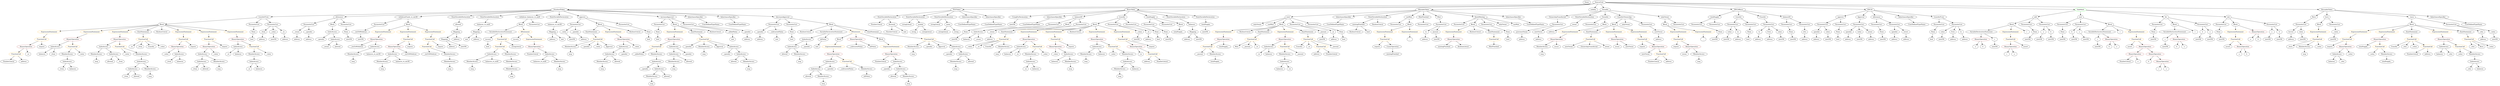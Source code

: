 strict digraph {
	graph [bb="0,0,20393,828"];
	node [label="\N"];
	Enter	[height=0.5,
		pos="12912,810",
		width=0.83628];
	StateVariableDeclaration_Unnamed_9	[color=black,
		height=0.5,
		label=StateVariableDeclaration,
		pos="7299.5,666",
		width=2.8184];
	NumberLiteral_Unnamed_9	[color=black,
		height=0.5,
		label=NumberLiteral,
		pos="7174.5,594",
		width=1.765];
	StateVariableDeclaration_Unnamed_9 -> NumberLiteral_Unnamed_9	[pos="e,7202.2,610.51 7269.9,648.41 7252.6,638.72 7230.6,626.4 7212.1,616.04"];
	VariableDeclaration_decimals	[color=black,
		height=0.5,
		label=decimals,
		pos="7299.5,594",
		width=1.1967];
	StateVariableDeclaration_Unnamed_9 -> VariableDeclaration_decimals	[pos="e,7299.5,612.1 7299.5,647.7 7299.5,640.41 7299.5,631.73 7299.5,623.54"];
	ContractDefinition_StandardToken	[color=black,
		height=0.5,
		label=StandardToken,
		pos="4574.5,738",
		width=1.8897];
	FunctionDefinition_transferFrom_1	[color=black,
		height=0.5,
		label=transferFrom,
		pos="2188.5,666",
		width=1.6402];
	ContractDefinition_StandardToken -> FunctionDefinition_transferFrom_1	[pos="e,2247.1,668.76 4506.9,735.04 4267.8,728.13 3440.5,704.16 2757.5,684 2577.6,678.69 2365.7,672.33 2258.4,669.1"];
	FunctionDefinition_allowance_1	[color=black,
		height=0.5,
		label=allowance,
		pos="2813.5,666",
		width=1.3076];
	ContractDefinition_StandardToken -> FunctionDefinition_allowance_1	[pos="e,2860.4,668.86 4507.4,734.33 4225,723.1 3136,679.82 2871.6,669.31"];
	FunctionDefinition_withdrawFunds_re_ent38	[color=black,
		height=0.5,
		label=withdrawFunds_re_ent38,
		pos="3370.5,666",
		width=2.9154];
	ContractDefinition_StandardToken -> FunctionDefinition_withdrawFunds_re_ent38	[pos="e,3468.8,672.71 4508.5,733.16 4311.3,721.7 3725.3,687.62 3480.2,673.38"];
	StateVariableDeclaration_Unnamed_3	[color=black,
		height=0.5,
		label=StateVariableDeclaration,
		pos="3804.5,666",
		width=2.8184];
	ContractDefinition_StandardToken -> StateVariableDeclaration_Unnamed_3	[pos="e,3889.6,676.08 4510.4,731.73 4399.7,722.56 4165.9,702.86 3968.5,684 3946.7,681.91 3923.2,679.55 3901.1,677.27"];
	StateVariableDeclaration_Unnamed_4	[color=black,
		height=0.5,
		label=StateVariableDeclaration,
		pos="4078.5,666",
		width=2.8184];
	ContractDefinition_StandardToken -> StateVariableDeclaration_Unnamed_4	[pos="e,4156,677.93 4515.7,728.7 4429.5,716.53 4268.1,693.75 4167.4,679.54"];
	FunctionDefinition_withdraw_balances_re_ent8	[color=black,
		height=0.5,
		label=withdraw_balances_re_ent8,
		pos="4341.5,666",
		width=3.1649];
	ContractDefinition_StandardToken -> FunctionDefinition_withdraw_balances_re_ent8	[pos="e,4392.9,682.43 4530.7,723.83 4494.9,713.08 4443.9,697.75 4403.9,685.72"];
	StateVariableDeclaration_Unnamed_5	[color=black,
		height=0.5,
		label=StateVariableDeclaration,
		pos="4574.5,666",
		width=2.8184];
	ContractDefinition_StandardToken -> StateVariableDeclaration_Unnamed_5	[pos="e,4574.5,684.1 4574.5,719.7 4574.5,712.41 4574.5,703.73 4574.5,695.54"];
	FunctionDefinition_approve_1	[color=black,
		height=0.5,
		label=approve,
		pos="4807.5,666",
		width=1.1412];
	ContractDefinition_StandardToken -> FunctionDefinition_approve_1	[pos="e,4774.4,676.94 4618.4,723.83 4659.9,711.35 4722,692.71 4763.6,680.21"];
	FunctionDefinition_increaseApproval	[color=black,
		height=0.5,
		label=increaseApproval,
		pos="5479.5,666",
		width=2.0976];
	ContractDefinition_StandardToken -> FunctionDefinition_increaseApproval	[pos="e,5408.5,672.5 4639.3,731.99 4800.3,719.54 5218.7,687.17 5397.1,673.38"];
	InheritanceSpecifier_Unnamed_2	[color=black,
		height=0.5,
		label=InheritanceSpecifier,
		pos="5708.5,666",
		width=2.3333];
	ContractDefinition_StandardToken -> InheritanceSpecifier_Unnamed_2	[pos="e,5638.3,676.2 4641.9,734.88 4802,729.52 5218.1,713.69 5564.5,684 5584.9,682.26 5606.7,679.92 5627.1,677.53"];
	InheritanceSpecifier_Unnamed_3	[color=black,
		height=0.5,
		label=InheritanceSpecifier,
		pos="5970.5,666",
		width=2.3333];
	ContractDefinition_StandardToken -> InheritanceSpecifier_Unnamed_3	[pos="e,5897.8,675.23 4642.1,735.44 4827.6,730.85 5360,715.72 5801.5,684 5829.2,682.01 5859.4,679.19 5886.4,676.42"];
	FunctionDefinition_decreaseApproval	[color=black,
		height=0.5,
		label=decreaseApproval,
		pos="6424.5,666",
		width=2.1669];
	ContractDefinition_StandardToken -> FunctionDefinition_decreaseApproval	[pos="e,6348.8,670.82 4642.1,734.87 4852.5,728.18 5515,706.68 6063.5,684 6157.1,680.13 6264.3,674.99 6337.4,671.38"];
	Parameter_who	[color=black,
		height=0.5,
		label=who,
		pos="14679,522",
		width=0.75];
	ElementaryTypeName_address_5	[color=black,
		height=0.5,
		label=address,
		pos="14679,450",
		width=1.0996];
	Parameter_who -> ElementaryTypeName_address_5	[pos="e,14679,468.1 14679,503.7 14679,496.41 14679,487.73 14679,479.54"];
	Identifier__owner_1	[color=black,
		height=0.5,
		label=_owner,
		pos="2706.5,378",
		width=1.0719];
	Block_Unnamed_18	[color=black,
		height=0.5,
		label=Block,
		pos="6851.5,450",
		width=0.90558];
	ExpressionStatement_Unnamed_25	[color=orange,
		height=0.5,
		label=ExpressionStatement,
		pos="6821.5,378",
		width=2.458];
	Block_Unnamed_18 -> ExpressionStatement_Unnamed_25	[pos="e,6828.9,396.28 6844.3,432.05 6841,424.43 6837.1,415.23 6833.4,406.65"];
	MemberAccess_Unnamed_19	[color=black,
		height=0.5,
		label=MemberAccess,
		pos="3887.5,234",
		width=1.9174];
	Identifier_msg_12	[color=black,
		height=0.5,
		label=msg,
		pos="3887.5,162",
		width=0.75];
	MemberAccess_Unnamed_19 -> Identifier_msg_12	[pos="e,3887.5,180.1 3887.5,215.7 3887.5,208.41 3887.5,199.73 3887.5,191.54"];
	IndexAccess_Unnamed_11	[color=black,
		height=0.5,
		label=IndexAccess,
		pos="1983.5,378",
		width=1.6402];
	Identifier__to_5	[color=black,
		height=0.5,
		label=_to,
		pos="1896.5,306",
		width=0.75];
	IndexAccess_Unnamed_11 -> Identifier__to_5	[pos="e,1913.4,320.56 1963.4,360.76 1951,350.85 1935.2,338.09 1922,327.49"];
	Identifier_balances_9	[color=black,
		height=0.5,
		label=balances,
		pos="1984.5,306",
		width=1.1828];
	IndexAccess_Unnamed_11 -> Identifier_balances_9	[pos="e,1984.3,324.1 1983.8,359.7 1983.9,352.41 1984,343.73 1984.1,335.54"];
	ParameterList_Unnamed_16	[color=black,
		height=0.5,
		label=ParameterList,
		pos="14115,594",
		width=1.7095];
	Parameter_value	[color=black,
		height=0.5,
		label=value,
		pos="14054,522",
		width=0.82242];
	ParameterList_Unnamed_16 -> Parameter_value	[pos="e,14067,538.36 14100,576.05 14092,567.35 14083,556.59 14074,547.03"];
	Parameter_to	[color=black,
		height=0.5,
		label=to,
		pos="14129,522",
		width=0.75];
	ParameterList_Unnamed_16 -> Parameter_to	[pos="e,14125,540.1 14118,575.7 14119,568.32 14121,559.52 14123,551.25"];
	IndexAccess_Unnamed_19	[color=black,
		height=0.5,
		label=IndexAccess,
		pos="4049.5,306",
		width=1.6402];
	IndexAccess_Unnamed_19 -> MemberAccess_Unnamed_19	[pos="e,3922.1,249.92 4016.4,290.67 3992.2,280.22 3959.2,265.96 3932.6,254.49"];
	Identifier_balances_re_ent8	[color=black,
		height=0.5,
		label=balances_re_ent8,
		pos="4049.5,234",
		width=2.0838];
	IndexAccess_Unnamed_19 -> Identifier_balances_re_ent8	[pos="e,4049.5,252.1 4049.5,287.7 4049.5,280.41 4049.5,271.73 4049.5,263.54"];
	Parameter_None	[color=black,
		height=0.5,
		label=None,
		pos="16773,522",
		width=0.85014];
	ElementaryTypeName_uint256_2	[color=black,
		height=0.5,
		label=uint256,
		pos="16773,450",
		width=1.0442];
	Parameter_None -> ElementaryTypeName_uint256_2	[pos="e,16773,468.1 16773,503.7 16773,496.41 16773,487.73 16773,479.54"];
	VariableDeclaration_spender	[color=black,
		height=0.5,
		label=spender,
		pos="15045,522",
		width=1.1135];
	ElementaryTypeName_address_15	[color=black,
		height=0.5,
		label=address,
		pos="15039,450",
		width=1.0996];
	VariableDeclaration_spender -> ElementaryTypeName_address_15	[pos="e,15040,468.1 15043,503.7 15042,496.41 15042,487.73 15041,479.54"];
	ElementaryTypeName_uint_4	[color=black,
		height=0.5,
		label=uint,
		pos="6688.5,378",
		width=0.75];
	BinaryOperation_Unnamed_36	[color=brown,
		height=0.5,
		label=BinaryOperation,
		pos="19934,450",
		width=1.9867];
	IndexAccess_Unnamed_42	[color=black,
		height=0.5,
		label=IndexAccess,
		pos="19934,378",
		width=1.6402];
	BinaryOperation_Unnamed_36 -> IndexAccess_Unnamed_42	[pos="e,19934,396.1 19934,431.7 19934,424.41 19934,415.73 19934,407.54"];
	FunctionCall_Unnamed_40	[color=orange,
		height=0.5,
		label=FunctionCall,
		pos="20069,378",
		width=1.6125];
	BinaryOperation_Unnamed_36 -> FunctionCall_Unnamed_40	[pos="e,20040,393.94 19964,433.29 19983,423.22 20009,410.05 20030,399.21"];
	ParameterList_Unnamed_22	[color=black,
		height=0.5,
		label=ParameterList,
		pos="15755,594",
		width=1.7095];
	Parameter_None_8	[color=black,
		height=0.5,
		label=None,
		pos="15688,522",
		width=0.85014];
	ParameterList_Unnamed_22 -> Parameter_None_8	[pos="e,15702,538.04 15739,576.41 15730,567.41 15719,556.13 15710,546.26"];
	ElementaryTypeName_uint256_6	[color=black,
		height=0.5,
		label=uint256,
		pos="17519,450",
		width=1.0442];
	BinaryOperation_Unnamed_2	[color=brown,
		height=0.5,
		label=BinaryOperation,
		pos="17403,306",
		width=1.9867];
	NumberLiteral_Unnamed	[color=black,
		height=0.5,
		label=NumberLiteral,
		pos="17316,234",
		width=1.765];
	BinaryOperation_Unnamed_2 -> NumberLiteral_Unnamed	[pos="e,17336,251.47 17382,288.41 17371,279.52 17357,268.41 17345,258.63"];
	Identifier_a_1	[color=black,
		height=0.5,
		label=a,
		pos="17425,234",
		width=0.75];
	BinaryOperation_Unnamed_2 -> Identifier_a_1	[pos="e,17419,252.1 17408,287.7 17410,280.24 17413,271.32 17416,262.97"];
	FunctionCall_Unnamed_32	[color=orange,
		height=0.5,
		label=FunctionCall,
		pos="9851.5,378",
		width=1.6125];
	Identifier__amount	[color=black,
		height=0.5,
		label=_amount,
		pos="9786.5,306",
		width=1.1967];
	FunctionCall_Unnamed_32 -> Identifier__amount	[pos="e,9801.4,322.99 9836.1,360.41 9828.1,351.74 9818.1,340.97 9809.2,331.38"];
	MemberAccess_Unnamed_36	[color=black,
		height=0.5,
		label=MemberAccess,
		pos="9916.5,306",
		width=1.9174];
	FunctionCall_Unnamed_32 -> MemberAccess_Unnamed_36	[pos="e,9900.8,323.96 9866.9,360.41 9874.8,351.99 9884.4,341.58 9893.1,332.2"];
	VariableDeclaration_owner	[color=black,
		height=0.5,
		label=owner,
		pos="12822,594",
		width=0.93331];
	ElementaryTypeName_address	[color=black,
		height=0.5,
		label=address,
		pos="12647,522",
		width=1.0996];
	VariableDeclaration_owner -> ElementaryTypeName_address	[pos="e,12676,534.6 12795,582.52 12766,570.92 12719,552.11 12686,538.74"];
	ElementaryTypeName_uint256_15	[color=black,
		height=0.5,
		label=uint256,
		pos="13941,450",
		width=1.0442];
	FunctionDefinition_add	[color=black,
		height=0.5,
		label=add,
		pos="16569,666",
		width=0.75];
	Block_Unnamed_3	[color=black,
		height=0.5,
		label=Block,
		pos="16354,594",
		width=0.90558];
	FunctionDefinition_add -> Block_Unnamed_3	[pos="e,16381,604.01 16545,657.24 16508,645.22 16436,621.99 16392,607.56"];
	ParameterList_Unnamed_7	[color=black,
		height=0.5,
		label=ParameterList,
		pos="16498,594",
		width=1.7095];
	FunctionDefinition_add -> ParameterList_Unnamed_7	[pos="e,16514,611.7 16554,650.5 16545,641.59 16533,629.94 16523,619.62"];
	ParameterList_Unnamed_6	[color=black,
		height=0.5,
		label=ParameterList,
		pos="16639,594",
		width=1.7095];
	FunctionDefinition_add -> ParameterList_Unnamed_6	[pos="e,16622,611.7 16583,650.5 16592,641.59 16604,629.94 16614,619.62"];
	Identifier_msg_7	[color=black,
		height=0.5,
		label=msg,
		pos="801.54,234",
		width=0.75];
	ElementaryTypeName_uint256_10	[color=black,
		height=0.5,
		label=uint256,
		pos="18088,450",
		width=1.0442];
	ElementaryTypeName_uint256_32	[color=black,
		height=0.5,
		label=uint256,
		pos="2900.5,450",
		width=1.0442];
	Identifier_msg_2	[color=black,
		height=0.5,
		label=msg,
		pos="8742.5,162",
		width=0.75];
	Identifier__burn	[color=black,
		height=0.5,
		label=_burn,
		pos="18655,378",
		width=0.90558];
	ExpressionStatement_Unnamed_1	[color=orange,
		height=0.5,
		label=ExpressionStatement,
		pos="18208,522",
		width=2.458];
	FunctionCall_Unnamed_1	[color=orange,
		height=0.5,
		label=FunctionCall,
		pos="18208,450",
		width=1.6125];
	ExpressionStatement_Unnamed_1 -> FunctionCall_Unnamed_1	[pos="e,18208,468.1 18208,503.7 18208,496.41 18208,487.73 18208,479.54"];
	Block_Unnamed_23	[color=black,
		height=0.5,
		label=Block,
		pos="19646,594",
		width=0.90558];
	ExpressionStatement_Unnamed_32	[color=orange,
		height=0.5,
		label=ExpressionStatement,
		pos="19195,522",
		width=2.458];
	Block_Unnamed_23 -> ExpressionStatement_Unnamed_32	[pos="e,19263,533.67 19614,588.13 19545,577.34 19376,551.12 19275,535.43"];
	ExpressionStatement_Unnamed_34	[color=orange,
		height=0.5,
		label=ExpressionStatement,
		pos="19463,522",
		width=2.458];
	Block_Unnamed_23 -> ExpressionStatement_Unnamed_34	[pos="e,19503,538.43 19619,582.97 19592,572.42 19548,555.55 19513,542.38"];
	EmitStatement_Unnamed_10	[color=black,
		height=0.5,
		label=EmitStatement,
		pos="19646,522",
		width=1.7788];
	Block_Unnamed_23 -> EmitStatement_Unnamed_10	[pos="e,19646,540.1 19646,575.7 19646,568.41 19646,559.73 19646,551.54"];
	ExpressionStatement_Unnamed_33	[color=orange,
		height=0.5,
		label=ExpressionStatement,
		pos="19876,522",
		width=2.458];
	Block_Unnamed_23 -> ExpressionStatement_Unnamed_33	[pos="e,19828,537.5 19674,584.42 19709,573.62 19771,554.82 19817,540.85"];
	EmitStatement_Unnamed_9	[color=black,
		height=0.5,
		label=EmitStatement,
		pos="20080,522",
		width=1.7788];
	Block_Unnamed_23 -> EmitStatement_Unnamed_9	[pos="e,20025,531.82 19677,587.97 19747,576.64 19919,548.95 20014,533.63"];
	Identifier__value_1	[color=black,
		height=0.5,
		label=_value,
		pos="9097.5,306",
		width=0.96103];
	Mapping_Unnamed	[color=black,
		height=0.5,
		label=Mapping,
		pos="9752.5,522",
		width=1.2105];
	ElementaryTypeName_address_16	[color=black,
		height=0.5,
		label=address,
		pos="9705.5,450",
		width=1.0996];
	Mapping_Unnamed -> ElementaryTypeName_address_16	[pos="e,9716.6,467.47 9741.4,504.41 9735.9,496.22 9729.1,486.14 9723,476.95"];
	ElementaryTypeName_uint256_24	[color=black,
		height=0.5,
		label=uint256,
		pos="9800.5,450",
		width=1.0442];
	Mapping_Unnamed -> ElementaryTypeName_uint256_24	[pos="e,9789.2,467.47 9763.9,504.41 9769.5,496.22 9776.4,486.14 9782.7,476.95"];
	Block_Unnamed_10	[color=black,
		height=0.5,
		label=Block,
		pos="1343.5,594",
		width=0.90558];
	FunctionDefinition_transferFrom_1 -> Block_Unnamed_10	[pos="e,1375.9,597.68 2132.1,660.33 1973.9,647.22 1528.3,610.3 1387,598.6"];
	ParameterList_Unnamed_33	[color=black,
		height=0.5,
		label=ParameterList,
		pos="2104.5,594",
		width=1.7095];
	FunctionDefinition_transferFrom_1 -> ParameterList_Unnamed_33	[pos="e,2124.2,611.39 2169.1,648.76 2158.3,639.82 2144.8,628.55 2132.9,618.64"];
	ParameterList_Unnamed_32	[color=black,
		height=0.5,
		label=ParameterList,
		pos="2255.5,594",
		width=1.7095];
	FunctionDefinition_transferFrom_1 -> ParameterList_Unnamed_32	[pos="e,2239.8,611.47 2204.4,648.41 2212.6,639.87 2222.7,629.28 2231.8,619.79"];
	Identifier_msg_23	[color=black,
		height=0.5,
		label=msg,
		pos="6736.5,18",
		width=0.75];
	Identifier_a_5	[color=black,
		height=0.5,
		label=a,
		pos="18320,450",
		width=0.75];
	NumberLiteral_Unnamed_4	[color=black,
		height=0.5,
		label=NumberLiteral,
		pos="4367.5,306",
		width=1.765];
	Identifier__value_8	[color=black,
		height=0.5,
		label=_value,
		pos="1059.5,306",
		width=0.96103];
	MemberAccess_Unnamed_23	[color=black,
		height=0.5,
		label=MemberAccess,
		pos="3723.5,234",
		width=1.9174];
	Identifier_msg_15	[color=black,
		height=0.5,
		label=msg,
		pos="3723.5,162",
		width=0.75];
	MemberAccess_Unnamed_23 -> Identifier_msg_15	[pos="e,3723.5,180.1 3723.5,215.7 3723.5,208.41 3723.5,199.73 3723.5,191.54"];
	FunctionCall_Unnamed_9	[color=orange,
		height=0.5,
		label=FunctionCall,
		pos="8667.5,450",
		width=1.6125];
	BinaryOperation_Unnamed_15	[color=brown,
		height=0.5,
		label=BinaryOperation,
		pos="8667.5,378",
		width=1.9867];
	FunctionCall_Unnamed_9 -> BinaryOperation_Unnamed_15	[pos="e,8667.5,396.1 8667.5,431.7 8667.5,424.41 8667.5,415.73 8667.5,407.54"];
	Identifier_require_3	[color=black,
		height=0.5,
		label=require,
		pos="8793.5,378",
		width=1.0026];
	FunctionCall_Unnamed_9 -> Identifier_require_3	[pos="e,8770.1,392.04 8694.9,433.81 8714.1,423.15 8739.9,408.83 8760.2,397.5"];
	VariableDeclaration_to	[color=black,
		height=0.5,
		label=to,
		pos="14315,522",
		width=0.75];
	ElementaryTypeName_address_8	[color=black,
		height=0.5,
		label=address,
		pos="14299,450",
		width=1.0996];
	VariableDeclaration_to -> ElementaryTypeName_address_8	[pos="e,14302,468.1 14311,503.7 14309,496.32 14307,487.52 14305,479.25"];
	Identifier__from_1	[color=black,
		height=0.5,
		label=_from,
		pos="1593.5,162",
		width=0.93331];
	ParameterList_Unnamed_3	[color=black,
		height=0.5,
		label=ParameterList,
		pos="17547,594",
		width=1.7095];
	Parameter_None_1	[color=black,
		height=0.5,
		label=None,
		pos="17519,522",
		width=0.85014];
	ParameterList_Unnamed_3 -> Parameter_None_1	[pos="e,17525,539.62 17540,575.7 17537,568.04 17533,558.85 17529,550.3"];
	Mapping_Unnamed_2	[color=black,
		height=0.5,
		label=Mapping,
		pos="3644.5,450",
		width=1.2105];
	ElementaryTypeName_address_21	[color=black,
		height=0.5,
		label=address,
		pos="3719.5,378",
		width=1.0996];
	Mapping_Unnamed_2 -> ElementaryTypeName_address_21	[pos="e,3702.8,394.58 3661.6,433.12 3671.3,424.01 3683.7,412.42 3694.6,402.3"];
	ElementaryTypeName_uint256_29	[color=black,
		height=0.5,
		label=uint256,
		pos="3814.5,378",
		width=1.0442];
	Mapping_Unnamed_2 -> ElementaryTypeName_uint256_29	[pos="e,3786.5,390.53 3674.5,436.65 3702.8,424.99 3745.4,407.46 3776.2,394.79"];
	EmitStatement_Unnamed_3	[color=black,
		height=0.5,
		label=EmitStatement,
		pos="4871.5,522",
		width=1.7788];
	FunctionCall_Unnamed_21	[color=orange,
		height=0.5,
		label=FunctionCall,
		pos="4917.5,450",
		width=1.6125];
	EmitStatement_Unnamed_3 -> FunctionCall_Unnamed_21	[pos="e,4906.5,467.79 4882.7,504.05 4887.9,496.06 4894.3,486.33 4900.2,477.4"];
	Identifier__to	[color=black,
		height=0.5,
		label=_to,
		pos="9333.5,306",
		width=0.75];
	Parameter_None_2	[color=black,
		height=0.5,
		label=None,
		pos="18071,522",
		width=0.85014];
	Parameter_None_2 -> ElementaryTypeName_uint256_10	[pos="e,18083,468.1 18075,503.7 18077,496.32 18079,487.52 18081,479.25"];
	Identifier__value_3	[color=black,
		height=0.5,
		label=_value,
		pos="7942.5,378",
		width=0.96103];
	Identifier__from_3	[color=black,
		height=0.5,
		label=_from,
		pos="510.54,162",
		width=0.93331];
	ElementaryTypeName_address_14	[color=black,
		height=0.5,
		label=address,
		pos="15229,450",
		width=1.0996];
	ElementaryTypeName_uint256_30	[color=black,
		height=0.5,
		label=uint256,
		pos="2271.5,450",
		width=1.0442];
	Identifier_allowed_10	[color=black,
		height=0.5,
		label=allowed,
		pos="6610.5,90",
		width=1.0858];
	UserDefinedTypeName_Unnamed_3	[color=black,
		height=0.5,
		label=UserDefinedTypeName,
		pos="6046.5,594",
		width=2.7214];
	ParameterList_Unnamed_23	[color=black,
		height=0.5,
		label=ParameterList,
		pos="14827,594",
		width=1.7095];
	Parameter_spender_1	[color=black,
		height=0.5,
		label=spender,
		pos="14778,522",
		width=1.1135];
	ParameterList_Unnamed_23 -> Parameter_spender_1	[pos="e,14789,539.31 14815,576.05 14809,567.85 14802,557.83 14796,548.71"];
	Parameter_value_2	[color=black,
		height=0.5,
		label=value,
		pos="14869,522",
		width=0.82242];
	ParameterList_Unnamed_23 -> Parameter_value_2	[pos="e,14859,539.31 14837,576.05 14842,567.94 14848,558.04 14853,549.01"];
	ElementaryTypeName_uint256_1	[color=black,
		height=0.5,
		label=uint256,
		pos="16866,450",
		width=1.0442];
	NumberLiteral_Unnamed_8	[color=black,
		height=0.5,
		label=NumberLiteral,
		pos="7295.5,522",
		width=1.765];
	VariableDeclaration_decimals -> NumberLiteral_Unnamed_8	[pos="e,7296.5,540.1 7298.6,575.7 7298.1,568.41 7297.6,559.73 7297.2,551.54"];
	ElementaryTypeName_uint_5	[color=black,
		height=0.5,
		label=uint,
		pos="7404.5,522",
		width=0.75];
	VariableDeclaration_decimals -> ElementaryTypeName_uint_5	[pos="e,7385.8,535.48 7321.8,578.15 7337.7,567.55 7359.2,553.21 7376.3,541.81"];
	MemberAccess_Unnamed_6	[color=black,
		height=0.5,
		label=MemberAccess,
		pos="8405.5,306",
		width=1.9174];
	IndexAccess_Unnamed_4	[color=black,
		height=0.5,
		label=IndexAccess,
		pos="8405.5,234",
		width=1.6402];
	MemberAccess_Unnamed_6 -> IndexAccess_Unnamed_4	[pos="e,8405.5,252.1 8405.5,287.7 8405.5,280.41 8405.5,271.73 8405.5,263.54"];
	Identifier__spender_5	[color=black,
		height=0.5,
		label=_spender,
		pos="5670.5,378",
		width=1.2521];
	Parameter_spender	[color=black,
		height=0.5,
		label=spender,
		pos="15406,522",
		width=1.1135];
	ElementaryTypeName_address_10	[color=black,
		height=0.5,
		label=address,
		pos="15419,450",
		width=1.0996];
	Parameter_spender -> ElementaryTypeName_address_10	[pos="e,15415,468.1 15409,503.7 15410,496.32 15412,487.52 15413,479.25"];
	BinaryOperation_Unnamed_20	[color=brown,
		height=0.5,
		label=BinaryOperation,
		pos="1744.5,378",
		width=1.9867];
	IndexAccess_Unnamed_7	[color=black,
		height=0.5,
		label=IndexAccess,
		pos="1667.5,306",
		width=1.6402];
	BinaryOperation_Unnamed_20 -> IndexAccess_Unnamed_7	[pos="e,1685.7,323.47 1726.3,360.41 1716.7,351.69 1704.8,340.85 1694.2,331.21"];
	Identifier__value_5	[color=black,
		height=0.5,
		label=_value,
		pos="1779.5,306",
		width=0.96103];
	BinaryOperation_Unnamed_20 -> Identifier__value_5	[pos="e,1771.2,323.62 1753.2,359.7 1757.1,351.87 1761.8,342.44 1766.2,333.73"];
	IndexAccess_Unnamed_8	[color=black,
		height=0.5,
		label=IndexAccess,
		pos="1653.5,234",
		width=1.6402];
	IndexAccess_Unnamed_8 -> Identifier__from_1	[pos="e,1606.8,178.51 1639.3,216.41 1631.8,207.62 1622.4,196.66 1614.1,186.96"];
	Identifier_allowed	[color=black,
		height=0.5,
		label=allowed,
		pos="1684.5,162",
		width=1.0858];
	IndexAccess_Unnamed_8 -> Identifier_allowed	[pos="e,1677,180.1 1661.2,215.7 1664.6,208.07 1668.6,198.92 1672.4,190.4"];
	Parameter_value_1	[color=black,
		height=0.5,
		label=value,
		pos="15773,522",
		width=0.82242];
	ElementaryTypeName_uint256_20	[color=black,
		height=0.5,
		label=uint256,
		pos="15764,450",
		width=1.0442];
	Parameter_value_1 -> ElementaryTypeName_uint256_20	[pos="e,15766,468.1 15770,503.7 15769,496.32 15768,487.52 15767,479.25"];
	Identifier_require_10	[color=black,
		height=0.5,
		label=require,
		pos="18986,378",
		width=1.0026];
	VariableDeclarationStatement_Unnamed_2	[color=black,
		height=0.5,
		label=VariableDeclarationStatement,
		pos="16097,522",
		width=3.3174];
	BinaryOperation_Unnamed_8	[color=brown,
		height=0.5,
		label=BinaryOperation,
		pos="16085,450",
		width=1.9867];
	VariableDeclarationStatement_Unnamed_2 -> BinaryOperation_Unnamed_8	[pos="e,16087,468.1 16094,503.7 16092,496.32 16091,487.52 16089,479.25"];
	VariableDeclaration_c_2	[color=black,
		height=0.5,
		label=c,
		pos="16202,450",
		width=0.75];
	VariableDeclarationStatement_Unnamed_2 -> VariableDeclaration_c_2	[pos="e,16183,463.4 16122,504.05 16138,493.67 16158,480.36 16174,469.67"];
	MemberAccess_Unnamed_14	[color=black,
		height=0.5,
		label=MemberAccess,
		pos="4950.5,234",
		width=1.9174];
	Identifier_msg_9	[color=black,
		height=0.5,
		label=msg,
		pos="4950.5,162",
		width=0.75];
	MemberAccess_Unnamed_14 -> Identifier_msg_9	[pos="e,4950.5,180.1 4950.5,215.7 4950.5,208.41 4950.5,199.73 4950.5,191.54"];
	Block_Unnamed_8	[color=black,
		height=0.5,
		label=Block,
		pos="8952.5,594",
		width=0.90558];
	EmitStatement_Unnamed_1	[color=black,
		height=0.5,
		label=EmitStatement,
		pos="8246.5,522",
		width=1.7788];
	Block_Unnamed_8 -> EmitStatement_Unnamed_1	[pos="e,8292.5,534.79 8928.7,581.56 8923.2,579.35 8917.2,577.32 8911.5,576 8655.1,516.79 8581,577.59 8320.5,540 8315,539.2 8309.2,538.19 \
8303.5,537.07"];
	ExpressionStatement_Unnamed_11	[color=orange,
		height=0.5,
		label=ExpressionStatement,
		pos="8417.5,522",
		width=2.458];
	Block_Unnamed_8 -> ExpressionStatement_Unnamed_11	[pos="e,8481.5,534.86 8928.2,581.51 8922.8,579.36 8917.1,577.37 8911.5,576 8740,533.67 8690.7,563.12 8515.5,540 8508.1,539.02 8500.4,537.89 \
8492.7,536.68"];
	ExpressionStatement_Unnamed_9	[color=orange,
		height=0.5,
		label=ExpressionStatement,
		pos="8612.5,522",
		width=2.458];
	Block_Unnamed_8 -> ExpressionStatement_Unnamed_9	[pos="e,8678.1,534.43 8928.1,581.86 8922.7,579.69 8917,577.6 8911.5,576 8906.2,574.43 8776,551.56 8689.2,536.38"];
	BooleanLiteral_Unnamed	[color=black,
		height=0.5,
		label=BooleanLiteral,
		pos="8783.5,522",
		width=1.7788];
	Block_Unnamed_8 -> BooleanLiteral_Unnamed	[pos="e,8818.6,537.5 8927,582.39 8921.8,580.27 8916.5,578.06 8911.5,576 8884.2,564.65 8853.5,551.94 8829,541.82"];
	ExpressionStatement_Unnamed_10	[color=orange,
		height=0.5,
		label=ExpressionStatement,
		pos="8954.5,522",
		width=2.458];
	Block_Unnamed_8 -> ExpressionStatement_Unnamed_10	[pos="e,8954.1,540.1 8953,575.7 8953.2,568.41 8953.5,559.73 8953.7,551.54"];
	ExpressionStatement_Unnamed_8	[color=orange,
		height=0.5,
		label=ExpressionStatement,
		pos="9149.5,522",
		width=2.458];
	Block_Unnamed_8 -> ExpressionStatement_Unnamed_8	[pos="e,9107,538.11 8979.5,583.41 9009.4,572.78 9058.5,555.36 9096.2,541.95"];
	ExpressionStatement_Unnamed_12	[color=orange,
		height=0.5,
		label=ExpressionStatement,
		pos="461.54,522",
		width=2.458];
	FunctionCall_Unnamed_13	[color=orange,
		height=0.5,
		label=FunctionCall,
		pos="338.54,450",
		width=1.6125];
	ExpressionStatement_Unnamed_12 -> FunctionCall_Unnamed_13	[pos="e,365.51,466.35 432.7,504.59 415.57,494.84 393.67,482.37 375.3,471.92"];
	UsingForDeclaration_Unnamed	[color=black,
		height=0.5,
		label=UsingForDeclaration,
		pos="8342.5,666",
		width=2.4303];
	ElementaryTypeName_uint256_23	[color=black,
		height=0.5,
		label=uint256,
		pos="8284.5,594",
		width=1.0442];
	UsingForDeclaration_Unnamed -> ElementaryTypeName_uint256_23	[pos="e,8297.7,610.83 8328.5,648.05 8321.4,639.47 8312.6,628.89 8304.8,619.44"];
	Identifier_balances_12	[color=black,
		height=0.5,
		label=balances,
		pos="10460,162",
		width=1.1828];
	ElementaryTypeName_uint	[color=black,
		height=0.5,
		label=uint,
		pos="3830.5,450",
		width=0.75];
	IndexAccess_Unnamed_21	[color=black,
		height=0.5,
		label=IndexAccess,
		pos="2757.5,522",
		width=1.6402];
	Identifier__spender_2	[color=black,
		height=0.5,
		label=_spender,
		pos="2663.5,450",
		width=1.2521];
	IndexAccess_Unnamed_21 -> Identifier__spender_2	[pos="e,2684.1,466.34 2736.2,505.12 2723.5,495.68 2707.3,483.56 2693.3,473.19"];
	IndexAccess_Unnamed_22	[color=black,
		height=0.5,
		label=IndexAccess,
		pos="2785.5,450",
		width=1.6402];
	IndexAccess_Unnamed_21 -> IndexAccess_Unnamed_22	[pos="e,2778.7,468.1 2764.5,503.7 2767.5,496.15 2771.1,487.12 2774.5,478.68"];
	ElementaryTypeName_uint256_17	[color=black,
		height=0.5,
		label=uint256,
		pos="14034,450",
		width=1.0442];
	Parameter_value -> ElementaryTypeName_uint256_17	[pos="e,14038,468.28 14049,504.05 14047,496.6 14044,487.64 14042,479.22"];
	VariableDeclarationStatement_Unnamed	[color=black,
		height=0.5,
		label=VariableDeclarationStatement,
		pos="17085,522",
		width=3.3174];
	VariableDeclaration_c	[color=black,
		height=0.5,
		label=c,
		pos="17064,450",
		width=0.75];
	VariableDeclarationStatement_Unnamed -> VariableDeclaration_c	[pos="e,17069,468.1 17079,503.7 17077,496.24 17074,487.32 17072,478.97"];
	BinaryOperation_Unnamed	[color=brown,
		height=0.5,
		label=BinaryOperation,
		pos="17181,450",
		width=1.9867];
	VariableDeclarationStatement_Unnamed -> BinaryOperation_Unnamed	[pos="e,17158,467.55 17108,504.05 17120,495.05 17135,483.84 17149,474.05"];
	Block_Unnamed_6	[color=black,
		height=0.5,
		label=Block,
		pos="13142,594",
		width=0.90558];
	EmitStatement_Unnamed	[color=black,
		height=0.5,
		label=EmitStatement,
		pos="12964,522",
		width=1.7788];
	Block_Unnamed_6 -> EmitStatement_Unnamed	[pos="e,13001,537.05 13116,582.3 13111,580.19 13106,578.01 13101,576 13071,564.12 13037,551.18 13011,541.06"];
	ExpressionStatement_Unnamed_7	[color=orange,
		height=0.5,
		label=ExpressionStatement,
		pos="13135,522",
		width=2.458];
	Block_Unnamed_6 -> ExpressionStatement_Unnamed_7	[pos="e,13136,540.1 13140,575.7 13139,568.41 13138,559.73 13137,551.54"];
	ExpressionStatement_Unnamed_6	[color=orange,
		height=0.5,
		label=ExpressionStatement,
		pos="13330,522",
		width=2.458];
	Block_Unnamed_6 -> ExpressionStatement_Unnamed_6	[pos="e,13286,538.12 13167,582.38 13172,580.23 13177,578 13183,576 13213,564.19 13247,551.76 13275,541.9"];
	MemberAccess_Unnamed_9	[color=black,
		height=0.5,
		label=MemberAccess,
		pos="557.54,306",
		width=1.9174];
	IndexAccess_Unnamed_10	[color=black,
		height=0.5,
		label=IndexAccess,
		pos="557.54,234",
		width=1.6402];
	MemberAccess_Unnamed_9 -> IndexAccess_Unnamed_10	[pos="e,557.54,252.1 557.54,287.7 557.54,280.41 557.54,271.73 557.54,263.54"];
	NumberLiteral_Unnamed_5	[color=black,
		height=0.5,
		label=NumberLiteral,
		pos="7201.5,234",
		width=1.765];
	Identifier_balances_14	[color=black,
		height=0.5,
		label=balances,
		pos="19896,306",
		width=1.1828];
	IndexAccess_Unnamed_42 -> Identifier_balances_14	[pos="e,19905,323.79 19924,360.05 19920,352.14 19915,342.54 19910,333.69"];
	Identifier__who_1	[color=black,
		height=0.5,
		label=_who,
		pos="19988,306",
		width=0.87786];
	IndexAccess_Unnamed_42 -> Identifier__who_1	[pos="e,19975,322.83 19947,360.05 19953,351.56 19961,341.11 19968,331.73"];
	Identifier_msg_25	[color=black,
		height=0.5,
		label=msg,
		pos="7828.5,162",
		width=0.75];
	ParameterList_Unnamed_45	[color=black,
		height=0.5,
		label=ParameterList,
		pos="11606,594",
		width=1.7095];
	ParameterList_Unnamed_49	[color=black,
		height=0.5,
		label=ParameterList,
		pos="11888,594",
		width=1.7095];
	Identifier_balances	[color=black,
		height=0.5,
		label=balances,
		pos="8612.5,234",
		width=1.1828];
	Identifier_totalSupply__1	[color=black,
		height=0.5,
		label=totalSupply_,
		pos="9985.5,378",
		width=1.6125];
	Identifier_mintingFinished_1	[color=black,
		height=0.5,
		label=mintingFinished,
		pos="11782,378",
		width=1.9174];
	IndexAccess_Unnamed_31	[color=black,
		height=0.5,
		label=IndexAccess,
		pos="6599.5,450",
		width=1.6402];
	IndexAccess_Unnamed_32	[color=black,
		height=0.5,
		label=IndexAccess,
		pos="6476.5,378",
		width=1.6402];
	IndexAccess_Unnamed_31 -> IndexAccess_Unnamed_32	[pos="e,6503.5,394.33 6572.5,433.64 6555.2,423.75 6532.3,410.76 6513.3,399.93"];
	Identifier__spender_7	[color=black,
		height=0.5,
		label=_spender,
		pos="6598.5,378",
		width=1.2521];
	IndexAccess_Unnamed_31 -> Identifier__spender_7	[pos="e,6598.8,396.1 6599.3,431.7 6599.2,424.41 6599.1,415.73 6598.9,407.54"];
	NumberLiteral_Unnamed_1	[color=black,
		height=0.5,
		label=NumberLiteral,
		pos="13457,234",
		width=1.765];
	Identifier__to_2	[color=black,
		height=0.5,
		label=_to,
		pos="8361.5,162",
		width=0.75];
	IndexAccess_Unnamed_7 -> IndexAccess_Unnamed_8	[pos="e,1657,252.1 1664.1,287.7 1662.6,280.32 1660.8,271.52 1659.2,263.25"];
	MemberAccess_Unnamed_8	[color=black,
		height=0.5,
		label=MemberAccess,
		pos="1799.5,234",
		width=1.9174];
	IndexAccess_Unnamed_7 -> MemberAccess_Unnamed_8	[pos="e,1770,250.64 1696.2,289.81 1714.9,279.9 1739.5,266.84 1760,255.95"];
	NumberLiteral_Unnamed_7	[color=black,
		height=0.5,
		label=NumberLiteral,
		pos="19675,306",
		width=1.765];
	Identifier_allowed_4	[color=black,
		height=0.5,
		label=allowed,
		pos="2802.5,378",
		width=1.0858];
	MemberAccess_Unnamed_10	[color=black,
		height=0.5,
		label=MemberAccess,
		pos="2116.5,306",
		width=1.9174];
	IndexAccess_Unnamed_12	[color=black,
		height=0.5,
		label=IndexAccess,
		pos="2116.5,234",
		width=1.6402];
	MemberAccess_Unnamed_10 -> IndexAccess_Unnamed_12	[pos="e,2116.5,252.1 2116.5,287.7 2116.5,280.41 2116.5,271.73 2116.5,263.54"];
	ParameterList_Unnamed_41	[color=black,
		height=0.5,
		label=ParameterList,
		pos="5417.5,594",
		width=1.7095];
	Parameter_None_16	[color=black,
		height=0.5,
		label=None,
		pos="5405.5,522",
		width=0.85014];
	ParameterList_Unnamed_41 -> Parameter_None_16	[pos="e,5408.5,540.1 5414.6,575.7 5413.3,568.32 5411.8,559.52 5410.4,551.25"];
	BinaryOperation_Unnamed_30	[color=brown,
		height=0.5,
		label=BinaryOperation,
		pos="7290.5,306",
		width=1.9867];
	BinaryOperation_Unnamed_30 -> NumberLiteral_Unnamed_5	[pos="e,7222.5,251.47 7269.4,288.41 7258,279.43 7243.7,268.19 7231.2,258.34"];
	IndexAccess_Unnamed_33	[color=black,
		height=0.5,
		label=IndexAccess,
		pos="7342.5,234",
		width=1.6402];
	BinaryOperation_Unnamed_30 -> IndexAccess_Unnamed_33	[pos="e,7330.1,251.79 7303.1,288.05 7309.2,279.89 7316.6,269.91 7323.4,260.82"];
	FunctionCall_Unnamed_42	[color=orange,
		height=0.5,
		label=FunctionCall,
		pos="20145,450",
		width=1.6125];
	Identifier__who_3	[color=black,
		height=0.5,
		label=_who,
		pos="20177,378",
		width=0.87786];
	FunctionCall_Unnamed_42 -> Identifier__who_3	[pos="e,20169,395.62 20152,431.7 20156,423.95 20160,414.64 20164,406.02"];
	Identifier_Burn	[color=black,
		height=0.5,
		label=Burn,
		pos="20255,378",
		width=0.7947];
	FunctionCall_Unnamed_42 -> Identifier_Burn	[pos="e,20235,391.4 20169,433.29 20186,422.71 20208,408.71 20225,397.58"];
	Identifier__value_16	[color=black,
		height=0.5,
		label=_value,
		pos="20336,378",
		width=0.96103];
	FunctionCall_Unnamed_42 -> Identifier__value_16	[pos="e,20309,389.75 20182,435.94 20212,425.41 20255,410.09 20293,396 20294,395.32 20296,394.62 20298,393.9"];
	BinaryOperation_Unnamed_18	[color=brown,
		height=0.5,
		label=BinaryOperation,
		pos="212.54,378",
		width=1.9867];
	FunctionCall_Unnamed_14	[color=orange,
		height=0.5,
		label=FunctionCall,
		pos="123.54,306",
		width=1.6125];
	BinaryOperation_Unnamed_18 -> FunctionCall_Unnamed_14	[pos="e,144.17,323.23 191.45,360.41 179.95,351.37 165.53,340.03 152.95,330.13"];
	Identifier__to_4	[color=black,
		height=0.5,
		label=_to,
		pos="226.54,306",
		width=0.75];
	BinaryOperation_Unnamed_18 -> Identifier__to_4	[pos="e,223.12,324.1 216,359.7 217.47,352.32 219.23,343.52 220.89,335.25"];
	Identifier__to_8	[color=black,
		height=0.5,
		label=_to,
		pos="10284,306",
		width=0.75];
	Block_Unnamed_21	[color=black,
		height=0.5,
		label=Block,
		pos="12000,594",
		width=0.90558];
	ExpressionStatement_Unnamed_30	[color=orange,
		height=0.5,
		label=ExpressionStatement,
		pos="11857,522",
		width=2.458];
	Block_Unnamed_21 -> ExpressionStatement_Unnamed_30	[pos="e,11889,539.09 11976,581.28 11955,571.17 11925,556.31 11900,544.12"];
	BooleanLiteral_Unnamed_9	[color=black,
		height=0.5,
		label=BooleanLiteral,
		pos="12028,522",
		width=1.7788];
	Block_Unnamed_21 -> BooleanLiteral_Unnamed_9	[pos="e,12021,540.28 12006,576.05 12009,568.52 12013,559.44 12016,550.94"];
	EmitStatement_Unnamed_8	[color=black,
		height=0.5,
		label=EmitStatement,
		pos="12174,522",
		width=1.7788];
	Block_Unnamed_21 -> EmitStatement_Unnamed_8	[pos="e,12137,537.26 12025,582.34 12030,580.22 12036,578.03 12041,576 12069,564.37 12101,551.54 12127,541.42"];
	ElementaryTypeName_uint256_27	[color=black,
		height=0.5,
		label=uint256,
		pos="9275.5,450",
		width=1.0442];
	ElementaryTypeName_address_22	[color=black,
		height=0.5,
		label=address,
		pos="2176.5,450",
		width=1.0996];
	NumberLiteral_Unnamed_3	[color=black,
		height=0.5,
		label=NumberLiteral,
		pos="63.539,234",
		width=1.765];
	Identifier__spender_11	[color=black,
		height=0.5,
		label=_spender,
		pos="7769.5,306",
		width=1.2521];
	Identifier_assert_1	[color=black,
		height=0.5,
		label=assert,
		pos="18147,378",
		width=0.89172];
	Parameter__who	[color=black,
		height=0.5,
		label=_who,
		pos="20228,522",
		width=0.87786];
	ElementaryTypeName_address_36	[color=black,
		height=0.5,
		label=address,
		pos="20261,450",
		width=1.0996];
	Parameter__who -> ElementaryTypeName_address_36	[pos="e,20253,467.96 20235,504.41 20239,496.59 20244,487.06 20248,478.23"];
	Block_Unnamed_3 -> VariableDeclarationStatement_Unnamed_2	[pos="e,16153,538.3 16325,585.11 16286,574.54 16216,555.49 16164,541.26"];
	ExpressionStatement_Unnamed_2	[color=orange,
		height=0.5,
		label=ExpressionStatement,
		pos="16323,522",
		width=2.458];
	Block_Unnamed_3 -> ExpressionStatement_Unnamed_2	[pos="e,16330,540.28 16346,576.05 16343,568.43 16339,559.23 16335,550.65"];
	Identifier_c_4	[color=black,
		height=0.5,
		label=c,
		pos="16456,522",
		width=0.75];
	Block_Unnamed_3 -> Identifier_c_4	[pos="e,16437,535.51 16373,579.5 16389,568.78 16411,553.65 16428,541.75"];
	Parameter_a_3	[color=black,
		height=0.5,
		label=a,
		pos="16608,522",
		width=0.75];
	ElementaryTypeName_uint256_11	[color=black,
		height=0.5,
		label=uint256,
		pos="16587,450",
		width=1.0442];
	Parameter_a_3 -> ElementaryTypeName_uint256_11	[pos="e,16592,468.28 16602,504.05 16600,496.6 16598,487.64 16595,479.22"];
	Identifier_totalSupply__4	[color=black,
		height=0.5,
		label=totalSupply_,
		pos="19455,234",
		width=1.6125];
	BinaryOperation_Unnamed_16	[color=brown,
		height=0.5,
		label=BinaryOperation,
		pos="8959.5,450",
		width=1.9867];
	IndexAccess_Unnamed_1	[color=black,
		height=0.5,
		label=IndexAccess,
		pos="8959.5,378",
		width=1.6402];
	BinaryOperation_Unnamed_16 -> IndexAccess_Unnamed_1	[pos="e,8959.5,396.1 8959.5,431.7 8959.5,424.41 8959.5,415.73 8959.5,407.54"];
	FunctionCall_Unnamed_10	[color=orange,
		height=0.5,
		label=FunctionCall,
		pos="9097.5,378",
		width=1.6125];
	BinaryOperation_Unnamed_16 -> FunctionCall_Unnamed_10	[pos="e,9068.4,393.77 8990.2,433.46 9010.2,423.29 9036.6,409.89 9058.2,398.93"];
	MemberAccess_Unnamed_15	[color=black,
		height=0.5,
		label=MemberAccess,
		pos="4684.5,378",
		width=1.9174];
	FunctionCall_Unnamed_21 -> MemberAccess_Unnamed_15	[pos="e,4728.6,392.24 4877,436.81 4838.9,425.37 4781.7,408.19 4739.5,395.52"];
	Identifier__spender_1	[color=black,
		height=0.5,
		label=_spender,
		pos="4816.5,378",
		width=1.2521];
	FunctionCall_Unnamed_21 -> Identifier__spender_1	[pos="e,4838.3,394.1 4894.6,433.12 4880.6,423.43 4862.6,410.92 4847.4,400.37"];
	Identifier__value_11	[color=black,
		height=0.5,
		label=_value,
		pos="4914.5,378",
		width=0.96103];
	FunctionCall_Unnamed_21 -> Identifier__value_11	[pos="e,4915.3,396.1 4916.8,431.7 4916.5,424.41 4916.1,415.73 4915.8,407.54"];
	Identifier_Approval	[color=black,
		height=0.5,
		label=Approval,
		pos="5012.5,378",
		width=1.266];
	FunctionCall_Unnamed_21 -> Identifier_Approval	[pos="e,4991.7,394.34 4939.1,433.12 4952,423.59 4968.7,411.33 4982.8,400.89"];
	ExpressionStatement_Unnamed_23	[color=orange,
		height=0.5,
		label=ExpressionStatement,
		pos="5542.5,522",
		width=2.458];
	BinaryOperation_Unnamed_28	[color=brown,
		height=0.5,
		label=BinaryOperation,
		pos="5542.5,450",
		width=1.9867];
	ExpressionStatement_Unnamed_23 -> BinaryOperation_Unnamed_28	[pos="e,5542.5,468.1 5542.5,503.7 5542.5,496.41 5542.5,487.73 5542.5,479.54"];
	BinaryOperation_Unnamed_23	[color=brown,
		height=0.5,
		label=BinaryOperation,
		pos="997.54,450",
		width=1.9867];
	IndexAccess_Unnamed_13	[color=black,
		height=0.5,
		label=IndexAccess,
		pos="862.54,378",
		width=1.6402];
	BinaryOperation_Unnamed_23 -> IndexAccess_Unnamed_13	[pos="e,891.35,393.94 967.24,433.29 947.82,423.22 922.43,410.05 901.51,399.21"];
	FunctionCall_Unnamed_19	[color=orange,
		height=0.5,
		label=FunctionCall,
		pos="997.54,378",
		width=1.6125];
	BinaryOperation_Unnamed_23 -> FunctionCall_Unnamed_19	[pos="e,997.54,396.1 997.54,431.7 997.54,424.41 997.54,415.73 997.54,407.54"];
	Identifier_owner_3	[color=black,
		height=0.5,
		label=owner,
		pos="13164,378",
		width=0.93331];
	MemberAccess_Unnamed_34	[color=black,
		height=0.5,
		label=MemberAccess,
		pos="7466.5,378",
		width=1.9174];
	Identifier_msg_24	[color=black,
		height=0.5,
		label=msg,
		pos="7466.5,306",
		width=0.75];
	MemberAccess_Unnamed_34 -> Identifier_msg_24	[pos="e,7466.5,324.1 7466.5,359.7 7466.5,352.41 7466.5,343.73 7466.5,335.54"];
	InheritanceSpecifier_Unnamed_1	[color=black,
		height=0.5,
		label=InheritanceSpecifier,
		pos="8621.5,666",
		width=2.3333];
	UserDefinedTypeName_Unnamed_1	[color=black,
		height=0.5,
		label=UserDefinedTypeName,
		pos="8438.5,594",
		width=2.7214];
	InheritanceSpecifier_Unnamed_1 -> UserDefinedTypeName_Unnamed_1	[pos="e,8479.8,610.77 8581.8,649.81 8555,639.53 8519.2,625.86 8490.1,614.74"];
	BooleanLiteral_Unnamed_5	[color=black,
		height=0.5,
		label=BooleanLiteral,
		pos="11057,522",
		width=1.7788];
	Identifier_require	[color=black,
		height=0.5,
		label=require,
		pos="13634,378",
		width=1.0026];
	FunctionCall_Unnamed_12	[color=orange,
		height=0.5,
		label=FunctionCall,
		pos="8238.5,450",
		width=1.6125];
	EmitStatement_Unnamed_1 -> FunctionCall_Unnamed_12	[pos="e,8240.5,468.1 8244.6,503.7 8243.7,496.41 8242.7,487.73 8241.8,479.54"];
	Identifier__spender_4	[color=black,
		height=0.5,
		label=_spender,
		pos="5304.5,162",
		width=1.2521];
	Parameter__spender_3	[color=black,
		height=0.5,
		label=_spender,
		pos="6232.5,522",
		width=1.2521];
	ElementaryTypeName_address_31	[color=black,
		height=0.5,
		label=address,
		pos="6232.5,450",
		width=1.0996];
	Parameter__spender_3 -> ElementaryTypeName_address_31	[pos="e,6232.5,468.1 6232.5,503.7 6232.5,496.41 6232.5,487.73 6232.5,479.54"];
	ModifierInvocation_onlyOwner	[color=black,
		height=0.5,
		label=onlyOwner,
		pos="13244,594",
		width=1.4323];
	Parameter__subtractedValue	[color=black,
		height=0.5,
		label=_subtractedValue,
		pos="6371.5,522",
		width=2.0976];
	ElementaryTypeName_uint_3	[color=black,
		height=0.5,
		label=uint,
		pos="6371.5,450",
		width=0.75];
	Parameter__subtractedValue -> ElementaryTypeName_uint_3	[pos="e,6371.5,468.1 6371.5,503.7 6371.5,496.41 6371.5,487.73 6371.5,479.54"];
	ElementaryTypeName_address_11	[color=black,
		height=0.5,
		label=address,
		pos="15859,450",
		width=1.0996];
	ParameterList_Unnamed_18	[color=black,
		height=0.5,
		label=ParameterList,
		pos="14397,594",
		width=1.7095];
	ParameterList_Unnamed_18 -> VariableDeclaration_to	[pos="e,14331,536.79 14378,576.76 14366,567.01 14351,554.51 14339,544.01"];
	VariableDeclaration_from	[color=black,
		height=0.5,
		label=from,
		pos="14397,522",
		width=0.7947];
	ParameterList_Unnamed_18 -> VariableDeclaration_from	[pos="e,14397,540.1 14397,575.7 14397,568.41 14397,559.73 14397,551.54"];
	VariableDeclaration_value	[color=black,
		height=0.5,
		label=value,
		pos="14482,522",
		width=0.82242];
	ParameterList_Unnamed_18 -> VariableDeclaration_value	[pos="e,14465,537.02 14416,576.76 14428,567.08 14443,554.67 14456,544.22"];
	Identifier_totalSupply__2	[color=black,
		height=0.5,
		label=totalSupply_,
		pos="9916.5,234",
		width=1.6125];
	Identifier__weiToWithdraw_2	[color=black,
		height=0.5,
		label=_weiToWithdraw,
		pos="2951.5,378",
		width=2.0976];
	ElementaryTypeName_bool_9	[color=black,
		height=0.5,
		label=bool,
		pos="11167,522",
		width=0.76697];
	ParameterList_Unnamed_11	[color=black,
		height=0.5,
		label=ParameterList,
		pos="13418,594",
		width=1.7095];
	Parameter_newOwner	[color=black,
		height=0.5,
		label=newOwner,
		pos="13487,522",
		width=1.4046];
	ParameterList_Unnamed_11 -> Parameter_newOwner	[pos="e,13470,539.47 13434,576.41 13442,567.78 13453,557.06 13462,547.5"];
	FunctionDefinition_mint	[color=black,
		height=0.5,
		label=mint,
		pos="10527,666",
		width=0.75];
	ModifierInvocation_onlyOwner_1	[color=black,
		height=0.5,
		label=onlyOwner,
		pos="10270,594",
		width=1.4323];
	FunctionDefinition_mint -> ModifierInvocation_onlyOwner_1	[pos="e,10309,606.14 10502,658.41 10464,648.49 10391,629.07 10330,612 10326,611.09 10323,610.15 10319,609.2"];
	ModifierInvocation_canMint	[color=black,
		height=0.5,
		label=canMint,
		pos="10380,594",
		width=1.1274];
	FunctionDefinition_mint -> ModifierInvocation_canMint	[pos="e,10407,607.87 10505,654.67 10482,643.64 10445,625.97 10417,612.71"];
	Block_Unnamed_20	[color=black,
		height=0.5,
		label=Block,
		pos="10471,594",
		width=0.90558];
	FunctionDefinition_mint -> Block_Unnamed_20	[pos="e,10483,610.64 10514,649.81 10507,640.94 10498,629.55 10490,619.45"];
	ParameterList_Unnamed_47	[color=black,
		height=0.5,
		label=ParameterList,
		pos="10583,594",
		width=1.7095];
	FunctionDefinition_mint -> ParameterList_Unnamed_47	[pos="e,10569,611.63 10539,649.81 10546,641.28 10554,630.4 10562,620.6"];
	ParameterList_Unnamed_48	[color=black,
		height=0.5,
		label=ParameterList,
		pos="10724,594",
		width=1.7095];
	FunctionDefinition_mint -> ParameterList_Unnamed_48	[pos="e,10685,608.57 10550,656.7 10580,645.84 10635,626.54 10675,612.41"];
	IndexAccess_Unnamed_9	[color=black,
		height=0.5,
		label=IndexAccess,
		pos="451.54,378",
		width=1.6402];
	Identifier_balances_7	[color=black,
		height=0.5,
		label=balances,
		pos="342.54,306",
		width=1.1828];
	IndexAccess_Unnamed_9 -> Identifier_balances_7	[pos="e,365.06,321.46 427.08,361.29 411.55,351.32 391.28,338.3 374.49,327.52"];
	Identifier__from_2	[color=black,
		height=0.5,
		label=_from,
		pos="436.54,306",
		width=0.93331];
	IndexAccess_Unnamed_9 -> Identifier__from_2	[pos="e,440.2,324.1 447.83,359.7 446.25,352.32 444.37,343.52 442.59,335.25"];
	FunctionDefinition_approve	[color=black,
		height=0.5,
		label=approve,
		pos="14968,666",
		width=1.1412];
	FunctionDefinition_approve -> ParameterList_Unnamed_23	[pos="e,14857,610.05 14941,651.83 14920,641.48 14891,626.89 14867,615.09"];
	ParameterList_Unnamed_24	[color=black,
		height=0.5,
		label=ParameterList,
		pos="14968,594",
		width=1.7095];
	FunctionDefinition_approve -> ParameterList_Unnamed_24	[pos="e,14968,612.1 14968,647.7 14968,640.41 14968,631.73 14968,623.54"];
	BinaryOperation_Unnamed_3	[color=brown,
		height=0.5,
		label=BinaryOperation,
		pos="17564,306",
		width=1.9867];
	Identifier_b_1	[color=black,
		height=0.5,
		label=b,
		pos="17520,234",
		width=0.75];
	BinaryOperation_Unnamed_3 -> Identifier_b_1	[pos="e,17529,250.83 17553,288.05 17548,279.73 17541,269.54 17535,260.32"];
	BinaryOperation_Unnamed_4	[color=brown,
		height=0.5,
		label=BinaryOperation,
		pos="17637,234",
		width=1.9867];
	BinaryOperation_Unnamed_3 -> BinaryOperation_Unnamed_4	[pos="e,17619,251.71 17581,288.41 17590,279.76 17601,269 17611,259.42"];
	ElementaryTypeName_uint256_7	[color=black,
		height=0.5,
		label=uint256,
		pos="17623,378",
		width=1.0442];
	FunctionCall_Unnamed_15	[color=orange,
		height=0.5,
		label=FunctionCall,
		pos="1514.5,450",
		width=1.6125];
	BinaryOperation_Unnamed_19	[color=brown,
		height=0.5,
		label=BinaryOperation,
		pos="1492.5,378",
		width=1.9867];
	FunctionCall_Unnamed_15 -> BinaryOperation_Unnamed_19	[pos="e,1497.9,396.1 1509.1,431.7 1506.8,424.24 1504,415.32 1501.3,406.97"];
	Identifier_require_5	[color=black,
		height=0.5,
		label=require,
		pos="1618.5,378",
		width=1.0026];
	FunctionCall_Unnamed_15 -> Identifier_require_5	[pos="e,1597.8,392.93 1538.1,433.12 1553,423.09 1572.4,410.06 1588.4,399.29"];
	EventDefinition_Approval	[color=black,
		height=0.5,
		label=Approval,
		pos="15132,666",
		width=1.266];
	ParameterList_Unnamed_25	[color=black,
		height=0.5,
		label=ParameterList,
		pos="15117,594",
		width=1.7095];
	EventDefinition_Approval -> ParameterList_Unnamed_25	[pos="e,15120,612.1 15128,647.7 15126,640.32 15124,631.52 15123,623.25"];
	FunctionCall_Unnamed_23	[color=orange,
		height=0.5,
		label=FunctionCall,
		pos="4117.5,378",
		width=1.6125];
	FunctionCall_Unnamed_23 -> IndexAccess_Unnamed_19	[pos="e,4065.5,323.47 4101.4,360.41 4093,351.78 4082.6,341.06 4073.3,331.5"];
	MemberAccess_Unnamed_16	[color=black,
		height=0.5,
		label=MemberAccess,
		pos="4202.5,306",
		width=1.9174];
	FunctionCall_Unnamed_23 -> MemberAccess_Unnamed_16	[pos="e,4182.3,323.63 4137.3,360.76 4148,351.88 4161.6,340.71 4173.6,330.85"];
	Identifier__subtractedValue_1	[color=black,
		height=0.5,
		label=_subtractedValue,
		pos="6934.5,162",
		width=2.0976];
	Identifier__addedValue	[color=black,
		height=0.5,
		label=_addedValue,
		pos="5258.5,306",
		width=1.6541];
	FunctionCall_Unnamed_14 -> NumberLiteral_Unnamed_3	[pos="e,78.073,251.96 109.32,288.41 102.18,280.08 93.365,269.8 85.386,260.49"];
	ElementaryTypeName_address_24	[color=black,
		height=0.5,
		label=address,
		pos="184.54,234",
		width=1.0996];
	FunctionCall_Unnamed_14 -> ElementaryTypeName_address_24	[pos="e,170.61,250.99 137.99,288.41 145.55,279.74 154.94,268.97 163.3,259.38"];
	ElementaryTypeName_address_25	[color=black,
		height=0.5,
		label=address,
		pos="4801.5,450",
		width=1.0996];
	Identifier_balances_5	[color=black,
		height=0.5,
		label=balances,
		pos="7927.5,450",
		width=1.1828];
	Block_Unnamed_12	[color=black,
		height=0.5,
		label=Block,
		pos="4266.5,594",
		width=0.90558];
	VariableDeclarationStatement_Unnamed_3	[color=black,
		height=0.5,
		label=VariableDeclarationStatement,
		pos="4112.5,522",
		width=3.3174];
	Block_Unnamed_12 -> VariableDeclarationStatement_Unnamed_3	[pos="e,4149,539.57 4241.8,581.75 4219.7,571.69 4186.6,556.66 4159.5,544.32"];
	IfStatement_Unnamed	[color=orange,
		height=0.5,
		label=IfStatement,
		pos="4302.5,522",
		width=1.4739];
	Block_Unnamed_12 -> IfStatement_Unnamed	[pos="e,4293.8,539.96 4275.1,576.41 4279.1,568.51 4284.1,558.85 4288.7,549.94"];
	FunctionCall_Unnamed_27	[color=orange,
		height=0.5,
		label=FunctionCall,
		pos="5405.5,378",
		width=1.6125];
	FunctionCall_Unnamed_27 -> Identifier__addedValue	[pos="e,5289.6,321.78 5374.7,362.33 5352.9,351.95 5323.5,337.94 5299.7,326.61"];
	MemberAccess_Unnamed_26	[color=black,
		height=0.5,
		label=MemberAccess,
		pos="5405.5,306",
		width=1.9174];
	FunctionCall_Unnamed_27 -> MemberAccess_Unnamed_26	[pos="e,5405.5,324.1 5405.5,359.7 5405.5,352.41 5405.5,343.73 5405.5,335.54"];
	BinaryOperation_Unnamed_27	[color=brown,
		height=0.5,
		label=BinaryOperation,
		pos="3120.5,450",
		width=1.9867];
	BinaryOperation_Unnamed_27 -> Identifier__weiToWithdraw_2	[pos="e,2988.2,394.19 3084.7,434.15 3059.6,423.77 3025.9,409.8 2998.7,398.52"];
	IndexAccess_Unnamed_24	[color=black,
		height=0.5,
		label=IndexAccess,
		pos="3104.5,378",
		width=1.6402];
	BinaryOperation_Unnamed_27 -> IndexAccess_Unnamed_24	[pos="e,3108.4,396.1 3116.6,431.7 3114.9,424.32 3112.9,415.52 3111,407.25"];
	ElementaryTypeName_address_18	[color=black,
		height=0.5,
		label=address,
		pos="9386.5,234",
		width=1.0996];
	MemberAccess_Unnamed_28	[color=black,
		height=0.5,
		label=MemberAccess,
		pos="5802.5,378",
		width=1.9174];
	Identifier_msg_19	[color=black,
		height=0.5,
		label=msg,
		pos="5802.5,306",
		width=0.75];
	MemberAccess_Unnamed_28 -> Identifier_msg_19	[pos="e,5802.5,324.1 5802.5,359.7 5802.5,352.41 5802.5,343.73 5802.5,335.54"];
	ParameterList_Unnamed_46	[color=black,
		height=0.5,
		label=ParameterList,
		pos="11382,594",
		width=1.7095];
	FunctionDefinition_mul	[color=black,
		height=0.5,
		label=mul,
		pos="16921,666",
		width=0.75];
	ParameterList_Unnamed_1	[color=black,
		height=0.5,
		label=ParameterList,
		pos="16780,594",
		width=1.7095];
	FunctionDefinition_mul -> ParameterList_Unnamed_1	[pos="e,16810,610.09 16899,654.52 16879,644.16 16846,628.05 16820,615.19"];
	ParameterList_Unnamed	[color=black,
		height=0.5,
		label=ParameterList,
		pos="16921,594",
		width=1.7095];
	FunctionDefinition_mul -> ParameterList_Unnamed	[pos="e,16921,612.1 16921,647.7 16921,640.41 16921,631.73 16921,623.54"];
	Block_Unnamed	[color=black,
		height=0.5,
		label=Block,
		pos="17167,594",
		width=0.90558];
	FunctionDefinition_mul -> Block_Unnamed	[pos="e,17138,603.12 16945,658.03 16988,645.91 17076,620.85 17127,606.24"];
	Identifier__to_6	[color=black,
		height=0.5,
		label=_to,
		pos="2072.5,162",
		width=0.75];
	IndexAccess_Unnamed_12 -> Identifier__to_6	[pos="e,2082.5,178.83 2105.9,216.05 2100.7,207.73 2094.2,197.54 2088.5,188.32"];
	Identifier_balances_10	[color=black,
		height=0.5,
		label=balances,
		pos="2160.5,162",
		width=1.1828];
	IndexAccess_Unnamed_12 -> Identifier_balances_10	[pos="e,2150,179.79 2127.2,216.05 2132.2,208.06 2138.3,198.33 2143.9,189.4"];
	MemberAccess_Unnamed_21	[color=black,
		height=0.5,
		label=MemberAccess,
		pos="3154.5,234",
		width=1.9174];
	Identifier_msg_14	[color=black,
		height=0.5,
		label=msg,
		pos="3154.5,162",
		width=0.75];
	MemberAccess_Unnamed_21 -> Identifier_msg_14	[pos="e,3154.5,180.1 3154.5,215.7 3154.5,208.41 3154.5,199.73 3154.5,191.54"];
	Parameter_None_3	[color=black,
		height=0.5,
		label=None,
		pos="16532,522",
		width=0.85014];
	ParameterList_Unnamed_7 -> Parameter_None_3	[pos="e,16523,539.62 16506,575.7 16510,567.87 16514,558.44 16519,549.73"];
	ParameterList_Unnamed_5	[color=black,
		height=0.5,
		label=ParameterList,
		pos="18083,594",
		width=1.7095];
	ParameterList_Unnamed_5 -> Parameter_None_2	[pos="e,18073,540.1 18080,575.7 18078,568.32 18077,559.52 18075,551.25"];
	IndexAccess_Unnamed_18	[color=black,
		height=0.5,
		label=IndexAccess,
		pos="5013.5,306",
		width=1.6402];
	IndexAccess_Unnamed_18 -> MemberAccess_Unnamed_14	[pos="e,4965.8,251.96 4998.6,288.41 4991.1,280.08 4981.9,269.8 4973.5,260.49"];
	Identifier_allowed_3	[color=black,
		height=0.5,
		label=allowed,
		pos="5076.5,234",
		width=1.0858];
	IndexAccess_Unnamed_18 -> Identifier_allowed_3	[pos="e,5062.1,250.99 5028.5,288.41 5036.3,279.74 5046,268.97 5054.6,259.38"];
	VariableDeclarationStatement_Unnamed_1	[color=black,
		height=0.5,
		label=VariableDeclarationStatement,
		pos="17687,522",
		width=3.3174];
	VariableDeclaration_c_1	[color=black,
		height=0.5,
		label=c,
		pos="17623,450",
		width=0.75];
	VariableDeclarationStatement_Unnamed_1 -> VariableDeclaration_c_1	[pos="e,17636,465.74 17671,503.7 17663,494.77 17652,483.76 17644,474.11"];
	BinaryOperation_Unnamed_5	[color=brown,
		height=0.5,
		label=BinaryOperation,
		pos="17740,450",
		width=1.9867];
	VariableDeclarationStatement_Unnamed_1 -> BinaryOperation_Unnamed_5	[pos="e,17727,468.1 17700,503.7 17706,495.73 17713,486.1 17720,477.26"];
	Identifier_a_6	[color=black,
		height=0.5,
		label=a,
		pos="16029,378",
		width=0.75];
	BinaryOperation_Unnamed_8 -> Identifier_a_6	[pos="e,16041,394.36 16071,432.05 16064,423.44 16056,412.81 16048,403.33"];
	Identifier_b_5	[color=black,
		height=0.5,
		label=b,
		pos="16101,378",
		width=0.75];
	BinaryOperation_Unnamed_8 -> Identifier_b_5	[pos="e,16097,396.1 16088,431.7 16090,424.32 16092,415.52 16094,407.25"];
	Identifier_newOwner	[color=black,
		height=0.5,
		label=newOwner,
		pos="13391,306",
		width=1.4046];
	Identifier__value_7	[color=black,
		height=0.5,
		label=_value,
		pos="2238.5,306",
		width=0.96103];
	ElementaryTypeName_address_7	[color=black,
		height=0.5,
		label=address,
		pos="14396,450",
		width=1.0996];
	VariableDeclaration_from -> ElementaryTypeName_address_7	[pos="e,14396,468.1 14396,503.7 14396,496.41 14396,487.73 14396,479.54"];
	Block_Unnamed_15	[color=black,
		height=0.5,
		label=Block,
		pos="5542.5,594",
		width=0.90558];
	Block_Unnamed_15 -> ExpressionStatement_Unnamed_23	[pos="e,5542.5,540.1 5542.5,575.7 5542.5,568.41 5542.5,559.73 5542.5,551.54"];
	EmitStatement_Unnamed_4	[color=black,
		height=0.5,
		label=EmitStatement,
		pos="5713.5,522",
		width=1.7788];
	Block_Unnamed_15 -> EmitStatement_Unnamed_4	[pos="e,5678.2,537.34 5568.1,582.37 5573.2,580.25 5578.6,578.05 5583.5,576 5611.4,564.54 5642.7,551.78 5667.6,541.65"];
	BooleanLiteral_Unnamed_3	[color=black,
		height=0.5,
		label=BooleanLiteral,
		pos="5859.5,522",
		width=1.7788];
	Block_Unnamed_15 -> BooleanLiteral_Unnamed_3	[pos="e,5812.1,534.43 5566.9,581.87 5572.3,579.69 5578.1,577.6 5583.5,576 5671.5,550.3 5696.8,558.4 5786.5,540 5791.3,539.02 5796.3,537.96 \
5801.3,536.86"];
	Identifier_newOwner_1	[color=black,
		height=0.5,
		label=newOwner,
		pos="12770,378",
		width=1.4046];
	ElementaryTypeName_address_34	[color=black,
		height=0.5,
		label=address,
		pos="10774,306",
		width=1.0996];
	ElementaryTypeName_uint256_3	[color=black,
		height=0.5,
		label=uint256,
		pos="17064,378",
		width=1.0442];
	ElementaryTypeName_address_1	[color=black,
		height=0.5,
		label=address,
		pos="12403,450",
		width=1.0996];
	MemberAccess_Unnamed_33	[color=black,
		height=0.5,
		label=MemberAccess,
		pos="7097.5,162",
		width=1.9174];
	Identifier_oldValue_1	[color=black,
		height=0.5,
		label=oldValue,
		pos="7097.5,90",
		width=1.2105];
	MemberAccess_Unnamed_33 -> Identifier_oldValue_1	[pos="e,7097.5,108.1 7097.5,143.7 7097.5,136.41 7097.5,127.73 7097.5,119.54"];
	ContractDefinition_PGGToken	[color=black,
		height=0.5,
		label=PGGToken,
		pos="7843.5,738",
		width=1.5016];
	ContractDefinition_PGGToken -> StateVariableDeclaration_Unnamed_9	[pos="e,7373.5,678.65 7792.8,731.29 7711.9,722.08 7548.6,703.02 7410.5,684 7402.2,682.85 7393.5,681.61 7384.9,680.34"];
	StateVariableDeclaration_Unnamed_8	[color=black,
		height=0.5,
		label=StateVariableDeclaration,
		pos="7520.5,666",
		width=2.8184];
	ContractDefinition_PGGToken -> StateVariableDeclaration_Unnamed_8	[pos="e,7583.2,680.58 7799,727.34 7746.2,715.89 7657.4,696.66 7594.3,682.98"];
	StateVariableDeclaration_Unnamed_7	[color=black,
		height=0.5,
		label=StateVariableDeclaration,
		pos="7741.5,666",
		width=2.8184];
	ContractDefinition_PGGToken -> StateVariableDeclaration_Unnamed_7	[pos="e,7766.1,683.88 7820.6,721.29 7807.3,712.16 7790.3,700.49 7775.5,690.31"];
	InheritanceSpecifier_Unnamed_7	[color=black,
		height=0.5,
		label=InheritanceSpecifier,
		pos="7944.5,666",
		width=2.3333];
	ContractDefinition_PGGToken -> InheritanceSpecifier_Unnamed_7	[pos="e,7920.5,683.63 7866.2,721.29 7879.5,712.1 7896.5,700.32 7911.2,690.09"];
	InheritanceSpecifier_Unnamed_8	[color=black,
		height=0.5,
		label=InheritanceSpecifier,
		pos="8130.5,666",
		width=2.3333];
	ContractDefinition_PGGToken -> InheritanceSpecifier_Unnamed_8	[pos="e,8076.6,680.15 7886.2,726.6 7933.6,715.03 8010.7,696.23 8065.6,682.84"];
	Identifier__to_7	[color=black,
		height=0.5,
		label=_to,
		pos="1100.5,378",
		width=0.75];
	stringLiteral_Unnamed_4	[color=black,
		height=0.5,
		label=stringLiteral,
		pos="7424.5,594",
		width=1.5016];
	BinaryOperation_Unnamed_31	[color=brown,
		height=0.5,
		label=BinaryOperation,
		pos="6821.5,306",
		width=1.9867];
	ExpressionStatement_Unnamed_25 -> BinaryOperation_Unnamed_31	[pos="e,6821.5,324.1 6821.5,359.7 6821.5,352.41 6821.5,343.73 6821.5,335.54"];
	Identifier_totalSupply__3	[color=black,
		height=0.5,
		label=totalSupply_,
		pos="19260,378",
		width=1.6125];
	Identifier_require_1	[color=black,
		height=0.5,
		label=require,
		pos="13371,378",
		width=1.0026];
	Parameter_from	[color=black,
		height=0.5,
		label=from,
		pos="15859,522",
		width=0.7947];
	Parameter_from -> ElementaryTypeName_address_11	[pos="e,15859,468.1 15859,503.7 15859,496.41 15859,487.73 15859,479.54"];
	Identifier_a_4	[color=black,
		height=0.5,
		label=a,
		pos="18233,306",
		width=0.75];
	InheritanceSpecifier_Unnamed_4	[color=black,
		height=0.5,
		label=InheritanceSpecifier,
		pos="10968,666",
		width=2.3333];
	UserDefinedTypeName_Unnamed_4	[color=black,
		height=0.5,
		label=UserDefinedTypeName,
		pos="10902,594",
		width=2.7214];
	InheritanceSpecifier_Unnamed_4 -> UserDefinedTypeName_Unnamed_4	[pos="e,10917,611.79 10952,648.05 10944,639.63 10934,629.28 10925,619.97"];
	IndexAccess_Unnamed_35	[color=black,
		height=0.5,
		label=IndexAccess,
		pos="6795.5,234",
		width=1.6402];
	IndexAccess_Unnamed_36	[color=black,
		height=0.5,
		label=IndexAccess,
		pos="6673.5,162",
		width=1.6402];
	IndexAccess_Unnamed_35 -> IndexAccess_Unnamed_36	[pos="e,6700.2,178.33 6768.8,217.64 6751.5,207.75 6728.9,194.76 6710,183.93"];
	Identifier__spender_9	[color=black,
		height=0.5,
		label=_spender,
		pos="6795.5,162",
		width=1.2521];
	IndexAccess_Unnamed_35 -> Identifier__spender_9	[pos="e,6795.5,180.1 6795.5,215.7 6795.5,208.41 6795.5,199.73 6795.5,191.54"];
	NumberLiteral_Unnamed_2	[color=black,
		height=0.5,
		label=NumberLiteral,
		pos="9507.5,234",
		width=1.765];
	ParameterList_Unnamed_31	[color=black,
		height=0.5,
		label=ParameterList,
		pos="8616.5,594",
		width=1.7095];
	Parameter_None_12	[color=black,
		height=0.5,
		label=None,
		pos="7894.5,522",
		width=0.85014];
	ParameterList_Unnamed_31 -> Parameter_None_12	[pos="e,7919,533.36 8572.5,581.18 8563.6,579.16 8554.3,577.3 8545.5,576 8279.5,536.54 8204.9,594.29 7941.5,540 7937.7,539.21 7933.7,538.16 \
7929.8,536.97"];
	Identifier_Transfer_2	[color=black,
		height=0.5,
		label=Transfer,
		pos="10624,378",
		width=1.1689];
	ExpressionStatement_Unnamed_28	[color=orange,
		height=0.5,
		label=ExpressionStatement,
		pos="9995.5,522",
		width=2.458];
	BinaryOperation_Unnamed_32	[color=brown,
		height=0.5,
		label=BinaryOperation,
		pos="9985.5,450",
		width=1.9867];
	ExpressionStatement_Unnamed_28 -> BinaryOperation_Unnamed_32	[pos="e,9988,468.1 9993.1,503.7 9992,496.32 9990.8,487.52 9989.6,479.25"];
	ElementaryTypeName_address_29	[color=black,
		height=0.5,
		label=address,
		pos="4538.5,450",
		width=1.0996];
	ParameterList_Unnamed_37	[color=black,
		height=0.5,
		label=ParameterList,
		pos="2565.5,594",
		width=1.7095];
	FunctionDefinition_allowance_1 -> ParameterList_Unnamed_37	[pos="e,2608.8,607.2 2776.4,654.52 2734.9,642.8 2667.2,623.7 2619.8,610.31"];
	Block_Unnamed_13	[color=black,
		height=0.5,
		label=Block,
		pos="2757.5,594",
		width=0.90558];
	FunctionDefinition_allowance_1 -> Block_Unnamed_13	[pos="e,2770.3,610.99 2800.3,648.41 2793.5,639.92 2785.1,629.41 2777.5,619.96"];
	ParameterList_Unnamed_38	[color=black,
		height=0.5,
		label=ParameterList,
		pos="2869.5,594",
		width=1.7095];
	FunctionDefinition_allowance_1 -> ParameterList_Unnamed_38	[pos="e,2856,611.96 2826.8,648.41 2833.4,640.16 2841.5,630.01 2848.9,620.78"];
	Identifier_balances_13	[color=black,
		height=0.5,
		label=balances,
		pos="18990,234",
		width=1.1828];
	Identifier_balances_4	[color=black,
		height=0.5,
		label=balances,
		pos="8449.5,162",
		width=1.1828];
	BinaryOperation_Unnamed_12	[color=brown,
		height=0.5,
		label=BinaryOperation,
		pos="13497,378",
		width=1.9867];
	BinaryOperation_Unnamed_12 -> Identifier_newOwner	[pos="e,13414,322.43 13472,360.76 13457,351.2 13439,338.98 13423,328.61"];
	FunctionCall_Unnamed_5	[color=orange,
		height=0.5,
		label=FunctionCall,
		pos="13518,306",
		width=1.6125];
	BinaryOperation_Unnamed_12 -> FunctionCall_Unnamed_5	[pos="e,13512,324.1 13502,359.7 13504,352.24 13507,343.32 13509,334.97"];
	StateVariableDeclaration_Unnamed_6	[color=black,
		height=0.5,
		label=StateVariableDeclaration,
		pos="11238,666",
		width=2.8184];
	VariableDeclaration_mintingFinished	[color=black,
		height=0.5,
		label=mintingFinished,
		pos="11087,594",
		width=1.9174];
	StateVariableDeclaration_Unnamed_6 -> VariableDeclaration_mintingFinished	[pos="e,11119,610.19 11203,648.76 11181,638.68 11153,625.64 11130,614.93"];
	BooleanLiteral_Unnamed_6	[color=black,
		height=0.5,
		label=BooleanLiteral,
		pos="11238,594",
		width=1.7788];
	StateVariableDeclaration_Unnamed_6 -> BooleanLiteral_Unnamed_6	[pos="e,11238,612.1 11238,647.7 11238,640.41 11238,631.73 11238,623.54"];
	BinaryOperation_Unnamed_21	[color=brown,
		height=0.5,
		label=BinaryOperation,
		pos="619.54,450",
		width=1.9867];
	BinaryOperation_Unnamed_21 -> IndexAccess_Unnamed_9	[pos="e,485.51,393.16 583.5,433.98 557.88,423.31 523.31,408.9 495.98,397.52"];
	FunctionCall_Unnamed_17	[color=orange,
		height=0.5,
		label=FunctionCall,
		pos="619.54,378",
		width=1.6125];
	BinaryOperation_Unnamed_21 -> FunctionCall_Unnamed_17	[pos="e,619.54,396.1 619.54,431.7 619.54,424.41 619.54,415.73 619.54,407.54"];
	ElementaryTypeName_uint_1	[color=black,
		height=0.5,
		label=uint,
		pos="4623.5,450",
		width=0.75];
	ElementaryTypeName_string_1	[color=black,
		height=0.5,
		label=string,
		pos="7481.5,522",
		width=0.864];
	BinaryOperation_Unnamed_9	[color=brown,
		height=0.5,
		label=BinaryOperation,
		pos="16326,378",
		width=1.9867];
	Identifier_c_3	[color=black,
		height=0.5,
		label=c,
		pos="16290,306",
		width=0.75];
	BinaryOperation_Unnamed_9 -> Identifier_c_3	[pos="e,16298,323.14 16317,359.7 16313,351.75 16308,342.16 16303,333.34"];
	Identifier_a_7	[color=black,
		height=0.5,
		label=a,
		pos="16362,306",
		width=0.75];
	BinaryOperation_Unnamed_9 -> Identifier_a_7	[pos="e,16353,323.14 16334,359.7 16339,351.75 16343,342.16 16348,333.34"];
	EventDefinition_OwnershipTransferred	[color=black,
		height=0.5,
		label=OwnershipTransferred,
		pos="12686,666",
		width=2.6243];
	ParameterList_Unnamed_8	[color=black,
		height=0.5,
		label=ParameterList,
		pos="12688,594",
		width=1.7095];
	EventDefinition_OwnershipTransferred -> ParameterList_Unnamed_8	[pos="e,12687,612.1 12686,647.7 12686,640.41 12686,631.73 12687,623.54"];
	SourceUnit_Unnamed	[color=black,
		height=0.5,
		label=SourceUnit,
		pos="13013,810",
		width=1.46];
	SourceUnit_Unnamed -> ContractDefinition_StandardToken	[pos="e,4642.7,739.37 12975,797.06 12967,794.97 12959,793.11 12951,792 12896,784.52 5505.6,744.07 4654.2,739.43"];
	SourceUnit_Unnamed -> ContractDefinition_PGGToken	[pos="e,7897.8,739.74 12975,797 12967,794.94 12958,793.11 12951,792 12744,763.15 9400.4,758.32 9191.5,756 8698.7,750.53 8104.6,742.56 \
7909.3,739.9"];
	ContractDefinition_BasicToken	[color=black,
		height=0.5,
		label=BasicToken,
		pos="9255.5,738",
		width=1.5293];
	SourceUnit_Unnamed -> ContractDefinition_BasicToken	[pos="e,9310.8,739.39 12975,797.03 12967,794.97 12958,793.13 12951,792 12764,765.52 9805.6,742.99 9322.1,739.48"];
	ContractDefinition_MintableToken	[color=black,
		height=0.5,
		label=MintableToken,
		pos="11609,738",
		width=1.8481];
	SourceUnit_Unnamed -> ContractDefinition_MintableToken	[pos="e,11675,739.62 12975,797.18 12967,795.11 12958,793.23 12951,792 12704,753.91 11935,742.49 11686,739.75"];
	PragmaDirective_solidity	[color=black,
		height=0.5,
		label=solidity,
		pos="12964,738",
		width=1.0442];
	SourceUnit_Unnamed -> PragmaDirective_solidity	[pos="e,12975,755.31 13001,792.05 12995,783.85 12988,773.83 12982,764.71"];
	ContractDefinition_Ownable	[color=black,
		height=0.5,
		label=Ownable,
		pos="13063,738",
		width=1.2105];
	SourceUnit_Unnamed -> ContractDefinition_Ownable	[pos="e,13051,755.79 13025,792.05 13030,783.97 13037,774.12 13044,765.11"];
	ContractDefinition_ERC20Basic	[color=black,
		height=0.5,
		label=ERC20Basic,
		pos="14161,738",
		width=1.6264];
	SourceUnit_Unnamed -> ContractDefinition_ERC20Basic	[pos="e,14103,742.48 13064,805.86 13249,794.56 13882,756 14092,743.18"];
	ContractDefinition_ERC20	[color=black,
		height=0.5,
		label=ERC20,
		pos="15202,738",
		width=1.0581];
	SourceUnit_Unnamed -> ContractDefinition_ERC20	[pos="e,15163,740.22 13065,807.32 13365,797.73 14859,749.95 15152,740.59"];
	ContractDefinition_SafeMath	[color=green,
		height=0.5,
		label=SafeMath,
		pos="16921,738",
		width=1.2798];
	SourceUnit_Unnamed -> ContractDefinition_SafeMath	[pos="e,16874,739.83 13065,808.06 13495,800.37 16416,748.04 16863,740.03"];
	ContractDefinition_BurnableToken	[color=black,
		height=0.5,
		label=BurnableToken,
		pos="18952,738",
		width=1.8759];
	SourceUnit_Unnamed -> ContractDefinition_BurnableToken	[pos="e,18884,739.8 13065,808.38 13610,801.96 18212,747.72 18873,739.93"];
	Identifier__from	[color=black,
		height=0.5,
		label=_from,
		pos="1413.5,234",
		width=0.93331];
	Parameter_None_7	[color=black,
		height=0.5,
		label=None,
		pos="15311,522",
		width=0.85014];
	ElementaryTypeName_uint256_19	[color=black,
		height=0.5,
		label=uint256,
		pos="15324,450",
		width=1.0442];
	Parameter_None_7 -> ElementaryTypeName_uint256_19	[pos="e,15320,468.1 15314,503.7 15315,496.32 15317,487.52 15318,479.25"];
	Identifier__value	[color=black,
		height=0.5,
		label=_value,
		pos="8614.5,306",
		width=0.96103];
	Identifier_require_9	[color=black,
		height=0.5,
		label=require,
		pos="11239,378",
		width=1.0026];
	ElementaryTypeName_uint256_34	[color=black,
		height=0.5,
		label=uint256,
		pos="11718,450",
		width=1.0442];
	MemberAccess_Unnamed_3	[color=black,
		height=0.5,
		label=MemberAccess,
		pos="8872.5,306",
		width=1.9174];
	IndexAccess_Unnamed_1 -> MemberAccess_Unnamed_3	[pos="e,8893.2,323.63 8939.4,360.76 8928.2,351.79 8914.2,340.49 8901.8,330.56"];
	Identifier_balances_1	[color=black,
		height=0.5,
		label=balances,
		pos="9002.5,306",
		width=1.1828];
	IndexAccess_Unnamed_1 -> Identifier_balances_1	[pos="e,8992.2,323.79 8969.9,360.05 8974.9,352.06 8980.8,342.33 8986.3,333.4"];
	BinaryOperation_Unnamed_29	[color=brown,
		height=0.5,
		label=BinaryOperation,
		pos="7003.5,450",
		width=1.9867];
	Identifier__subtractedValue	[color=black,
		height=0.5,
		label=_subtractedValue,
		pos="7003.5,378",
		width=2.0976];
	BinaryOperation_Unnamed_29 -> Identifier__subtractedValue	[pos="e,7003.5,396.1 7003.5,431.7 7003.5,424.41 7003.5,415.73 7003.5,407.54"];
	Identifier_oldValue	[color=black,
		height=0.5,
		label=oldValue,
		pos="7140.5,378",
		width=1.2105];
	BinaryOperation_Unnamed_29 -> Identifier_oldValue	[pos="e,7114.1,392.53 7034.3,433.29 7054.9,422.76 7082.1,408.84 7103.9,397.73"];
	ExpressionStatement_Unnamed_31	[color=orange,
		height=0.5,
		label=ExpressionStatement,
		pos="18888,522",
		width=2.458];
	FunctionCall_Unnamed_38	[color=orange,
		height=0.5,
		label=FunctionCall,
		pos="18883,450",
		width=1.6125];
	ExpressionStatement_Unnamed_31 -> FunctionCall_Unnamed_38	[pos="e,18884,468.1 18886,503.7 18886,496.41 18885,487.73 18885,479.54"];
	Identifier_allowed_9	[color=black,
		height=0.5,
		label=allowed,
		pos="7305.5,90",
		width=1.0858];
	ElementaryTypeName_address_23	[color=black,
		height=0.5,
		label=address,
		pos="2366.5,450",
		width=1.0996];
	Parameter_a_2	[color=black,
		height=0.5,
		label=a,
		pos="18503,522",
		width=0.75];
	ElementaryTypeName_uint256_8	[color=black,
		height=0.5,
		label=uint256,
		pos="18482,450",
		width=1.0442];
	Parameter_a_2 -> ElementaryTypeName_uint256_8	[pos="e,18487,468.28 18497,504.05 18495,496.6 18493,487.64 18490,479.22"];
	FunctionCall_Unnamed_26	[color=orange,
		height=0.5,
		label=FunctionCall,
		pos="3513.5,378",
		width=1.6125];
	Identifier__weiToWithdraw_1	[color=black,
		height=0.5,
		label=_weiToWithdraw,
		pos="3560.5,306",
		width=2.0976];
	FunctionCall_Unnamed_26 -> Identifier__weiToWithdraw_1	[pos="e,3548.9,324.28 3524.9,360.05 3530.2,352.18 3536.6,342.62 3542.5,333.79"];
	MemberAccess_Unnamed_22	[color=black,
		height=0.5,
		label=MemberAccess,
		pos="3723.5,306",
		width=1.9174];
	FunctionCall_Unnamed_26 -> MemberAccess_Unnamed_22	[pos="e,3682,320.84 3552.1,364.16 3585.6,352.99 3634.4,336.7 3671.4,324.36"];
	FunctionCall_Unnamed_16	[color=orange,
		height=0.5,
		label=FunctionCall,
		pos="1744.5,450",
		width=1.6125];
	FunctionCall_Unnamed_16 -> BinaryOperation_Unnamed_20	[pos="e,1744.5,396.1 1744.5,431.7 1744.5,424.41 1744.5,415.73 1744.5,407.54"];
	Identifier_require_6	[color=black,
		height=0.5,
		label=require,
		pos="1870.5,378",
		width=1.0026];
	FunctionCall_Unnamed_16 -> Identifier_require_6	[pos="e,1847.1,392.04 1771.9,433.81 1791.1,423.15 1816.9,408.83 1837.2,397.5"];
	IndexAccess_Unnamed_38	[color=black,
		height=0.5,
		label=IndexAccess,
		pos="7891.5,306",
		width=1.6402];
	MemberAccess_Unnamed_35	[color=black,
		height=0.5,
		label=MemberAccess,
		pos="7828.5,234",
		width=1.9174];
	IndexAccess_Unnamed_38 -> MemberAccess_Unnamed_35	[pos="e,7843.8,251.96 7876.6,288.41 7869.1,280.08 7859.9,269.8 7851.5,260.49"];
	Identifier_allowed_11	[color=black,
		height=0.5,
		label=allowed,
		pos="7954.5,234",
		width=1.0858];
	IndexAccess_Unnamed_38 -> Identifier_allowed_11	[pos="e,7940.1,250.99 7906.5,288.41 7914.3,279.74 7924,268.97 7932.6,259.38"];
	Identifier__value_2	[color=black,
		height=0.5,
		label=_value,
		pos="8527.5,306",
		width=0.96103];
	ContractDefinition_BasicToken -> UsingForDeclaration_Unnamed	[pos="e,8420.3,674.43 9202.2,733.45 9081.9,725.36 8780.5,704.69 8528.5,684 8496.9,681.4 8462.2,678.3 8431.5,675.46"];
	ContractDefinition_BasicToken -> InheritanceSpecifier_Unnamed_1	[pos="e,8692.4,675.95 9203.4,731.71 9113,722.47 8921.3,702.6 8759.5,684 8741.5,681.92 8722.1,679.59 8703.7,677.34"];
	FunctionDefinition_balanceOf_1	[color=black,
		height=0.5,
		label=balanceOf,
		pos="8817.5,666",
		width=1.3491];
	ContractDefinition_BasicToken -> FunctionDefinition_balanceOf_1	[pos="e,8861.4,674.01 9207,729.24 9124.8,716.11 8958.9,689.58 8872.5,675.79"];
	FunctionDefinition_transfer_1	[color=black,
		height=0.5,
		label=transfer,
		pos="9185.5,666",
		width=1.0719];
	ContractDefinition_BasicToken -> FunctionDefinition_transfer_1	[pos="e,9201,682.51 9238.9,720.41 9230,711.44 9218.8,700.21 9208.9,690.37"];
	FunctionDefinition_totalSupply_1	[color=black,
		height=0.5,
		label=totalSupply,
		pos="9414.5,666",
		width=1.4739];
	ContractDefinition_BasicToken -> FunctionDefinition_totalSupply_1	[pos="e,9383.1,680.85 9287.3,723 9311.9,712.19 9346.1,697.13 9372.9,685.35"];
	StateVariableDeclaration_Unnamed_1	[color=black,
		height=0.5,
		label=StateVariableDeclaration,
		pos="9622.5,666",
		width=2.8184];
	ContractDefinition_BasicToken -> StateVariableDeclaration_Unnamed_1	[pos="e,9555.1,679.86 9302.4,728.06 9363.3,716.44 9470.6,695.97 9544.1,681.97"];
	StateVariableDeclaration_Unnamed_2	[color=black,
		height=0.5,
		label=StateVariableDeclaration,
		pos="9852.5,666",
		width=2.8184];
	ContractDefinition_BasicToken -> StateVariableDeclaration_Unnamed_2	[pos="e,9776.1,678.18 9307.5,731.75 9395.2,722.76 9578.2,703.51 9732.5,684 9743,682.68 9754,681.22 9764.8,679.74"];
	ElementaryTypeName_bool_11	[color=black,
		height=0.5,
		label=bool,
		pos="12287,450",
		width=0.76697];
	ParameterList_Unnamed_17	[color=black,
		height=0.5,
		label=ParameterList,
		pos="14256,594",
		width=1.7095];
	Parameter_None_6	[color=black,
		height=0.5,
		label=None,
		pos="14223,522",
		width=0.85014];
	ParameterList_Unnamed_17 -> Parameter_None_6	[pos="e,14230,539.62 14247,575.7 14244,567.95 14239,558.64 14235,550.02"];
	Identifier_msg_10	[color=black,
		height=0.5,
		label=msg,
		pos="4684.5,306",
		width=0.75];
	MemberAccess_Unnamed_15 -> Identifier_msg_10	[pos="e,4684.5,324.1 4684.5,359.7 4684.5,352.41 4684.5,343.73 4684.5,335.54"];
	ElementaryTypeName_address_6	[color=black,
		height=0.5,
		label=address,
		pos="14129,450",
		width=1.0996];
	Parameter__value_3	[color=black,
		height=0.5,
		label=_value,
		pos="19029,522",
		width=0.96103];
	ElementaryTypeName_uint256_37	[color=black,
		height=0.5,
		label=uint256,
		pos="19013,450",
		width=1.0442];
	Parameter__value_3 -> ElementaryTypeName_uint256_37	[pos="e,19016,468.1 19025,503.7 19023,496.32 19021,487.52 19019,479.25"];
	FunctionCall_Unnamed_41	[color=orange,
		height=0.5,
		label=FunctionCall,
		pos="19394,378",
		width=1.6125];
	Identifier__value_15	[color=black,
		height=0.5,
		label=_value,
		pos="19333,306",
		width=0.96103];
	FunctionCall_Unnamed_41 -> Identifier__value_15	[pos="e,19346,322.51 19379,360.41 19371,351.62 19362,340.66 19353,330.96"];
	MemberAccess_Unnamed_40	[color=black,
		height=0.5,
		label=MemberAccess,
		pos="19455,306",
		width=1.9174];
	FunctionCall_Unnamed_41 -> MemberAccess_Unnamed_40	[pos="e,19440,323.96 19408,360.41 19415,352.08 19424,341.8 19432,332.49"];
	ExpressionStatement_Unnamed_22	[color=orange,
		height=0.5,
		label=ExpressionStatement,
		pos="3175.5,522",
		width=2.458];
	ExpressionStatement_Unnamed_22 -> BinaryOperation_Unnamed_27	[pos="e,3133.7,467.79 3162.2,504.05 3155.8,495.89 3148,485.91 3140.8,476.82"];
	ParameterList_Unnamed_13	[color=black,
		height=0.5,
		label=ParameterList,
		pos="13833,594",
		width=1.7095];
	Parameter_None_4	[color=black,
		height=0.5,
		label=None,
		pos="13976,522",
		width=0.85014];
	ParameterList_Unnamed_13 -> Parameter_None_4	[pos="e,13952,534.31 13863,577.98 13886,566.63 13918,551.05 13942,539.37"];
	StateVariableDeclaration_Unnamed_8 -> stringLiteral_Unnamed_4	[pos="e,7446.2,610.83 7497.3,648.05 7484.7,638.85 7468.9,627.35 7455.3,617.41"];
	VariableDeclaration_symbol	[color=black,
		height=0.5,
		label=symbol,
		pos="7534.5,594",
		width=1.0581];
	StateVariableDeclaration_Unnamed_8 -> VariableDeclaration_symbol	[pos="e,7531.1,612.1 7524,647.7 7525.5,640.32 7527.2,631.52 7528.9,623.25"];
	FunctionCall_Unnamed_37	[color=orange,
		height=0.5,
		label=FunctionCall,
		pos="12174,450",
		width=1.6125];
	Identifier_MintFinished	[color=black,
		height=0.5,
		label=MintFinished,
		pos="12174,378",
		width=1.6402];
	FunctionCall_Unnamed_37 -> Identifier_MintFinished	[pos="e,12174,396.1 12174,431.7 12174,424.41 12174,415.73 12174,407.54"];
	FunctionCall_Unnamed_28	[color=orange,
		height=0.5,
		label=FunctionCall,
		pos="5802.5,450",
		width=1.6125];
	EmitStatement_Unnamed_4 -> FunctionCall_Unnamed_28	[pos="e,5782,467.15 5734.2,504.76 5745.8,495.66 5760.4,484.16 5773.1,474.13"];
	IndexAccess_Unnamed_15	[color=black,
		height=0.5,
		label=IndexAccess,
		pos="1181.5,234",
		width=1.6402];
	IndexAccess_Unnamed_16	[color=black,
		height=0.5,
		label=IndexAccess,
		pos="1108.5,162",
		width=1.6402];
	IndexAccess_Unnamed_15 -> IndexAccess_Unnamed_16	[pos="e,1125.7,179.47 1164.2,216.41 1155.1,207.69 1143.8,196.85 1133.8,187.21"];
	MemberAccess_Unnamed_13	[color=black,
		height=0.5,
		label=MemberAccess,
		pos="1254.5,162",
		width=1.9174];
	IndexAccess_Unnamed_15 -> MemberAccess_Unnamed_13	[pos="e,1237.1,179.71 1198.8,216.41 1207.9,207.76 1219.1,197 1229.1,187.42"];
	UserDefinedTypeName_Unnamed_8	[color=black,
		height=0.5,
		label=UserDefinedTypeName,
		pos="8130.5,594",
		width=2.7214];
	FunctionCall_Unnamed_12 -> Identifier__value_3	[pos="e,7968.8,390.02 8195.4,437.67 8187.5,435.7 8179.3,433.73 8171.5,432 8089.8,413.69 8067,419.18 7986.5,396 7984.3,395.34 7981.9,394.62 \
7979.6,393.85"];
	Identifier__to_3	[color=black,
		height=0.5,
		label=_to,
		pos="8022.5,378",
		width=0.75];
	FunctionCall_Unnamed_12 -> Identifier__to_3	[pos="e,8043.6,389.62 8194.3,438.01 8157.4,428.39 8103.9,413.27 8058.5,396 8057,395.42 8055.4,394.79 8053.9,394.15"];
	Identifier_Transfer	[color=black,
		height=0.5,
		label=Transfer,
		pos="8109.5,378",
		width=1.1689];
	FunctionCall_Unnamed_12 -> Identifier_Transfer	[pos="e,8134.9,392.74 8210.5,433.81 8191.3,423.35 8165.5,409.38 8144.8,398.16"];
	MemberAccess_Unnamed_7	[color=black,
		height=0.5,
		label=MemberAccess,
		pos="8238.5,378",
		width=1.9174];
	FunctionCall_Unnamed_12 -> MemberAccess_Unnamed_7	[pos="e,8238.5,396.1 8238.5,431.7 8238.5,424.41 8238.5,415.73 8238.5,407.54"];
	StateVariableDeclaration_Unnamed	[color=black,
		height=0.5,
		label=StateVariableDeclaration,
		pos="12900,666",
		width=2.8184];
	StateVariableDeclaration_Unnamed -> VariableDeclaration_owner	[pos="e,12838,609.89 12881,648.05 12870,638.86 12858,627.38 12847,617.45"];
	Parameter__owner_1	[color=black,
		height=0.5,
		label=_owner,
		pos="2463.5,522",
		width=1.0719];
	ParameterList_Unnamed_37 -> Parameter__owner_1	[pos="e,2484.4,537.32 2542.1,576.94 2527.7,567.05 2509.1,554.26 2493.6,543.62"];
	Parameter__spender_1	[color=black,
		height=0.5,
		label=_spender,
		pos="2565.5,522",
		width=1.2521];
	ParameterList_Unnamed_37 -> Parameter__spender_1	[pos="e,2565.5,540.1 2565.5,575.7 2565.5,568.41 2565.5,559.73 2565.5,551.54"];
	ElementaryTypeName_bool_3	[color=black,
		height=0.5,
		label=bool,
		pos="9455.5,450",
		width=0.76697];
	Parameter_None_9	[color=black,
		height=0.5,
		label=None,
		pos="14955,522",
		width=0.85014];
	ParameterList_Unnamed_24 -> Parameter_None_9	[pos="e,14958,540.1 14964,575.7 14963,568.32 14961,559.52 14960,551.25"];
	BinaryOperation_Unnamed_26	[color=brown,
		height=0.5,
		label=BinaryOperation,
		pos="3264.5,378",
		width=1.9867];
	IndexAccess_Unnamed_23	[color=black,
		height=0.5,
		label=IndexAccess,
		pos="3238.5,306",
		width=1.6402];
	BinaryOperation_Unnamed_26 -> IndexAccess_Unnamed_23	[pos="e,3244.9,324.1 3258.1,359.7 3255.3,352.15 3252,343.12 3248.8,334.68"];
	Identifier__weiToWithdraw	[color=black,
		height=0.5,
		label=_weiToWithdraw,
		pos="3391.5,306",
		width=2.0976];
	BinaryOperation_Unnamed_26 -> Identifier__weiToWithdraw	[pos="e,3362.4,323.06 3293.4,361.12 3310.9,351.47 3333.4,339.04 3352.5,328.52"];
	VariableDeclaration_c -> ElementaryTypeName_uint256_3	[pos="e,17064,396.1 17064,431.7 17064,424.41 17064,415.73 17064,407.54"];
	MemberAccess_Unnamed	[color=black,
		height=0.5,
		label=MemberAccess,
		pos="12547,378",
		width=1.9174];
	Identifier_msg	[color=black,
		height=0.5,
		label=msg,
		pos="12547,306",
		width=0.75];
	MemberAccess_Unnamed -> Identifier_msg	[pos="e,12547,324.1 12547,359.7 12547,352.41 12547,343.73 12547,335.54"];
	ElementaryTypeName_address_13	[color=black,
		height=0.5,
		label=address,
		pos="14776,450",
		width=1.0996];
	Parameter_spender_1 -> ElementaryTypeName_address_13	[pos="e,14776,468.1 14777,503.7 14777,496.41 14777,487.73 14776,479.54"];
	Identifier__spender_10	[color=black,
		height=0.5,
		label=_spender,
		pos="7598.5,378",
		width=1.2521];
	FunctionCall_Unnamed_39	[color=orange,
		height=0.5,
		label=FunctionCall,
		pos="19127,450",
		width=1.6125];
	ExpressionStatement_Unnamed_32 -> FunctionCall_Unnamed_39	[pos="e,19142,467.31 19178,504.05 19170,495.5 19160,484.97 19150,475.56"];
	FunctionCall_Unnamed_8	[color=orange,
		height=0.5,
		label=FunctionCall,
		pos="9436.5,306",
		width=1.6125];
	FunctionCall_Unnamed_8 -> ElementaryTypeName_address_18	[pos="e,9398.2,251.31 9424.4,288.05 9418.5,279.77 9411.3,269.62 9404.7,260.42"];
	FunctionCall_Unnamed_8 -> NumberLiteral_Unnamed_2	[pos="e,9490.8,251.47 9453.4,288.41 9462.1,279.78 9473,269.06 9482.7,259.5"];
	ExpressionStatement_Unnamed_15	[color=orange,
		height=0.5,
		label=ExpressionStatement,
		pos="682.54,522",
		width=2.458];
	ExpressionStatement_Unnamed_15 -> BinaryOperation_Unnamed_21	[pos="e,634.65,467.79 667.29,504.05 659.78,495.71 650.58,485.49 642.27,476.25"];
	Identifier_require_7	[color=black,
		height=0.5,
		label=require,
		pos="3390.5,378",
		width=1.0026];
	Identifier__value_4	[color=black,
		height=0.5,
		label=_value,
		pos="1382.5,306",
		width=0.96103];
	ParameterList_Unnamed_9	[color=black,
		height=0.5,
		label=ParameterList,
		pos="12947,594",
		width=1.7095];
	ElementaryTypeName_address_28	[color=black,
		height=0.5,
		label=address,
		pos="2560.5,450",
		width=1.0996];
	ElementaryTypeName_uint256_14	[color=black,
		height=0.5,
		label=uint256,
		pos="16199,378",
		width=1.0442];
	Parameter__addedValue	[color=black,
		height=0.5,
		label=_addedValue,
		pos="6001.5,522",
		width=1.6541];
	ElementaryTypeName_uint_2	[color=black,
		height=0.5,
		label=uint,
		pos="6001.5,450",
		width=0.75];
	Parameter__addedValue -> ElementaryTypeName_uint_2	[pos="e,6001.5,468.1 6001.5,503.7 6001.5,496.41 6001.5,487.73 6001.5,479.54"];
	FunctionDefinition_allowance	[color=black,
		height=0.5,
		label=allowance,
		pos="15258,666",
		width=1.3076];
	ParameterList_Unnamed_20	[color=black,
		height=0.5,
		label=ParameterList,
		pos="15258,594",
		width=1.7095];
	FunctionDefinition_allowance -> ParameterList_Unnamed_20	[pos="e,15258,612.1 15258,647.7 15258,640.41 15258,631.73 15258,623.54"];
	ParameterList_Unnamed_19	[color=black,
		height=0.5,
		label=ParameterList,
		pos="15399,594",
		width=1.7095];
	FunctionDefinition_allowance -> ParameterList_Unnamed_19	[pos="e,15368,610.01 15285,651.17 15306,640.87 15335,626.66 15358,615.11"];
	Identifier_Approval_1	[color=black,
		height=0.5,
		label=Approval,
		pos="5935.5,378",
		width=1.266];
	ElementaryTypeName_address_4	[color=black,
		height=0.5,
		label=address,
		pos="13578,234",
		width=1.0996];
	Identifier__to_11	[color=black,
		height=0.5,
		label=_to,
		pos="10711,378",
		width=0.75];
	Parameter_b_1	[color=black,
		height=0.5,
		label=b,
		pos="17923,522",
		width=0.75];
	ElementaryTypeName_uint256_5	[color=black,
		height=0.5,
		label=uint256,
		pos="17902,450",
		width=1.0442];
	Parameter_b_1 -> ElementaryTypeName_uint256_5	[pos="e,17907,468.28 17917,504.05 17915,496.6 17913,487.64 17910,479.22"];
	VariableDeclaration_value_1	[color=black,
		height=0.5,
		label=value,
		pos="15134,522",
		width=0.82242];
	ElementaryTypeName_uint256_22	[color=black,
		height=0.5,
		label=uint256,
		pos="15134,450",
		width=1.0442];
	VariableDeclaration_value_1 -> ElementaryTypeName_uint256_22	[pos="e,15134,468.1 15134,503.7 15134,496.41 15134,487.73 15134,479.54"];
	ContractDefinition_MintableToken -> FunctionDefinition_mint	[pos="e,10553,668.74 11544,732.86 11343,719.81 10724,679.8 10565,669.46"];
	ContractDefinition_MintableToken -> InheritanceSpecifier_Unnamed_4	[pos="e,11041,675.04 11548,730.35 11433,717.8 11184,690.59 11052,676.26"];
	ContractDefinition_MintableToken -> StateVariableDeclaration_Unnamed_6	[pos="e,11305,679.77 11555,726.9 11492,715.09 11388,695.45 11316,681.89"];
	ModifierDefinition_canMint	[color=black,
		height=0.5,
		label=canMint,
		pos="11491,666",
		width=1.1274];
	ContractDefinition_MintableToken -> ModifierDefinition_canMint	[pos="e,11514,680.93 11582,721.12 11565,710.91 11542,697.56 11524,686.68"];
	EventDefinition_MintFinished	[color=black,
		height=0.5,
		label=MintFinished,
		pos="11609,666",
		width=1.6402];
	ContractDefinition_MintableToken -> EventDefinition_MintFinished	[pos="e,11609,684.1 11609,719.7 11609,712.41 11609,703.73 11609,695.54"];
	EventDefinition_Mint	[color=black,
		height=0.5,
		label=Mint,
		pos="11732,666",
		width=0.76697];
	ContractDefinition_MintableToken -> EventDefinition_Mint	[pos="e,11711,678.52 11636,721.29 11656,710.24 11682,695.45 11701,684.1"];
	FunctionDefinition_finishMinting	[color=black,
		height=0.5,
		label=finishMinting,
		pos="12056,666",
		width=1.6264];
	ContractDefinition_MintableToken -> FunctionDefinition_finishMinting	[pos="e,12004,675.04 11665,728.13 11749,715 11906,690.46 11993,676.81"];
	InheritanceSpecifier_Unnamed_5	[color=black,
		height=0.5,
		label=InheritanceSpecifier,
		pos="12332,666",
		width=2.3333];
	ContractDefinition_MintableToken -> InheritanceSpecifier_Unnamed_5	[pos="e,12256,674.29 11670,731 11799,718.51 12097,689.69 12245,675.38"];
	ParameterList_Unnamed_39	[color=black,
		height=0.5,
		label=ParameterList,
		pos="3134.5,594",
		width=1.7095];
	Parameter__weiToWithdraw	[color=black,
		height=0.5,
		label=_weiToWithdraw,
		pos="2993.5,522",
		width=2.0976];
	ParameterList_Unnamed_39 -> Parameter__weiToWithdraw	[pos="e,3025.2,538.72 3104.3,577.98 3084.2,568 3057.5,554.74 3035.3,543.75"];
	ElementaryTypeName_address_33	[color=black,
		height=0.5,
		label=address,
		pos="10871,450",
		width=1.0996];
	FunctionDefinition_div	[color=black,
		height=0.5,
		label=div,
		pos="17631,666",
		width=0.75];
	FunctionDefinition_div -> ParameterList_Unnamed_3	[pos="e,17566,611.41 17614,651.5 17603,642.21 17588,629.61 17575,618.66"];
	Block_Unnamed_1	[color=black,
		height=0.5,
		label=Block,
		pos="17687,594",
		width=0.90558];
	FunctionDefinition_div -> Block_Unnamed_1	[pos="e,17674,610.64 17643,649.81 17650,640.94 17659,629.55 17667,619.45"];
	ParameterList_Unnamed_2	[color=black,
		height=0.5,
		label=ParameterList,
		pos="17923,594",
		width=1.7095];
	FunctionDefinition_div -> ParameterList_Unnamed_2	[pos="e,17876,606.16 17656,658.97 17702,647.9 17801,624.05 17865,608.81"];
	Mapping_Unnamed_1	[color=black,
		height=0.5,
		label=Mapping,
		pos="3745.5,522",
		width=1.2105];
	Mapping_Unnamed_1 -> Mapping_Unnamed_2	[pos="e,3666.3,466.07 3724.1,506.15 3710,496.38 3691.3,483.43 3675.6,472.54"];
	ElementaryTypeName_address_20	[color=black,
		height=0.5,
		label=address,
		pos="3745.5,450",
		width=1.0996];
	Mapping_Unnamed_1 -> ElementaryTypeName_address_20	[pos="e,3745.5,468.1 3745.5,503.7 3745.5,496.41 3745.5,487.73 3745.5,479.54"];
	BinaryOperation_Unnamed_17	[color=brown,
		height=0.5,
		label=BinaryOperation,
		pos="8417.5,450",
		width=1.9867];
	ExpressionStatement_Unnamed_11 -> BinaryOperation_Unnamed_17	[pos="e,8417.5,468.1 8417.5,503.7 8417.5,496.41 8417.5,487.73 8417.5,479.54"];
	FunctionCall_Unnamed_2	[color=orange,
		height=0.5,
		label=FunctionCall,
		pos="16326,450",
		width=1.6125];
	FunctionCall_Unnamed_2 -> BinaryOperation_Unnamed_9	[pos="e,16326,396.1 16326,431.7 16326,424.41 16326,415.73 16326,407.54"];
	Identifier_assert_2	[color=black,
		height=0.5,
		label=assert,
		pos="16448,378",
		width=0.89172];
	FunctionCall_Unnamed_2 -> Identifier_assert_2	[pos="e,16426,391.52 16352,433.64 16371,422.88 16396,408.45 16416,397.13"];
	Block_Unnamed_2	[color=black,
		height=0.5,
		label=Block,
		pos="18208,594",
		width=0.90558];
	Block_Unnamed_2 -> ExpressionStatement_Unnamed_1	[pos="e,18208,540.1 18208,575.7 18208,568.41 18208,559.73 18208,551.54"];
	BinaryOperation_Unnamed_7	[color=brown,
		height=0.5,
		label=BinaryOperation,
		pos="18386,522",
		width=1.9867];
	Block_Unnamed_2 -> BinaryOperation_Unnamed_7	[pos="e,18348,537.71 18233,582.82 18261,572.11 18304,555.01 18338,541.84"];
	FunctionCall_Unnamed_43	[color=orange,
		height=0.5,
		label=FunctionCall,
		pos="19646,450",
		width=1.6125];
	Identifier_Transfer_3	[color=black,
		height=0.5,
		label=Transfer,
		pos="19512,378",
		width=1.1689];
	FunctionCall_Unnamed_43 -> Identifier_Transfer_3	[pos="e,19538,392.57 19617,433.98 19597,423.42 19569,409.2 19548,397.87"];
	Identifier__who_4	[color=black,
		height=0.5,
		label=_who,
		pos="19604,378",
		width=0.87786];
	FunctionCall_Unnamed_43 -> Identifier__who_4	[pos="e,19613,395.31 19635,432.05 19631,423.94 19625,414.04 19619,405.01"];
	Identifier__value_17	[color=black,
		height=0.5,
		label=_value,
		pos="19688,378",
		width=0.96103];
	FunctionCall_Unnamed_43 -> Identifier__value_17	[pos="e,19678,395.31 19656,432.05 19661,423.94 19667,414.04 19672,405.01"];
	FunctionCall_Unnamed_44	[color=orange,
		height=0.5,
		label=FunctionCall,
		pos="19799,378",
		width=1.6125];
	FunctionCall_Unnamed_43 -> FunctionCall_Unnamed_44	[pos="e,19767,393.49 19677,434.5 19700,423.98 19732,409.66 19757,398.2"];
	Parameter_None_17	[color=black,
		height=0.5,
		label=None,
		pos="6495.5,522",
		width=0.85014];
	ElementaryTypeName_bool_8	[color=black,
		height=0.5,
		label=bool,
		pos="6494.5,450",
		width=0.76697];
	Parameter_None_17 -> ElementaryTypeName_bool_8	[pos="e,6494.8,468.1 6495.3,503.7 6495.2,496.41 6495.1,487.73 6494.9,479.54"];
	ParameterList_Unnamed_28	[color=black,
		height=0.5,
		label=ParameterList,
		pos="9114.5,594",
		width=1.7095];
	Parameter__value	[color=black,
		height=0.5,
		label=_value,
		pos="9290.5,522",
		width=0.96103];
	ParameterList_Unnamed_28 -> Parameter__value	[pos="e,9263.5,533.77 9149.7,579 9179.6,567.13 9222.3,550.15 9252.8,538.01"];
	Parameter__to	[color=black,
		height=0.5,
		label=_to,
		pos="9370.5,522",
		width=0.75];
	ParameterList_Unnamed_28 -> Parameter__to	[pos="e,9349.5,533.81 9160.8,581.73 9168.8,579.82 9176.9,577.85 9184.5,576 9251.2,559.91 9269.9,562.76 9334.5,540 9336.1,539.46 9337.7,\
538.86 9339.2,538.24"];
	Parameter__from	[color=black,
		height=0.5,
		label=_from,
		pos="2180.5,522",
		width=0.93331];
	Parameter__from -> ElementaryTypeName_address_22	[pos="e,2177.5,468.1 2179.6,503.7 2179.1,496.41 2178.6,487.73 2178.2,479.54"];
	ElementaryTypeName_address_27	[color=black,
		height=0.5,
		label=address,
		pos="2463.5,450",
		width=1.0996];
	Parameter__owner_1 -> ElementaryTypeName_address_27	[pos="e,2463.5,468.1 2463.5,503.7 2463.5,496.41 2463.5,487.73 2463.5,479.54"];
	stringLiteral_Unnamed_2	[color=black,
		height=0.5,
		label=stringLiteral,
		pos="7654.5,594",
		width=1.5016];
	StateVariableDeclaration_Unnamed_7 -> stringLiteral_Unnamed_2	[pos="e,7674.5,611.07 7720.5,648.05 7709.3,639.09 7695.5,627.95 7683.4,618.2"];
	VariableDeclaration_name	[color=black,
		height=0.5,
		label=name,
		pos="7756.5,594",
		width=0.83628];
	StateVariableDeclaration_Unnamed_7 -> VariableDeclaration_name	[pos="e,7752.9,612.1 7745.2,647.7 7746.8,640.32 7748.7,631.52 7750.5,623.25"];
	MemberAccess_Unnamed_4	[color=black,
		height=0.5,
		label=MemberAccess,
		pos="9219.5,306",
		width=1.9174];
	IndexAccess_Unnamed_2	[color=black,
		height=0.5,
		label=IndexAccess,
		pos="9219.5,234",
		width=1.6402];
	MemberAccess_Unnamed_4 -> IndexAccess_Unnamed_2	[pos="e,9219.5,252.1 9219.5,287.7 9219.5,280.41 9219.5,271.73 9219.5,263.54"];
	ContractDefinition_Ownable -> EventDefinition_OwnershipTransferred	[pos="e,12755,678.44 13030,725.52 13024,723.5 13017,721.55 13011,720 12914,696.47 12888,700.03 12790,684 12782,682.79 12774,681.54 12767,\
680.28"];
	ContractDefinition_Ownable -> StateVariableDeclaration_Unnamed	[pos="e,12937,683.16 13033,724.32 13009,714.09 12975,699.48 12947,687.57"];
	FunctionDefinition_Ownable	[color=black,
		height=0.5,
		label=Ownable,
		pos="13063,666",
		width=1.2105];
	ContractDefinition_Ownable -> FunctionDefinition_Ownable	[pos="e,13063,684.1 13063,719.7 13063,712.41 13063,703.73 13063,695.54"];
	FunctionDefinition_transferOwnership	[color=black,
		height=0.5,
		label=transferOwnership,
		pos="13224,666",
		width=2.1947];
	ContractDefinition_Ownable -> FunctionDefinition_transferOwnership	[pos="e,13188,682.52 13092,724.32 13116,713.91 13150,698.98 13178,686.96"];
	ModifierDefinition_onlyOwner	[color=black,
		height=0.5,
		label=onlyOwner,
		pos="13580,666",
		width=1.4323];
	ContractDefinition_Ownable -> ModifierDefinition_onlyOwner	[pos="e,13532,673.4 13104,731.45 13195,719.09 13415,689.27 13521,674.95"];
	ExpressionStatement_Unnamed_2 -> FunctionCall_Unnamed_2	[pos="e,16325,468.1 16323,503.7 16324,496.41 16324,487.73 16324,479.54"];
	BinaryOperation_Unnamed_37	[color=brown,
		height=0.5,
		label=BinaryOperation,
		pos="19394,450",
		width=1.9867];
	ExpressionStatement_Unnamed_34 -> BinaryOperation_Unnamed_37	[pos="e,19410,467.79 19446,504.05 19438,495.63 19427,485.28 19418,475.97"];
	MemberAccess_Unnamed_12	[color=black,
		height=0.5,
		label=MemberAccess,
		pos="1181.5,306",
		width=1.9174];
	MemberAccess_Unnamed_12 -> IndexAccess_Unnamed_15	[pos="e,1181.5,252.1 1181.5,287.7 1181.5,280.41 1181.5,271.73 1181.5,263.54"];
	Block_Unnamed_10 -> ExpressionStatement_Unnamed_12	[pos="e,531.28,533.39 1311,591.5 1205.8,586.48 865.69,568.97 585.54,540 571.64,538.56 556.9,536.78 542.62,534.9"];
	Block_Unnamed_10 -> ExpressionStatement_Unnamed_15	[pos="e,759.72,531.17 1311.7,589.62 1214.6,579.34 920.16,548.16 771.07,532.38"];
	ExpressionStatement_Unnamed_17	[color=orange,
		height=0.5,
		label=ExpressionStatement,
		pos="1007.5,522",
		width=2.458];
	Block_Unnamed_10 -> ExpressionStatement_Unnamed_17	[pos="e,1067.8,535.55 1313.4,586.73 1261,575.79 1151.4,552.97 1078.7,537.82"];
	EmitStatement_Unnamed_2	[color=black,
		height=0.5,
		label=EmitStatement,
		pos="1197.5,522",
		width=1.7788];
	Block_Unnamed_10 -> EmitStatement_Unnamed_2	[pos="e,1229.1,538.13 1319.4,581.44 1297.7,571.03 1265.3,555.5 1239.4,543.07"];
	BooleanLiteral_Unnamed_1	[color=black,
		height=0.5,
		label=BooleanLiteral,
		pos="1343.5,522",
		width=1.7788];
	Block_Unnamed_10 -> BooleanLiteral_Unnamed_1	[pos="e,1343.5,540.1 1343.5,575.7 1343.5,568.41 1343.5,559.73 1343.5,551.54"];
	ExpressionStatement_Unnamed_13	[color=orange,
		height=0.5,
		label=ExpressionStatement,
		pos="1514.5,522",
		width=2.458];
	Block_Unnamed_10 -> ExpressionStatement_Unnamed_13	[pos="e,1476.4,538.62 1369.1,582.52 1394.7,572.07 1434.5,555.76 1466.1,542.85"];
	ExpressionStatement_Unnamed_14	[color=orange,
		height=0.5,
		label=ExpressionStatement,
		pos="1735.5,522",
		width=2.458];
	Block_Unnamed_10 -> ExpressionStatement_Unnamed_14	[pos="e,1670.7,534.57 1374.3,587.51 1435.2,576.62 1572.9,552.03 1659.6,536.55"];
	ExpressionStatement_Unnamed_16	[color=orange,
		height=0.5,
		label=ExpressionStatement,
		pos="1948.5,522",
		width=2.458];
	Block_Unnamed_10 -> ExpressionStatement_Unnamed_16	[pos="e,1879.3,533.58 1375.6,589.94 1453.9,582.4 1660.6,561.91 1832.5,540 1844,538.54 1856.1,536.89 1868,535.2"];
	Identifier_require_8	[color=black,
		height=0.5,
		label=require,
		pos="3625.5,378",
		width=1.0026];
	Identifier_msg_3	[color=black,
		height=0.5,
		label=msg,
		pos="8872.5,234",
		width=0.75];
	MemberAccess_Unnamed_3 -> Identifier_msg_3	[pos="e,8872.5,252.1 8872.5,287.7 8872.5,280.41 8872.5,271.73 8872.5,263.54"];
	VariableDeclaration_to_1	[color=black,
		height=0.5,
		label=to,
		pos="11629,522",
		width=0.75];
	ElementaryTypeName_address_32	[color=black,
		height=0.5,
		label=address,
		pos="11623,450",
		width=1.0996];
	VariableDeclaration_to_1 -> ElementaryTypeName_address_32	[pos="e,11624,468.1 11627,503.7 11626,496.41 11626,487.73 11625,479.54"];
	Identifier__who	[color=black,
		height=0.5,
		label=_who,
		pos="19082,234",
		width=0.87786];
	ExpressionStatement_Unnamed_20	[color=orange,
		height=0.5,
		label=ExpressionStatement,
		pos="3370.5,522",
		width=2.458];
	FunctionCall_Unnamed_24	[color=orange,
		height=0.5,
		label=FunctionCall,
		pos="3370.5,450",
		width=1.6125];
	ExpressionStatement_Unnamed_20 -> FunctionCall_Unnamed_24	[pos="e,3370.5,468.1 3370.5,503.7 3370.5,496.41 3370.5,487.73 3370.5,479.54"];
	FunctionCall_Unnamed_3	[color=orange,
		height=0.5,
		label=FunctionCall,
		pos="13644,450",
		width=1.6125];
	FunctionCall_Unnamed_3 -> Identifier_require	[pos="e,13636,396.1 13641,431.7 13640,424.32 13639,415.52 13638,407.25"];
	BinaryOperation_Unnamed_11	[color=brown,
		height=0.5,
		label=BinaryOperation,
		pos="13760,378",
		width=1.9867];
	FunctionCall_Unnamed_3 -> BinaryOperation_Unnamed_11	[pos="e,13733,394.98 13669,433.46 13685,423.81 13706,411.27 13724,400.65"];
	FunctionDefinition_totalSupply	[color=black,
		height=0.5,
		label=totalSupply,
		pos="13974,666",
		width=1.4739];
	ContractDefinition_ERC20Basic -> FunctionDefinition_totalSupply	[pos="e,14008,679.98 14124,723.5 14094,712.22 14051,696.08 14019,683.93"];
	FunctionDefinition_transfer	[color=black,
		height=0.5,
		label=transfer,
		pos="14161,666",
		width=1.0719];
	ContractDefinition_ERC20Basic -> FunctionDefinition_transfer	[pos="e,14161,684.1 14161,719.7 14161,712.41 14161,703.73 14161,695.54"];
	EventDefinition_Transfer	[color=black,
		height=0.5,
		label=Transfer,
		pos="14306,666",
		width=1.1689];
	ContractDefinition_ERC20Basic -> EventDefinition_Transfer	[pos="e,14279,680 14191,722.33 14214,711.43 14244,696.51 14268,684.91"];
	FunctionDefinition_balanceOf	[color=black,
		height=0.5,
		label=balanceOf,
		pos="14538,666",
		width=1.3491];
	ContractDefinition_ERC20Basic -> FunctionDefinition_balanceOf	[pos="e,14495,674.96 14210,727.85 14280,714.73 14410,690.66 14483,677.05"];
	Identifier_Approval_2	[color=black,
		height=0.5,
		label=Approval,
		pos="7707.5,378",
		width=1.266];
	ElementaryTypeName_uint256_13	[color=black,
		height=0.5,
		label=uint256,
		pos="16494,450",
		width=1.0442];
	Parameter_None_3 -> ElementaryTypeName_uint256_13	[pos="e,16502,467.47 16523,504.41 16518,496.39 16513,486.57 16508,477.54"];
	Identifier_owner_1	[color=black,
		height=0.5,
		label=owner,
		pos="13699,306",
		width=0.93331];
	BinaryOperation_Unnamed_11 -> Identifier_owner_1	[pos="e,13712,322.83 13745,360.05 13737,351.47 13728,340.89 13720,331.44"];
	MemberAccess_Unnamed_1	[color=black,
		height=0.5,
		label=MemberAccess,
		pos="13820,306",
		width=1.9174];
	BinaryOperation_Unnamed_11 -> MemberAccess_Unnamed_1	[pos="e,13805,323.79 13774,360.05 13781,351.71 13790,341.49 13798,332.25"];
	ElementaryTypeName_address_9	[color=black,
		height=0.5,
		label=address,
		pos="15516,450",
		width=1.0996];
	BinaryOperation_Unnamed_6	[color=brown,
		height=0.5,
		label=BinaryOperation,
		pos="18269,378",
		width=1.9867];
	BinaryOperation_Unnamed_6 -> Identifier_a_4	[pos="e,18241,323.14 18260,359.7 18256,351.75 18251,342.16 18246,333.34"];
	Identifier_b_3	[color=black,
		height=0.5,
		label=b,
		pos="18305,306",
		width=0.75];
	BinaryOperation_Unnamed_6 -> Identifier_b_3	[pos="e,18296,323.14 18277,359.7 18282,351.75 18286,342.16 18291,333.34"];
	Identifier_balances_6	[color=black,
		height=0.5,
		label=balances,
		pos="1507.5,234",
		width=1.1828];
	ElementaryTypeName_bool	[color=black,
		height=0.5,
		label=bool,
		pos="14214,450",
		width=0.76697];
	VariableDeclaration_success	[color=black,
		height=0.5,
		label=success,
		pos="4013.5,450",
		width=1.1135];
	ElementaryTypeName_bool_6	[color=black,
		height=0.5,
		label=bool,
		pos="4013.5,378",
		width=0.76697];
	VariableDeclaration_success -> ElementaryTypeName_bool_6	[pos="e,4013.5,396.1 4013.5,431.7 4013.5,424.41 4013.5,415.73 4013.5,407.54"];
	ElementaryTypeName_uint256_38	[color=black,
		height=0.5,
		label=uint256,
		pos="20356,450",
		width=1.0442];
	ElementaryTypeName_uint256_16	[color=black,
		height=0.5,
		label=uint256,
		pos="14584,450",
		width=1.0442];
	FunctionDefinition_withdrawFunds_re_ent38 -> ParameterList_Unnamed_39	[pos="e,3176.7,607.5 3319.6,649.9 3280.7,638.35 3227.2,622.47 3187.7,610.77"];
	Block_Unnamed_14	[color=black,
		height=0.5,
		label=Block,
		pos="3370.5,594",
		width=0.90558];
	FunctionDefinition_withdrawFunds_re_ent38 -> Block_Unnamed_14	[pos="e,3370.5,612.1 3370.5,647.7 3370.5,640.41 3370.5,631.73 3370.5,623.54"];
	VariableDeclaration_amount	[color=black,
		height=0.5,
		label=amount,
		pos="11712,522",
		width=1.0581];
	VariableDeclaration_amount -> ElementaryTypeName_uint256_34	[pos="e,11716,468.1 11713,503.7 11714,496.41 11714,487.73 11715,479.54"];
	BinaryOperation_Unnamed_13	[color=brown,
		height=0.5,
		label=BinaryOperation,
		pos="13164,450",
		width=1.9867];
	BinaryOperation_Unnamed_13 -> Identifier_owner_3	[pos="e,13164,396.1 13164,431.7 13164,424.41 13164,415.73 13164,407.54"];
	Identifier_newOwner_2	[color=black,
		height=0.5,
		label=newOwner,
		pos="13266,378",
		width=1.4046];
	BinaryOperation_Unnamed_13 -> Identifier_newOwner_2	[pos="e,13243,394.35 13187,432.59 13201,423.11 13219,411.06 13234,400.8"];
	MemberAccess_Unnamed_25	[color=black,
		height=0.5,
		label=MemberAccess,
		pos="5551.5,234",
		width=1.9174];
	Identifier_msg_17	[color=black,
		height=0.5,
		label=msg,
		pos="5551.5,162",
		width=0.75];
	MemberAccess_Unnamed_25 -> Identifier_msg_17	[pos="e,5551.5,180.1 5551.5,215.7 5551.5,208.41 5551.5,199.73 5551.5,191.54"];
	ElementaryTypeName_bool_10	[color=black,
		height=0.5,
		label=bool,
		pos="10956,450",
		width=0.76697];
	BinaryOperation_Unnamed_15 -> Identifier__value	[pos="e,8626.9,323.31 8654.7,360.05 8648.4,351.77 8640.7,341.62 8633.8,332.42"];
	IndexAccess_Unnamed	[color=black,
		height=0.5,
		label=IndexAccess,
		pos="8726.5,306",
		width=1.6402];
	BinaryOperation_Unnamed_15 -> IndexAccess_Unnamed	[pos="e,8712.4,323.79 8681.8,360.05 8688.8,351.8 8697.3,341.7 8705,332.54"];
	FunctionCall_Unnamed_7	[color=orange,
		height=0.5,
		label=FunctionCall,
		pos="9161.5,450",
		width=1.6125];
	BinaryOperation_Unnamed_14	[color=brown,
		height=0.5,
		label=BinaryOperation,
		pos="9289.5,378",
		width=1.9867];
	FunctionCall_Unnamed_7 -> BinaryOperation_Unnamed_14	[pos="e,9260.5,394.89 9189.3,433.81 9207.2,424.02 9230.8,411.14 9250.5,400.33"];
	Identifier_require_2	[color=black,
		height=0.5,
		label=require,
		pos="9415.5,378",
		width=1.0026];
	FunctionCall_Unnamed_7 -> Identifier_require_2	[pos="e,9388.1,389.93 9205.5,437.84 9213.2,435.89 9221.1,433.89 9228.5,432 9291.6,415.99 9308.4,415.54 9370.5,396 9372.8,395.3 9375.1,\
394.54 9377.4,393.75"];
	Parameter__value_2	[color=black,
		height=0.5,
		label=_value,
		pos="4646.5,522",
		width=0.96103];
	ElementaryTypeName_uint256_31	[color=black,
		height=0.5,
		label=uint256,
		pos="4706.5,450",
		width=1.0442];
	Parameter__value_2 -> ElementaryTypeName_uint256_31	[pos="e,4693,466.82 4660.2,505.12 4667.7,496.34 4677.2,485.26 4685.6,475.42"];
	Identifier_msg_13	[color=black,
		height=0.5,
		label=msg,
		pos="4606.5,162",
		width=0.75];
	Identifier__from_6	[color=black,
		height=0.5,
		label=_from,
		pos="1179.5,378",
		width=0.93331];
	UserDefinedTypeName_Unnamed_7	[color=black,
		height=0.5,
		label=UserDefinedTypeName,
		pos="7916.5,594",
		width=2.7214];
	BinaryOperation_Unnamed_34	[color=brown,
		height=0.5,
		label=BinaryOperation,
		pos="11857,450",
		width=1.9867];
	ExpressionStatement_Unnamed_30 -> BinaryOperation_Unnamed_34	[pos="e,11857,468.1 11857,503.7 11857,496.41 11857,487.73 11857,479.54"];
	Block_Unnamed_1 -> VariableDeclarationStatement_Unnamed_1	[pos="e,17687,540.1 17687,575.7 17687,568.41 17687,559.73 17687,551.54"];
	Identifier_c_2	[color=black,
		height=0.5,
		label=c,
		pos="17851,522",
		width=0.75];
	Block_Unnamed_1 -> Identifier_c_2	[pos="e,17829,533.42 17712,582.8 17738,572.39 17779,555.58 17815,540 17816,539.42 17817,538.82 17819,538.21"];
	FunctionDefinition_sub	[color=black,
		height=0.5,
		label=sub,
		pos="18140,666",
		width=0.75];
	FunctionDefinition_sub -> ParameterList_Unnamed_5	[pos="e,18096,611.63 18127,649.81 18120,641.19 18111,630.18 18103,620.29"];
	FunctionDefinition_sub -> Block_Unnamed_2	[pos="e,18193,610.46 18154,650.5 18163,641.27 18174,629.11 18185,618.52"];
	ParameterList_Unnamed_4	[color=black,
		height=0.5,
		label=ParameterList,
		pos="18503,594",
		width=1.7095];
	FunctionDefinition_sub -> ParameterList_Unnamed_4	[pos="e,18452,604.69 18165,660.02 18222,649.01 18361,622.35 18441,606.8"];
	BinaryOperation_Unnamed_33	[color=brown,
		height=0.5,
		label=BinaryOperation,
		pos="10484,450",
		width=1.9867];
	IndexAccess_Unnamed_39	[color=black,
		height=0.5,
		label=IndexAccess,
		pos="10371,378",
		width=1.6402];
	BinaryOperation_Unnamed_33 -> IndexAccess_Unnamed_39	[pos="e,10396,394.5 10458,432.94 10442,423.29 10422,410.89 10405,400.41"];
	FunctionCall_Unnamed_33	[color=orange,
		height=0.5,
		label=FunctionCall,
		pos="10506,378",
		width=1.6125];
	BinaryOperation_Unnamed_33 -> FunctionCall_Unnamed_33	[pos="e,10500,396.1 10489,431.7 10491,424.24 10494,415.32 10497,406.97"];
	Identifier_Transfer_1	[color=black,
		height=0.5,
		label=Transfer,
		pos="1273.5,378",
		width=1.1689];
	ExpressionStatement_Unnamed_18	[color=orange,
		height=0.5,
		label=ExpressionStatement,
		pos="5042.5,522",
		width=2.458];
	BinaryOperation_Unnamed_24	[color=brown,
		height=0.5,
		label=BinaryOperation,
		pos="5135.5,450",
		width=1.9867];
	ExpressionStatement_Unnamed_18 -> BinaryOperation_Unnamed_24	[pos="e,5113.7,467.47 5064.6,504.41 5076.5,495.43 5091.4,484.19 5104.5,474.34"];
	IndexAccess_Unnamed_40	[color=black,
		height=0.5,
		label=IndexAccess,
		pos="10504,234",
		width=1.6402];
	IndexAccess_Unnamed_40 -> Identifier_balances_12	[pos="e,10470,179.79 10493,216.05 10488,208.06 10482,198.33 10476,189.4"];
	Identifier__to_9	[color=black,
		height=0.5,
		label=_to,
		pos="10548,162",
		width=0.75];
	IndexAccess_Unnamed_40 -> Identifier__to_9	[pos="e,10538,178.83 10514,216.05 10519,207.73 10526,197.54 10532,188.32"];
	Block_Unnamed_19	[color=black,
		height=0.5,
		label=Block,
		pos="11494,594",
		width=0.90558];
	ExpressionStatement_Unnamed_26	[color=orange,
		height=0.5,
		label=ExpressionStatement,
		pos="11301,522",
		width=2.458];
	Block_Unnamed_19 -> ExpressionStatement_Unnamed_26	[pos="e,11345,537.87 11468,582.34 11463,580.19 11458,577.98 11453,576 11421,563.9 11385,551.35 11356,541.5"];
	ExpressionStatement_Unnamed_27	[color=orange,
		height=0.5,
		label=ExpressionStatement,
		pos="11496,522",
		width=2.458];
	Block_Unnamed_19 -> ExpressionStatement_Unnamed_27	[pos="e,11495,540.1 11494,575.7 11494,568.41 11494,559.73 11495,551.54"];
	IndexAccess_Unnamed_36 -> Identifier_allowed_10	[pos="e,6624.9,106.99 6658.6,144.41 6650.8,135.74 6641.1,124.97 6632.5,115.38"];
	MemberAccess_Unnamed_32	[color=black,
		height=0.5,
		label=MemberAccess,
		pos="6736.5,90",
		width=1.9174];
	IndexAccess_Unnamed_36 -> MemberAccess_Unnamed_32	[pos="e,6721.3,107.96 6688.5,144.41 6696,136.08 6705.2,125.8 6713.6,116.49"];
	FunctionCall_Unnamed_22	[color=orange,
		height=0.5,
		label=FunctionCall,
		pos="4129.5,450",
		width=1.6125];
	FunctionCall_Unnamed_22 -> FunctionCall_Unnamed_23	[pos="e,4120.5,396.1 4126.6,431.7 4125.3,424.32 4123.8,415.52 4122.4,407.25"];
	stringLiteral_Unnamed	[color=black,
		height=0.5,
		label=stringLiteral,
		pos="4247.5,378",
		width=1.5016];
	FunctionCall_Unnamed_22 -> stringLiteral_Unnamed	[pos="e,4221.8,394.25 4155.7,433.46 4172.3,423.61 4194,410.73 4212.2,399.98"];
	Identifier_balances_re_ent8_1	[color=black,
		height=0.5,
		label=balances_re_ent8,
		pos="4444.5,234",
		width=2.0838];
	ParameterList_Unnamed_15	[color=black,
		height=0.5,
		label=ParameterList,
		pos="14538,594",
		width=1.7095];
	Parameter_None_5	[color=black,
		height=0.5,
		label=None,
		pos="14572,522",
		width=0.85014];
	ParameterList_Unnamed_15 -> Parameter_None_5	[pos="e,14563,539.62 14546,575.7 14550,567.87 14554,558.44 14559,549.73"];
	ElementaryTypeName_bool_4	[color=black,
		height=0.5,
		label=bool,
		pos="2091.5,450",
		width=0.76697];
	Identifier_allowed_8	[color=black,
		height=0.5,
		label=allowed,
		pos="6413.5,306",
		width=1.0858];
	IndexAccess_Unnamed_32 -> Identifier_allowed_8	[pos="e,6427.9,322.99 6461.6,360.41 6453.8,351.74 6444.1,340.97 6435.5,331.38"];
	MemberAccess_Unnamed_30	[color=black,
		height=0.5,
		label=MemberAccess,
		pos="6539.5,306",
		width=1.9174];
	IndexAccess_Unnamed_32 -> MemberAccess_Unnamed_30	[pos="e,6524.3,323.96 6491.5,360.41 6499,352.08 6508.2,341.8 6516.6,332.49"];
	IndexAccess_Unnamed_27	[color=black,
		height=0.5,
		label=IndexAccess,
		pos="5405.5,234",
		width=1.6402];
	MemberAccess_Unnamed_26 -> IndexAccess_Unnamed_27	[pos="e,5405.5,252.1 5405.5,287.7 5405.5,280.41 5405.5,271.73 5405.5,263.54"];
	ExpressionStatement_Unnamed_17 -> BinaryOperation_Unnamed_23	[pos="e,999.98,468.1 1005.1,503.7 1004,496.32 1002.8,487.52 1001.6,479.25"];
	Block_Unnamed_17	[color=black,
		height=0.5,
		label=Block,
		pos="7207.5,450",
		width=0.90558];
	ExpressionStatement_Unnamed_24	[color=orange,
		height=0.5,
		label=ExpressionStatement,
		pos="7290.5,378",
		width=2.458];
	Block_Unnamed_17 -> ExpressionStatement_Unnamed_24	[pos="e,7270.4,395.95 7224.7,434.5 7235.4,425.47 7249.5,413.64 7261.8,403.23"];
	EventDefinition_Burn	[color=black,
		height=0.5,
		label=Burn,
		pos="18833,666",
		width=0.7947];
	ParameterList_Unnamed_51	[color=black,
		height=0.5,
		label=ParameterList,
		pos="18752,594",
		width=1.7095];
	EventDefinition_Burn -> ParameterList_Unnamed_51	[pos="e,18770,611.35 18816,650.83 18806,641.64 18791,629.43 18779,618.77"];
	BooleanLiteral_Unnamed_8	[color=black,
		height=0.5,
		label=BooleanLiteral,
		pos="11933,378",
		width=1.7788];
	FunctionCall_Unnamed_4	[color=orange,
		height=0.5,
		label=FunctionCall,
		pos="13371,450",
		width=1.6125];
	FunctionCall_Unnamed_4 -> Identifier_require_1	[pos="e,13371,396.1 13371,431.7 13371,424.41 13371,415.73 13371,407.54"];
	FunctionCall_Unnamed_4 -> BinaryOperation_Unnamed_12	[pos="e,13468,394.89 13398,433.81 13415,424.06 13438,411.26 13458,400.48"];
	ElementaryTypeName_bool_7	[color=black,
		height=0.5,
		label=bool,
		pos="5405.5,450",
		width=0.76697];
	FunctionDefinition_balanceOf_1 -> ParameterList_Unnamed_31	[pos="e,8655.1,608.43 8783,652.97 8750.7,641.74 8702.3,624.86 8665.9,612.21"];
	Block_Unnamed_9	[color=black,
		height=0.5,
		label=Block,
		pos="8728.5,594",
		width=0.90558];
	FunctionDefinition_balanceOf_1 -> Block_Unnamed_9	[pos="e,8746.7,609.3 8797.8,649.46 8785.4,639.71 8769.2,627 8755.6,616.32"];
	ParameterList_Unnamed_30	[color=black,
		height=0.5,
		label=ParameterList,
		pos="8840.5,594",
		width=1.7095];
	FunctionDefinition_balanceOf_1 -> ParameterList_Unnamed_30	[pos="e,8834.9,612.1 8823.2,647.7 8825.7,640.24 8828.6,631.32 8831.4,622.97"];
	MemberAccess_Unnamed_32 -> Identifier_msg_23	[pos="e,6736.5,36.104 6736.5,71.697 6736.5,64.407 6736.5,55.726 6736.5,47.536"];
	Identifier_owner	[color=black,
		height=0.5,
		label=owner,
		pos="12668,378",
		width=0.93331];
	BinaryOperation_Unnamed_14 -> Identifier__to	[pos="e,9323.6,322.83 9300.2,360.05 9305.4,351.73 9311.8,341.54 9317.6,332.32"];
	BinaryOperation_Unnamed_14 -> FunctionCall_Unnamed_8	[pos="e,9405.9,321.61 9321.8,361.64 9343.5,351.31 9372.3,337.6 9395.6,326.5"];
	ElementaryTypeName_address_17	[color=black,
		height=0.5,
		label=address,
		pos="9370.5,450",
		width=1.0996];
	ElementaryTypeName_bool_1	[color=black,
		height=0.5,
		label=bool,
		pos="15681,450",
		width=0.76697];
	VariableDeclaration_allowed	[color=black,
		height=0.5,
		label=allowed,
		pos="3764.5,594",
		width=1.0858];
	StateVariableDeclaration_Unnamed_3 -> VariableDeclaration_allowed	[pos="e,3774,611.62 3794.7,647.7 3790.1,639.78 3784.7,630.23 3779.6,621.44"];
	FunctionCall_Unnamed_5 -> NumberLiteral_Unnamed_1	[pos="e,13471,251.96 13503,288.41 13496,280.08 13487,269.8 13479,260.49"];
	FunctionCall_Unnamed_5 -> ElementaryTypeName_address_4	[pos="e,13564,250.99 13532,288.41 13539,279.83 13548,269.19 13556,259.67"];
	InheritanceSpecifier_Unnamed_7 -> UserDefinedTypeName_Unnamed_7	[pos="e,7923.4,612.1 7937.6,647.7 7934.6,640.15 7931,631.12 7927.6,622.68"];
	MemberAccess_Unnamed_11	[color=black,
		height=0.5,
		label=MemberAccess,
		pos="801.54,306",
		width=1.9174];
	IndexAccess_Unnamed_13 -> MemberAccess_Unnamed_11	[pos="e,816.31,323.96 848.08,360.41 840.82,352.08 831.86,341.8 823.75,332.49"];
	IndexAccess_Unnamed_14	[color=black,
		height=0.5,
		label=IndexAccess,
		pos="947.54,306",
		width=1.6402];
	IndexAccess_Unnamed_13 -> IndexAccess_Unnamed_14	[pos="e,927.64,323.39 882.25,360.76 893.12,351.82 906.8,340.55 918.83,330.64"];
	IndexAccess_Unnamed_17	[color=black,
		height=0.5,
		label=IndexAccess,
		pos="5135.5,378",
		width=1.6402];
	IndexAccess_Unnamed_17 -> IndexAccess_Unnamed_18	[pos="e,5040.2,322.33 5108.8,361.64 5091.5,351.75 5068.9,338.76 5050,327.93"];
	Identifier__spender	[color=black,
		height=0.5,
		label=_spender,
		pos="5135.5,306",
		width=1.2521];
	IndexAccess_Unnamed_17 -> Identifier__spender	[pos="e,5135.5,324.1 5135.5,359.7 5135.5,352.41 5135.5,343.73 5135.5,335.54"];
	IndexAccess_Unnamed_26	[color=black,
		height=0.5,
		label=IndexAccess,
		pos="5551.5,306",
		width=1.6402];
	IndexAccess_Unnamed_26 -> MemberAccess_Unnamed_25	[pos="e,5551.5,252.1 5551.5,287.7 5551.5,280.41 5551.5,271.73 5551.5,263.54"];
	Identifier_allowed_5	[color=black,
		height=0.5,
		label=allowed,
		pos="5677.5,234",
		width=1.0858];
	IndexAccess_Unnamed_26 -> Identifier_allowed_5	[pos="e,5653.4,248.44 5579.2,289.64 5598.1,279.15 5623.2,265.19 5643.3,254"];
	FunctionCall_Unnamed_1 -> Identifier_assert_1	[pos="e,18160,394.51 18193,432.41 18185,423.62 18176,412.66 18167,402.96"];
	FunctionCall_Unnamed_1 -> BinaryOperation_Unnamed_6	[pos="e,18254,395.96 18222,432.41 18229,424.08 18238,413.8 18246,404.49"];
	Parameter__amount	[color=black,
		height=0.5,
		label=_amount,
		pos="10780,522",
		width=1.1967];
	ElementaryTypeName_uint256_35	[color=black,
		height=0.5,
		label=uint256,
		pos="10776,450",
		width=1.0442];
	Parameter__amount -> ElementaryTypeName_uint256_35	[pos="e,10777,468.1 10779,503.7 10778,496.41 10778,487.73 10777,479.54"];
	UserDefinedTypeName_Unnamed_6	[color=black,
		height=0.5,
		label=UserDefinedTypeName,
		pos="20224,594",
		width=2.7214];
	Parameter_None_1 -> ElementaryTypeName_uint256_6	[pos="e,17519,468.1 17519,503.7 17519,496.41 17519,487.73 17519,479.54"];
	FunctionDefinition_Ownable -> ParameterList_Unnamed_9	[pos="e,12973,610.7 13039,650.5 13022,640.7 13001,627.59 12982,616.57"];
	Block_Unnamed_4	[color=black,
		height=0.5,
		label=Block,
		pos="13059,594",
		width=0.90558];
	FunctionDefinition_Ownable -> Block_Unnamed_4	[pos="e,13060,612.1 13062,647.7 13061,640.41 13061,631.73 13060,623.54"];
	ExpressionStatement_Unnamed_24 -> BinaryOperation_Unnamed_30	[pos="e,7290.5,324.1 7290.5,359.7 7290.5,352.41 7290.5,343.73 7290.5,335.54"];
	NumberLiteral_Unnamed_6	[color=black,
		height=0.5,
		label=NumberLiteral,
		pos="10895,306",
		width=1.765];
	Identifier__spender_8	[color=black,
		height=0.5,
		label=_spender,
		pos="7246.5,162",
		width=1.2521];
	ParameterList_Unnamed_34	[color=black,
		height=0.5,
		label=ParameterList,
		pos="4744.5,594",
		width=1.7095];
	ParameterList_Unnamed_34 -> Parameter__value_2	[pos="e,4666.4,537.16 4722.3,577.12 4708.5,567.26 4690.6,554.47 4675.7,543.81"];
	Parameter__spender	[color=black,
		height=0.5,
		label=_spender,
		pos="4744.5,522",
		width=1.2521];
	ParameterList_Unnamed_34 -> Parameter__spender	[pos="e,4744.5,540.1 4744.5,575.7 4744.5,568.41 4744.5,559.73 4744.5,551.54"];
	stringLiteral_Unnamed_3	[color=black,
		height=0.5,
		label=stringLiteral,
		pos="7584.5,522",
		width=1.5016];
	FunctionCall_Unnamed_20	[color=orange,
		height=0.5,
		label=FunctionCall,
		pos="1197.5,450",
		width=1.6125];
	FunctionCall_Unnamed_20 -> Identifier__to_7	[pos="e,1118.3,391.78 1175.5,433.12 1161.2,422.76 1142.4,409.18 1127.2,398.22"];
	FunctionCall_Unnamed_20 -> Identifier__from_6	[pos="e,1183.9,396.1 1193.1,431.7 1191.2,424.32 1188.9,415.52 1186.8,407.25"];
	FunctionCall_Unnamed_20 -> Identifier_Transfer_1	[pos="e,1256.4,394.75 1215.5,432.41 1225.3,423.41 1237.5,412.15 1248.3,402.29"];
	Identifier__value_9	[color=black,
		height=0.5,
		label=_value,
		pos="1368.5,378",
		width=0.96103];
	FunctionCall_Unnamed_20 -> Identifier__value_9	[pos="e,1342,389.88 1231.7,435 1260.6,423.17 1302,406.25 1331.6,394.12"];
	ParameterList_Unnamed_27	[color=black,
		height=0.5,
		label=ParameterList,
		pos="9396.5,594",
		width=1.7095];
	Parameter_None_10	[color=black,
		height=0.5,
		label=None,
		pos="9525.5,522",
		width=0.85014];
	ParameterList_Unnamed_27 -> Parameter_None_10	[pos="e,9503.7,534.85 9424.8,577.64 9445.2,566.62 9472.5,551.77 9493.6,540.33"];
	IndexAccess_Unnamed_23 -> MemberAccess_Unnamed_21	[pos="e,3174.5,251.63 3219.1,288.76 3208.4,279.88 3195,268.71 3183.2,258.85"];
	Identifier_balances_re_ent38	[color=black,
		height=0.5,
		label=balances_re_ent38,
		pos="3321.5,234",
		width=2.2085];
	IndexAccess_Unnamed_23 -> Identifier_balances_re_ent38	[pos="e,3301.5,251.88 3257.8,288.76 3268.2,279.95 3281.4,268.87 3293,259.07"];
	ElementaryTypeName_address_19	[color=black,
		height=0.5,
		label=address,
		pos="8122.5,450",
		width=1.0996];
	FunctionCall_Unnamed_35	[color=orange,
		height=0.5,
		label=FunctionCall,
		pos="10662,450",
		width=1.6125];
	FunctionCall_Unnamed_35 -> Identifier_Transfer_2	[pos="e,10633,395.79 10652,432.05 10648,424.14 10643,414.54 10638,405.69"];
	FunctionCall_Unnamed_35 -> Identifier__to_11	[pos="e,10699,394.83 10673,432.05 10679,423.65 10687,413.32 10693,404.02"];
	FunctionCall_Unnamed_36	[color=orange,
		height=0.5,
		label=FunctionCall,
		pos="10814,378",
		width=1.6125];
	FunctionCall_Unnamed_35 -> FunctionCall_Unnamed_36	[pos="e,10782,393.49 10693,434.5 10716,423.98 10747,409.66 10772,398.2"];
	Identifier__amount_3	[color=black,
		height=0.5,
		label=_amount,
		pos="10933,378",
		width=1.1967];
	FunctionCall_Unnamed_35 -> Identifier__amount_3	[pos="e,10900,390.12 10705,437.83 10713,435.87 10721,433.86 10729,432 10796,415.46 10814,414.8 10881,396 10883,395.22 10886,394.39 10889,\
393.53"];
	MemberAccess_Unnamed_37	[color=black,
		height=0.5,
		label=MemberAccess,
		pos="10504,306",
		width=1.9174];
	MemberAccess_Unnamed_37 -> IndexAccess_Unnamed_40	[pos="e,10504,252.1 10504,287.7 10504,280.41 10504,271.73 10504,263.54"];
	stringLiteral_Unnamed_1	[color=black,
		height=0.5,
		label=stringLiteral,
		pos="7711.5,522",
		width=1.5016];
	Identifier_msg_22	[color=black,
		height=0.5,
		label=msg,
		pos="7431.5,18",
		width=0.75];
	Parameter__value_1	[color=black,
		height=0.5,
		label=_value,
		pos="2268.5,522",
		width=0.96103];
	Parameter__value_1 -> ElementaryTypeName_uint256_30	[pos="e,2270.8,468.1 2269.3,503.7 2269.6,496.41 2270,487.73 2270.3,479.54"];
	VariableDeclaration_previousOwner	[color=black,
		height=0.5,
		label=previousOwner,
		pos="12403,522",
		width=1.8759];
	ParameterList_Unnamed_8 -> VariableDeclaration_previousOwner	[pos="e,12451,534.89 12641,581.68 12593,569.68 12515,550.71 12462,537.6"];
	VariableDeclaration_newOwner	[color=black,
		height=0.5,
		label=newOwner,
		pos="12539,522",
		width=1.4046];
	ParameterList_Unnamed_8 -> VariableDeclaration_newOwner	[pos="e,12568,536.99 12656,578.15 12633,567.56 12603,553.23 12579,541.84"];
	ParameterList_Unnamed_1 -> Parameter_None	[pos="e,16774,540.1 16778,575.7 16777,568.41 16776,559.73 16775,551.54"];
	Parameter_None_18	[color=black,
		height=0.5,
		label=None,
		pos="10944,522",
		width=0.85014];
	Parameter_None_18 -> ElementaryTypeName_bool_10	[pos="e,10953,468.1 10947,503.7 10948,496.32 10949,487.52 10951,479.25"];
	BinaryOperation_Unnamed_31 -> IndexAccess_Unnamed_35	[pos="e,6801.9,252.1 6815.1,287.7 6812.3,280.15 6809,271.12 6805.8,262.68"];
	FunctionCall_Unnamed_29	[color=orange,
		height=0.5,
		label=FunctionCall,
		pos="6934.5,234",
		width=1.6125];
	BinaryOperation_Unnamed_31 -> FunctionCall_Unnamed_29	[pos="e,6909.5,250.5 6847.5,288.94 6863,279.29 6883.1,266.89 6900,256.41"];
	ExpressionStatement_Unnamed_9 -> FunctionCall_Unnamed_9	[pos="e,8654.3,467.79 8625.9,504.05 8632.3,495.89 8640.1,485.91 8647.2,476.82"];
	EmitStatement_Unnamed_2 -> FunctionCall_Unnamed_20	[pos="e,1197.5,468.1 1197.5,503.7 1197.5,496.41 1197.5,487.73 1197.5,479.54"];
	Block_Unnamed_22	[color=black,
		height=0.5,
		label=Block,
		pos="18896,594",
		width=0.90558];
	Block_Unnamed_22 -> ExpressionStatement_Unnamed_31	[pos="e,18889,540.1 18894,575.7 18893,568.41 18892,559.73 18891,551.54"];
	ParameterList_Unnamed_26	[color=black,
		height=0.5,
		label=ParameterList,
		pos="9537.5,594",
		width=1.7095];
	Parameter__to_1	[color=black,
		height=0.5,
		label=_to,
		pos="2355.5,522",
		width=0.75];
	Parameter__to_1 -> ElementaryTypeName_address_23	[pos="e,2363.9,468.1 2358.3,503.7 2359.4,496.32 2360.8,487.52 2362.1,479.25"];
	ElementaryTypeName_uint256_18	[color=black,
		height=0.5,
		label=uint256,
		pos="14491,450",
		width=1.0442];
	Identifier_assert	[color=black,
		height=0.5,
		label=assert,
		pos="17361,378",
		width=0.89172];
	Identifier_c_1	[color=black,
		height=0.5,
		label=c,
		pos="17249,522",
		width=0.75];
	IndexAccess_Unnamed_3	[color=black,
		height=0.5,
		label=IndexAccess,
		pos="8384.5,378",
		width=1.6402];
	Identifier_balances_3	[color=black,
		height=0.5,
		label=balances,
		pos="8203.5,306",
		width=1.1828];
	IndexAccess_Unnamed_3 -> Identifier_balances_3	[pos="e,8234.3,318.88 8349.2,363.34 8319.3,351.77 8276.4,335.17 8244.9,322.99"];
	Identifier__to_1	[color=black,
		height=0.5,
		label=_to,
		pos="8291.5,306",
		width=0.75];
	IndexAccess_Unnamed_3 -> Identifier__to_1	[pos="e,8308.9,320.1 8363,360.76 8349.5,350.63 8332.1,337.51 8317.8,326.76"];
	Identifier_msg_20	[color=black,
		height=0.5,
		label=msg,
		pos="6182.5,162",
		width=0.75];
	ParameterList_Unnamed_52	[color=black,
		height=0.5,
		label=ParameterList,
		pos="19015,594",
		width=1.7095];
	ParameterList_Unnamed_52 -> Parameter__value_3	[pos="e,19025,540.1 19018,575.7 19019,568.32 19021,559.52 19023,551.25"];
	MemberAccess_Unnamed_5	[color=black,
		height=0.5,
		label=MemberAccess,
		pos="9154.5,162",
		width=1.9174];
	IndexAccess_Unnamed_2 -> MemberAccess_Unnamed_5	[pos="e,9170.3,179.96 9204.1,216.41 9196.3,207.99 9186.7,197.58 9177.9,188.2"];
	Identifier_balances_2	[color=black,
		height=0.5,
		label=balances,
		pos="9284.5,162",
		width=1.1828];
	IndexAccess_Unnamed_2 -> Identifier_balances_2	[pos="e,9269.7,178.99 9234.9,216.41 9243,207.74 9253,196.97 9261.9,187.38"];
	VariableDeclaration_balances_re_ent8	[color=black,
		height=0.5,
		label=balances_re_ent8,
		pos="3996.5,594",
		width=2.0838];
	StateVariableDeclaration_Unnamed_4 -> VariableDeclaration_balances_re_ent8	[pos="e,4016.2,611.79 4058.7,648.05 4048.5,639.37 4036,628.64 4024.8,619.11"];
	IndexAccess_Unnamed_20	[color=black,
		height=0.5,
		label=IndexAccess,
		pos="4508.5,306",
		width=1.6402];
	IndexAccess_Unnamed_20 -> Identifier_balances_re_ent8_1	[pos="e,4460,251.96 4493.4,288.41 4485.7,279.99 4476.2,269.58 4467.6,260.2"];
	MemberAccess_Unnamed_20	[color=black,
		height=0.5,
		label=MemberAccess,
		pos="4606.5,234",
		width=1.9174];
	IndexAccess_Unnamed_20 -> MemberAccess_Unnamed_20	[pos="e,4583.7,251.31 4530.8,289.12 4543.7,279.85 4560.3,268.01 4574.7,257.76"];
	Parameter_None_11	[color=black,
		height=0.5,
		label=None,
		pos="9446.5,522",
		width=0.85014];
	Parameter_None_11 -> ElementaryTypeName_bool_3	[pos="e,9453.3,468.1 9448.8,503.7 9449.7,496.32 9450.8,487.52 9451.9,479.25"];
	ModifierDefinition_canMint -> ParameterList_Unnamed_46	[pos="e,11406,610.78 11468,650.67 11453,640.97 11433,627.98 11416,616.98"];
	ModifierDefinition_canMint -> Block_Unnamed_19	[pos="e,11493,612.1 11491,647.7 11492,640.41 11492,631.73 11492,623.54"];
	BinaryOperation_Unnamed_1	[color=brown,
		height=0.5,
		label=BinaryOperation,
		pos="17483,378",
		width=1.9867];
	BinaryOperation_Unnamed_1 -> BinaryOperation_Unnamed_2	[pos="e,17422,323.71 17464,360.41 17454,351.67 17441,340.79 17430,331.13"];
	BinaryOperation_Unnamed_1 -> BinaryOperation_Unnamed_3	[pos="e,17544,323.71 17502,360.41 17512,351.67 17524,340.79 17536,331.13"];
	BooleanLiteral_Unnamed_4	[color=black,
		height=0.5,
		label=BooleanLiteral,
		pos="6608.5,522",
		width=1.7788];
	ParameterList_Unnamed_36	[color=black,
		height=0.5,
		label=ParameterList,
		pos="4378.5,594",
		width=1.7095];
	FunctionDefinition_withdraw_balances_re_ent8 -> Block_Unnamed_12	[pos="e,4282.7,610.12 4323.4,648.05 4313.7,639.01 4301.6,627.76 4291.1,617.95"];
	FunctionDefinition_withdraw_balances_re_ent8 -> ParameterList_Unnamed_36	[pos="e,4369.5,612.1 4350.7,647.7 4354.8,639.98 4359.7,630.71 4364.2,622.11"];
	VariableDeclaration_burner	[color=black,
		height=0.5,
		label=burner,
		pos="18670,522",
		width=0.96103];
	ParameterList_Unnamed_51 -> VariableDeclaration_burner	[pos="e,18687,537.95 18733,576.76 18722,567.43 18708,555.57 18696,545.36"];
	VariableDeclaration_value_2	[color=black,
		height=0.5,
		label=value,
		pos="18752,522",
		width=0.82242];
	ParameterList_Unnamed_51 -> VariableDeclaration_value_2	[pos="e,18752,540.1 18752,575.7 18752,568.41 18752,559.73 18752,551.54"];
	VariableDeclaration_balances_re_ent38	[color=black,
		height=0.5,
		label=balances_re_ent38,
		pos="4558.5,594",
		width=2.2085];
	StateVariableDeclaration_Unnamed_5 -> VariableDeclaration_balances_re_ent38	[pos="e,4562.4,612.1 4570.6,647.7 4568.9,640.32 4566.9,631.52 4565,623.25"];
	ExpressionStatement_Unnamed_4	[color=orange,
		height=0.5,
		label=ExpressionStatement,
		pos="13644,522",
		width=2.458];
	ExpressionStatement_Unnamed_4 -> FunctionCall_Unnamed_3	[pos="e,13644,468.1 13644,503.7 13644,496.41 13644,487.73 13644,479.54"];
	Identifier_msg_18	[color=black,
		height=0.5,
		label=msg,
		pos="5363.5,18",
		width=0.75];
	Identifier__who_2	[color=black,
		height=0.5,
		label=_who,
		pos="20148,162",
		width=0.87786];
	Identifier_b	[color=black,
		height=0.5,
		label=b,
		pos="17164,378",
		width=0.75];
	BinaryOperation_Unnamed -> Identifier_b	[pos="e,17168,396.1 17176,431.7 17175,424.32 17172,415.52 17170,407.25"];
	Identifier_a	[color=black,
		height=0.5,
		label=a,
		pos="17236,378",
		width=0.75];
	BinaryOperation_Unnamed -> Identifier_a	[pos="e,17223,394.36 17194,432.05 17201,423.44 17209,412.81 17216,403.33"];
	FunctionDefinition_transfer_1 -> Block_Unnamed_8	[pos="e,8980.8,603.49 9153.6,655.41 9111.5,642.75 9037.2,620.44 8991.7,606.76"];
	FunctionDefinition_transfer_1 -> ParameterList_Unnamed_28	[pos="e,9131.5,611.71 9169.8,649.46 9160.9,640.72 9149.6,629.59 9139.6,619.68"];
	ParameterList_Unnamed_29	[color=black,
		height=0.5,
		label=ParameterList,
		pos="9255.5,594",
		width=1.7095];
	FunctionDefinition_transfer_1 -> ParameterList_Unnamed_29	[pos="e,9238.7,611.8 9201.4,649.12 9210.1,640.42 9221.1,629.45 9230.9,619.66"];
	FunctionDefinition_totalSupply -> ParameterList_Unnamed_13	[pos="e,13863,609.97 13944,650.5 13924,640.22 13896,626.3 13873,614.97"];
	ParameterList_Unnamed_12	[color=black,
		height=0.5,
		label=ParameterList,
		pos="13974,594",
		width=1.7095];
	FunctionDefinition_totalSupply -> ParameterList_Unnamed_12	[pos="e,13974,612.1 13974,647.7 13974,640.41 13974,631.73 13974,623.54"];
	Identifier__value_14	[color=black,
		height=0.5,
		label=_value,
		pos="20072,306",
		width=0.96103];
	FunctionCall_Unnamed_40 -> Identifier__value_14	[pos="e,20071,324.1 20069,359.7 20070,352.41 20070,343.73 20070,335.54"];
	MemberAccess_Unnamed_39	[color=black,
		height=0.5,
		label=MemberAccess,
		pos="20194,306",
		width=1.9174];
	FunctionCall_Unnamed_40 -> MemberAccess_Unnamed_39	[pos="e,20165,322.89 20096,361.81 20113,352.06 20136,339.26 20155,328.48"];
	Identifier_msg_6	[color=black,
		height=0.5,
		label=msg,
		pos="1799.5,162",
		width=0.75];
	ParameterList_Unnamed_42	[color=black,
		height=0.5,
		label=ParameterList,
		pos="6354.5,594",
		width=1.7095];
	ParameterList_Unnamed_42 -> Parameter__spender_3	[pos="e,6257.5,537.3 6327.5,577.46 6309.7,567.29 6286.4,553.9 6267.3,542.94"];
	ParameterList_Unnamed_42 -> Parameter__subtractedValue	[pos="e,6367.4,540.1 6358.7,575.7 6360.5,568.32 6362.7,559.52 6364.7,551.25"];
	BinaryOperation_Unnamed_28 -> FunctionCall_Unnamed_27	[pos="e,5434.8,393.94 5511.8,433.29 5492,423.18 5466.1,409.93 5444.8,399.06"];
	IndexAccess_Unnamed_25	[color=black,
		height=0.5,
		label=IndexAccess,
		pos="5548.5,378",
		width=1.6402];
	BinaryOperation_Unnamed_28 -> IndexAccess_Unnamed_25	[pos="e,5547.1,396.1 5544,431.7 5544.6,424.41 5545.4,415.73 5546.1,407.54"];
	ElementaryTypeName_address_37	[color=black,
		height=0.5,
		label=address,
		pos="19796,306",
		width=1.0996];
	Identifier_msg_4	[color=black,
		height=0.5,
		label=msg,
		pos="9154.5,90",
		width=0.75];
	MemberAccess_Unnamed_5 -> Identifier_msg_4	[pos="e,9154.5,108.1 9154.5,143.7 9154.5,136.41 9154.5,127.73 9154.5,119.54"];
	MemberAccess_Unnamed_24	[color=black,
		height=0.5,
		label=MemberAccess,
		pos="2914.5,306",
		width=1.9174];
	IndexAccess_Unnamed_24 -> MemberAccess_Unnamed_24	[pos="e,2953.3,321.3 3067.9,363.5 3038.4,352.62 2996.5,337.2 2964,325.22"];
	Identifier_balances_re_ent38_1	[color=black,
		height=0.5,
		label=balances_re_ent38,
		pos="3081.5,306",
		width=2.2085];
	IndexAccess_Unnamed_24 -> Identifier_balances_re_ent38_1	[pos="e,3087.2,324.1 3098.9,359.7 3096.4,352.24 3093.5,343.32 3090.7,334.97"];
	EmitStatement_Unnamed_10 -> FunctionCall_Unnamed_43	[pos="e,19646,468.1 19646,503.7 19646,496.41 19646,487.73 19646,479.54"];
	Identifier_Mint	[color=black,
		height=0.5,
		label=Mint,
		pos="10090,378",
		width=0.76697];
	Parameter_b_2	[color=black,
		height=0.5,
		label=b,
		pos="18575,522",
		width=0.75];
	ElementaryTypeName_uint256_9	[color=black,
		height=0.5,
		label=uint256,
		pos="18575,450",
		width=1.0442];
	Parameter_b_2 -> ElementaryTypeName_uint256_9	[pos="e,18575,468.1 18575,503.7 18575,496.41 18575,487.73 18575,479.54"];
	ElementaryTypeName_uint256	[color=black,
		height=0.5,
		label=uint256,
		pos="16959,450",
		width=1.0442];
	Identifier_msg_1	[color=black,
		height=0.5,
		label=msg,
		pos="13820,234",
		width=0.75];
	Identifier_balances_11	[color=black,
		height=0.5,
		label=balances,
		pos="10372,306",
		width=1.1828];
	Identifier_msg_5	[color=black,
		height=0.5,
		label=msg,
		pos="8115.5,306",
		width=0.75];
	ExpressionStatement_Unnamed_21	[color=orange,
		height=0.5,
		label=ExpressionStatement,
		pos="3565.5,522",
		width=2.458];
	FunctionCall_Unnamed_25	[color=orange,
		height=0.5,
		label=FunctionCall,
		pos="3524.5,450",
		width=1.6125];
	ExpressionStatement_Unnamed_21 -> FunctionCall_Unnamed_25	[pos="e,3534.6,468.1 3555.4,503.7 3550.8,495.9 3545.3,486.51 3540.3,477.83"];
	Parameter__value -> ElementaryTypeName_uint256_27	[pos="e,9279.2,468.1 9286.8,503.7 9285.3,496.32 9283.4,487.52 9281.6,479.25"];
	BinaryOperation_Unnamed_10	[color=brown,
		height=0.5,
		label=BinaryOperation,
		pos="12668,450",
		width=1.9867];
	BinaryOperation_Unnamed_10 -> MemberAccess_Unnamed	[pos="e,12574,394.74 12640,432.94 12623,423.31 12602,410.95 12584,400.49"];
	BinaryOperation_Unnamed_10 -> Identifier_owner	[pos="e,12668,396.1 12668,431.7 12668,424.41 12668,415.73 12668,407.54"];
	Parameter__spender -> ElementaryTypeName_address_25	[pos="e,4788.5,466.99 4758,504.41 4765,495.83 4773.7,485.19 4781.5,475.67"];
	FunctionCall_Unnamed_6	[color=orange,
		height=0.5,
		label=FunctionCall,
		pos="12948,450",
		width=1.6125];
	EmitStatement_Unnamed -> FunctionCall_Unnamed_6	[pos="e,12951,468.1 12960,503.7 12958,496.32 12956,487.52 12954,479.25"];
	ExpressionStatement_Unnamed_3	[color=orange,
		height=0.5,
		label=ExpressionStatement,
		pos="12793,522",
		width=2.458];
	Block_Unnamed_4 -> ExpressionStatement_Unnamed_3	[pos="e,12855,534.95 13034,581.92 13028,579.79 13023,577.7 13018,576 12968,560.01 12911,546.62 12867,537.3"];
	BinaryOperation_Unnamed_24 -> IndexAccess_Unnamed_17	[pos="e,5135.5,396.1 5135.5,431.7 5135.5,424.41 5135.5,415.73 5135.5,407.54"];
	Identifier__value_10	[color=black,
		height=0.5,
		label=_value,
		pos="5247.5,378",
		width=0.96103];
	BinaryOperation_Unnamed_24 -> Identifier__value_10	[pos="e,5226.2,392.33 5161.5,432.76 5177.9,422.5 5199.2,409.18 5216.6,398.37"];
	Identifier_allowed_7	[color=black,
		height=0.5,
		label=allowed,
		pos="6056.5,234",
		width=1.0858];
	ElementaryTypeName_address_3	[color=black,
		height=0.5,
		label=address,
		pos="13487,450",
		width=1.0996];
	Parameter_newOwner -> ElementaryTypeName_address_3	[pos="e,13487,468.1 13487,503.7 13487,496.41 13487,487.73 13487,479.54"];
	Parameter_None_16 -> ElementaryTypeName_bool_7	[pos="e,5405.5,468.1 5405.5,503.7 5405.5,496.41 5405.5,487.73 5405.5,479.54"];
	Block_Unnamed_14 -> ExpressionStatement_Unnamed_22	[pos="e,3218,538.24 3343.8,583.41 3314.3,572.81 3266,555.47 3228.7,542.08"];
	Block_Unnamed_14 -> ExpressionStatement_Unnamed_20	[pos="e,3370.5,540.1 3370.5,575.7 3370.5,568.41 3370.5,559.73 3370.5,551.54"];
	Block_Unnamed_14 -> ExpressionStatement_Unnamed_21	[pos="e,3523.1,538.24 3397.2,583.41 3426.8,572.81 3475.1,555.47 3512.4,542.08"];
	IndexAccess_Unnamed_5	[color=black,
		height=0.5,
		label=IndexAccess,
		pos="8009.5,522",
		width=1.6402];
	IndexAccess_Unnamed_5 -> Identifier_balances_5	[pos="e,7945.9,466.67 7990.5,504.76 7979.8,495.62 7966.3,484.06 7954.5,474"];
	Identifier__owner	[color=black,
		height=0.5,
		label=_owner,
		pos="8026.5,450",
		width=1.0719];
	IndexAccess_Unnamed_5 -> Identifier__owner	[pos="e,8022.4,468.1 8013.7,503.7 8015.5,496.32 8017.7,487.52 8019.7,479.25"];
	ParameterList_Unnamed_21	[color=black,
		height=0.5,
		label=ParameterList,
		pos="15896,594",
		width=1.7095];
	ParameterList_Unnamed_21 -> Parameter_value_1	[pos="e,15794,535.02 15868,577.46 15849,566.56 15823,551.95 15803,540.61"];
	ParameterList_Unnamed_21 -> Parameter_from	[pos="e,15867,539.31 15887,576.05 15882,568.03 15877,558.26 15872,549.3"];
	Parameter_to_1	[color=black,
		height=0.5,
		label=to,
		pos="15933,522",
		width=0.75];
	ParameterList_Unnamed_21 -> Parameter_to_1	[pos="e,15924,539.31 15904,576.05 15909,568.03 15914,558.26 15919,549.3"];
	IndexAccess_Unnamed_33 -> Identifier__spender_8	[pos="e,7267.6,178.34 7320.8,217.12 7307.7,207.59 7290.9,195.33 7276.6,184.89"];
	IndexAccess_Unnamed_34	[color=black,
		height=0.5,
		label=IndexAccess,
		pos="7368.5,162",
		width=1.6402];
	IndexAccess_Unnamed_33 -> IndexAccess_Unnamed_34	[pos="e,7362.2,180.1 7349,215.7 7351.8,208.15 7355.1,199.12 7358.3,190.68"];
	BooleanLiteral_Unnamed_7	[color=black,
		height=0.5,
		label=BooleanLiteral,
		pos="10167,522",
		width=1.7788];
	ParameterList_Unnamed_43	[color=black,
		height=0.5,
		label=ParameterList,
		pos="6495.5,594",
		width=1.7095];
	ParameterList_Unnamed_43 -> Parameter_None_17	[pos="e,6495.5,540.1 6495.5,575.7 6495.5,568.41 6495.5,559.73 6495.5,551.54"];
	IndexAccess_Unnamed -> Identifier_balances	[pos="e,8635.8,249.3 8701.2,289.46 8684.7,279.34 8663.1,266.02 8645.3,255.09"];
	MemberAccess_Unnamed_2	[color=black,
		height=0.5,
		label=MemberAccess,
		pos="8742.5,234",
		width=1.9174];
	IndexAccess_Unnamed -> MemberAccess_Unnamed_2	[pos="e,8738.6,252.1 8730.5,287.7 8732.2,280.32 8734.2,271.52 8736.1,263.25"];
	FunctionCall_Unnamed_36 -> ElementaryTypeName_address_34	[pos="e,10783,323.79 10804,360.05 10799,352.14 10794,342.54 10789,333.69"];
	FunctionCall_Unnamed_36 -> NumberLiteral_Unnamed_6	[pos="e,10875,323.63 10832,360.76 10843,351.97 10855,340.93 10867,331.14"];
	FunctionDefinition_approve_1 -> ParameterList_Unnamed_34	[pos="e,4759.5,611.63 4792.9,648.76 4785.2,640.23 4775.7,629.58 4767.1,620.02"];
	Block_Unnamed_11	[color=black,
		height=0.5,
		label=Block,
		pos="4941.5,594",
		width=0.90558];
	FunctionDefinition_approve_1 -> Block_Unnamed_11	[pos="e,4918.4,607.11 4833.1,651.67 4854.4,640.52 4885,624.54 4908.2,612.39"];
	ParameterList_Unnamed_35	[color=black,
		height=0.5,
		label=ParameterList,
		pos="5136.5,594",
		width=1.7095];
	FunctionDefinition_approve_1 -> ParameterList_Unnamed_35	[pos="e,5087.9,605.34 4844,657.24 4900.3,645.25 5009.1,622.11 5077,607.67"];
	Block_Unnamed_13 -> IndexAccess_Unnamed_21	[pos="e,2757.5,540.1 2757.5,575.7 2757.5,568.41 2757.5,559.73 2757.5,551.54"];
	MemberAccess_Unnamed_38	[color=black,
		height=0.5,
		label=MemberAccess,
		pos="18775,378",
		width=1.9174];
	Identifier_msg_26	[color=black,
		height=0.5,
		label=msg,
		pos="18775,306",
		width=0.75];
	MemberAccess_Unnamed_38 -> Identifier_msg_26	[pos="e,18775,324.1 18775,359.7 18775,352.41 18775,343.73 18775,335.54"];
	VariableDeclaration_balances	[color=black,
		height=0.5,
		label=balances,
		pos="9742.5,594",
		width=1.1828];
	VariableDeclaration_balances -> Mapping_Unnamed	[pos="e,9750.1,540.1 9745,575.7 9746.1,568.32 9747.3,559.52 9748.5,551.25"];
	MemberAccess_Unnamed_11 -> Identifier_msg_7	[pos="e,801.54,252.1 801.54,287.7 801.54,280.41 801.54,271.73 801.54,263.54"];
	MemberAccess_Unnamed_20 -> Identifier_msg_13	[pos="e,4606.5,180.1 4606.5,215.7 4606.5,208.41 4606.5,199.73 4606.5,191.54"];
	Block_Unnamed_11 -> EmitStatement_Unnamed_3	[pos="e,4888.2,539.63 4926.3,577.81 4917.6,569.02 4906.3,557.73 4896.2,547.69"];
	Block_Unnamed_11 -> ExpressionStatement_Unnamed_18	[pos="e,5018.5,539.67 4961,579.5 4974.7,570 4993.4,557.06 5009.4,545.95"];
	BooleanLiteral_Unnamed_2	[color=black,
		height=0.5,
		label=BooleanLiteral,
		pos="5213.5,522",
		width=1.7788];
	Block_Unnamed_11 -> BooleanLiteral_Unnamed_2	[pos="e,5167.5,534.85 4970.6,585.51 5014.8,574.13 5099.7,552.29 5156.5,537.68"];
	FunctionCall_Unnamed_31	[color=orange,
		height=0.5,
		label=FunctionCall,
		pos="11301,450",
		width=1.6125];
	ExpressionStatement_Unnamed_26 -> FunctionCall_Unnamed_31	[pos="e,11301,468.1 11301,503.7 11301,496.41 11301,487.73 11301,479.54"];
	Identifier_msg_11	[color=black,
		height=0.5,
		label=msg,
		pos="4211.5,90",
		width=0.75];
	ParameterList_Unnamed_50	[color=black,
		height=0.5,
		label=ParameterList,
		pos="12112,594",
		width=1.7095];
	Parameter_None_19	[color=black,
		height=0.5,
		label=None,
		pos="12287,522",
		width=0.85014];
	ParameterList_Unnamed_50 -> Parameter_None_19	[pos="e,12262,533.36 12148,579.1 12175,568.56 12213,553.62 12247,540 12248,539.27 12250,538.52 12252,537.76"];
	FunctionCall_Unnamed_18	[color=orange,
		height=0.5,
		label=FunctionCall,
		pos="2118.5,378",
		width=1.6125];
	FunctionCall_Unnamed_18 -> MemberAccess_Unnamed_10	[pos="e,2117,324.1 2118,359.7 2117.8,352.41 2117.6,343.73 2117.4,335.54"];
	FunctionCall_Unnamed_18 -> Identifier__value_7	[pos="e,2216.3,319.98 2144.9,361.64 2163,351.06 2187.2,336.95 2206.5,325.72"];
	FunctionCall_Unnamed_25 -> FunctionCall_Unnamed_26	[pos="e,3516.2,396.1 3521.8,431.7 3520.7,424.32 3519.3,415.52 3518,407.25"];
	FunctionCall_Unnamed_25 -> Identifier_require_8	[pos="e,3605.1,393.16 3547.5,433.12 3561.8,423.16 3580.5,410.23 3596,399.51"];
	Identifier_c	[color=black,
		height=0.5,
		label=c,
		pos="17601,162",
		width=0.75];
	BinaryOperation_Unnamed_4 -> Identifier_c	[pos="e,17609,179.14 17628,215.7 17624,207.75 17619,198.16 17614,189.34"];
	Identifier_a_2	[color=black,
		height=0.5,
		label=a,
		pos="17673,162",
		width=0.75];
	BinaryOperation_Unnamed_4 -> Identifier_a_2	[pos="e,17664,179.14 17645,215.7 17650,207.75 17654,198.16 17659,189.34"];
	Identifier_msg_21	[color=black,
		height=0.5,
		label=msg,
		pos="6539.5,234",
		width=0.75];
	Identifier___1	[color=black,
		height=0.5,
		label=_,
		pos="11496,450",
		width=0.75];
	ExpressionStatement_Unnamed_27 -> Identifier___1	[pos="e,11496,468.1 11496,503.7 11496,496.41 11496,487.73 11496,479.54"];
	Identifier__	[color=black,
		height=0.5,
		label=_,
		pos="13839,450",
		width=0.75];
	VariableDeclaration_c_1 -> ElementaryTypeName_uint256_7	[pos="e,17623,396.1 17623,431.7 17623,424.41 17623,415.73 17623,407.54"];
	FunctionCall_Unnamed_19 -> Identifier__value_8	[pos="e,1045.8,322.51 1012.2,360.41 1020,351.62 1029.7,340.66 1038.3,330.96"];
	FunctionCall_Unnamed_19 -> MemberAccess_Unnamed_12	[pos="e,1143.6,321.42 1033,363.5 1061.4,352.7 1101.5,337.43 1132.9,325.49"];
	Parameter_b	[color=black,
		height=0.5,
		label=b,
		pos="16849,522",
		width=0.75];
	ParameterList_Unnamed -> Parameter_b	[pos="e,16863,537.11 16903,576.41 16894,567.06 16882,555.26 16871,545.13"];
	Parameter_a	[color=black,
		height=0.5,
		label=a,
		pos="16921,522",
		width=0.75];
	ParameterList_Unnamed -> Parameter_a	[pos="e,16921,540.1 16921,575.7 16921,568.41 16921,559.73 16921,551.54"];
	BinaryOperation_Unnamed_35	[color=brown,
		height=0.5,
		label=BinaryOperation,
		pos="19112,378",
		width=1.9867];
	IndexAccess_Unnamed_41	[color=black,
		height=0.5,
		label=IndexAccess,
		pos="19036,306",
		width=1.6402];
	BinaryOperation_Unnamed_35 -> IndexAccess_Unnamed_41	[pos="e,19053,323.47 19094,360.41 19084,351.69 19072,340.85 19062,331.21"];
	Identifier__value_13	[color=black,
		height=0.5,
		label=_value,
		pos="19148,306",
		width=0.96103];
	BinaryOperation_Unnamed_35 -> Identifier__value_13	[pos="e,19139,323.62 19120,359.7 19124,351.87 19129,342.44 19134,333.73"];
	IndexAccess_Unnamed_41 -> Identifier_balances_13	[pos="e,19001,251.79 19024,288.05 19019,280.06 19013,270.33 19007,261.4"];
	IndexAccess_Unnamed_41 -> Identifier__who	[pos="e,19071,251.31 19047,288.05 19052,279.85 19059,269.83 19065,260.71"];
	Identifier__from_5	[color=black,
		height=0.5,
		label=_from,
		pos="1048.5,90",
		width=0.93331];
	ExpressionStatement_Unnamed_3 -> BinaryOperation_Unnamed_10	[pos="e,12696,466.83 12763,504.59 12746,494.97 12724,482.72 12706,472.36"];
	ElementaryTypeName_address_12	[color=black,
		height=0.5,
		label=address,
		pos="15956,450",
		width=1.0996];
	FunctionDefinition_increaseApproval -> ParameterList_Unnamed_41	[pos="e,5432.4,611.79 5464.5,648.05 5457.1,639.71 5448.1,629.49 5439.9,620.25"];
	FunctionDefinition_increaseApproval -> Block_Unnamed_15	[pos="e,5528.7,610.36 5494.8,648.05 5502.7,639.26 5512.5,628.36 5521.2,618.74"];
	ParameterList_Unnamed_40	[color=black,
		height=0.5,
		label=ParameterList,
		pos="5654.5,594",
		width=1.7095];
	FunctionDefinition_increaseApproval -> ParameterList_Unnamed_40	[pos="e,5619.1,609.16 5517.1,649.98 5543.9,639.26 5580.1,624.78 5608.6,613.37"];
	FunctionCall_Unnamed_39 -> Identifier_require_10	[pos="e,19010,391.26 19097,434.15 19074,423.09 19044,407.94 19020,396.32"];
	FunctionCall_Unnamed_39 -> BinaryOperation_Unnamed_35	[pos="e,19115,396.1 19123,431.7 19121,424.32 19119,415.52 19118,407.25"];
	IndexAccess_Unnamed_37	[color=black,
		height=0.5,
		label=IndexAccess,
		pos="7830.5,378",
		width=1.6402];
	IndexAccess_Unnamed_37 -> Identifier__spender_11	[pos="e,7783.9,323.47 7816.1,360.41 7808.7,351.95 7799.6,341.49 7791.4,332.08"];
	IndexAccess_Unnamed_37 -> IndexAccess_Unnamed_38	[pos="e,7877.2,323.47 7845,360.41 7852.4,351.95 7861.5,341.49 7869.7,332.08"];
	EventDefinition_MintFinished -> ParameterList_Unnamed_45	[pos="e,11606,612.1 11608,647.7 11607,640.41 11607,631.73 11607,623.54"];
	Parameter_a_1	[color=black,
		height=0.5,
		label=a,
		pos="17995,522",
		width=0.75];
	ElementaryTypeName_uint256_4	[color=black,
		height=0.5,
		label=uint256,
		pos="17995,450",
		width=1.0442];
	Parameter_a_1 -> ElementaryTypeName_uint256_4	[pos="e,17995,468.1 17995,503.7 17995,496.41 17995,487.73 17995,479.54"];
	FunctionCall_Unnamed	[color=orange,
		height=0.5,
		label=FunctionCall,
		pos="17382,450",
		width=1.6125];
	FunctionCall_Unnamed -> Identifier_assert	[pos="e,17366,396.1 17376,431.7 17374,424.24 17371,415.32 17369,406.97"];
	FunctionCall_Unnamed -> BinaryOperation_Unnamed_1	[pos="e,17459,395.31 17404,433.12 17418,423.85 17435,412.01 17450,401.76"];
	IndexAccess_Unnamed_16 -> Identifier__from_5	[pos="e,1061.8,106.51 1094.3,144.41 1086.8,135.62 1077.4,124.66 1069.1,114.96"];
	Identifier_allowed_2	[color=black,
		height=0.5,
		label=allowed,
		pos="1139.5,90",
		width=1.0858];
	IndexAccess_Unnamed_16 -> Identifier_allowed_2	[pos="e,1132,108.1 1116.2,143.7 1119.6,136.07 1123.6,126.92 1127.4,118.4"];
	IndexAccess_Unnamed_27 -> Identifier__spender_4	[pos="e,5326.3,178.1 5382.6,217.12 5368.6,207.43 5350.6,194.92 5335.4,184.37"];
	IndexAccess_Unnamed_28	[color=black,
		height=0.5,
		label=IndexAccess,
		pos="5426.5,162",
		width=1.6402];
	IndexAccess_Unnamed_27 -> IndexAccess_Unnamed_28	[pos="e,5421.4,180.1 5410.7,215.7 5413,208.24 5415.6,199.32 5418.1,190.97"];
	Parameter_to -> ElementaryTypeName_address_6	[pos="e,14129,468.1 14129,503.7 14129,496.41 14129,487.73 14129,479.54"];
	IndexAccess_Unnamed_10 -> Identifier__from_3	[pos="e,521.49,179.31 546.16,216.05 540.65,207.85 533.93,197.83 527.8,188.71"];
	Identifier_balances_8	[color=black,
		height=0.5,
		label=balances,
		pos="604.54,162",
		width=1.1828];
	IndexAccess_Unnamed_10 -> Identifier_balances_8	[pos="e,593.27,179.79 568.92,216.05 574.34,207.97 580.96,198.12 587.01,189.11"];
	BinaryOperation_Unnamed_34 -> Identifier_mintingFinished_1	[pos="e,11799,395.71 11839,432.41 11829,423.76 11818,413 11808,403.42"];
	BinaryOperation_Unnamed_34 -> BooleanLiteral_Unnamed_8	[pos="e,11914,395.71 11875,432.41 11884,423.76 11896,413 11906,403.42"];
	Parameter__spender_1 -> ElementaryTypeName_address_28	[pos="e,2561.8,468.1 2564.3,503.7 2563.8,496.41 2563.2,487.73 2562.6,479.54"];
	ParameterList_Unnamed_14	[color=black,
		height=0.5,
		label=ParameterList,
		pos="14679,594",
		width=1.7095];
	ParameterList_Unnamed_14 -> Parameter_who	[pos="e,14679,540.1 14679,575.7 14679,568.41 14679,559.73 14679,551.54"];
	Parameter__spender_2	[color=black,
		height=0.5,
		label=_spender,
		pos="6124.5,522",
		width=1.2521];
	ElementaryTypeName_address_30	[color=black,
		height=0.5,
		label=address,
		pos="6124.5,450",
		width=1.0996];
	Parameter__spender_2 -> ElementaryTypeName_address_30	[pos="e,6124.5,468.1 6124.5,503.7 6124.5,496.41 6124.5,487.73 6124.5,479.54"];
	BinaryOperation_Unnamed_25	[color=brown,
		height=0.5,
		label=BinaryOperation,
		pos="4392.5,378",
		width=1.9867];
	BinaryOperation_Unnamed_25 -> NumberLiteral_Unnamed_4	[pos="e,4373.6,324.1 4386.4,359.7 4383.7,352.15 4380.4,343.12 4377.4,334.68"];
	BinaryOperation_Unnamed_25 -> IndexAccess_Unnamed_20	[pos="e,4482.8,322.5 4419.2,360.94 4435.1,351.29 4455.7,338.89 4473.1,328.41"];
	Identifier_b_4	[color=black,
		height=0.5,
		label=b,
		pos="18392,450",
		width=0.75];
	Parameter_b -> ElementaryTypeName_uint256_1	[pos="e,16861,468.28 16853,504.05 16854,496.6 16857,487.64 16859,479.22"];
	IndexAccess_Unnamed_43	[color=black,
		height=0.5,
		label=IndexAccess,
		pos="20194,234",
		width=1.6402];
	IndexAccess_Unnamed_43 -> Identifier__who_2	[pos="e,20158,179.31 20182,216.05 20177,207.85 20170,197.83 20164,188.71"];
	Identifier_balances_15	[color=black,
		height=0.5,
		label=balances,
		pos="20240,162",
		width=1.1828];
	IndexAccess_Unnamed_43 -> Identifier_balances_15	[pos="e,20229,179.79 20205,216.05 20210,208.06 20216,198.33 20222,189.4"];
	VariableDeclaration_c_2 -> ElementaryTypeName_uint256_14	[pos="e,16199,396.1 16201,431.7 16200,424.41 16200,415.73 16200,407.54"];
	MemberAccess_Unnamed_35 -> Identifier_msg_25	[pos="e,7828.5,180.1 7828.5,215.7 7828.5,208.41 7828.5,199.73 7828.5,191.54"];
	FunctionDefinition_transfer -> ParameterList_Unnamed_16	[pos="e,14126,611.96 14150,648.41 14144,640.34 14138,630.43 14132,621.35"];
	FunctionDefinition_transfer -> ParameterList_Unnamed_17	[pos="e,14234,611.04 14181,650.15 14193,640.74 14210,628.37 14225,617.73"];
	Parameter_b_3	[color=black,
		height=0.5,
		label=b,
		pos="16680,522",
		width=0.75];
	ElementaryTypeName_uint256_12	[color=black,
		height=0.5,
		label=uint256,
		pos="16680,450",
		width=1.0442];
	Parameter_b_3 -> ElementaryTypeName_uint256_12	[pos="e,16680,468.1 16680,503.7 16680,496.41 16680,487.73 16680,479.54"];
	ElementaryTypeName_uint256_36	[color=black,
		height=0.5,
		label=uint256,
		pos="18765,450",
		width=1.0442];
	ContractDefinition_ERC20 -> FunctionDefinition_approve	[pos="e,15001,676.97 15170,727.56 15129,715.36 15058,694.03 15012,680.22"];
	ContractDefinition_ERC20 -> EventDefinition_Approval	[pos="e,15148,682.98 15186,721.46 15177,712.53 15166,701.11 15156,691.04"];
	ContractDefinition_ERC20 -> FunctionDefinition_allowance	[pos="e,15244,683.63 15215,720.76 15221,712.4 15230,702.02 15237,692.61"];
	InheritanceSpecifier_Unnamed	[color=black,
		height=0.5,
		label=InheritanceSpecifier,
		pos="15492,666",
		width=2.3333];
	ContractDefinition_ERC20 -> InheritanceSpecifier_Unnamed	[pos="e,15437,680.14 15235,728.9 15282,717.68 15367,697.16 15426,682.83"];
	FunctionDefinition_transferFrom	[color=black,
		height=0.5,
		label=transferFrom,
		pos="15755,666",
		width=1.6402];
	ContractDefinition_ERC20 -> FunctionDefinition_transferFrom	[pos="e,15701,673.79 15238,732.35 15330,720.68 15573,690.01 15690,675.21"];
	VariableDeclaration_mintingFinished -> BooleanLiteral_Unnamed_5	[pos="e,11064,540.1 11079,575.7 11076,568.15 11072,559.12 11068,550.68"];
	VariableDeclaration_mintingFinished -> ElementaryTypeName_bool_9	[pos="e,11150,537.11 11105,576.41 11116,566.87 11130,554.79 11142,544.53"];
	IndexAccess_Unnamed_39 -> Identifier__to_8	[pos="e,10300,320.56 10350,360.76 10338,350.85 10322,338.09 10309,327.49"];
	IndexAccess_Unnamed_39 -> Identifier_balances_11	[pos="e,10371,324.1 10371,359.7 10371,352.41 10371,343.73 10371,335.54"];
	ParameterList_Unnamed_25 -> VariableDeclaration_spender	[pos="e,15060,538.51 15099,576.41 15090,567.44 15079,556.21 15069,546.37"];
	ParameterList_Unnamed_25 -> VariableDeclaration_value_1	[pos="e,15129,540.1 15121,575.7 15123,568.32 15125,559.52 15127,551.25"];
	VariableDeclaration_owner_1	[color=black,
		height=0.5,
		label=owner,
		pos="15223,522",
		width=0.93331];
	ParameterList_Unnamed_25 -> VariableDeclaration_owner_1	[pos="e,15202,536.47 15141,577.12 15156,566.87 15176,553.46 15193,542.55"];
	Parameter_None_13	[color=black,
		height=0.5,
		label=None,
		pos="2094.5,522",
		width=0.85014];
	ParameterList_Unnamed_33 -> Parameter_None_13	[pos="e,2097,540.1 2102.1,575.7 2101,568.32 2099.8,559.52 2098.6,551.25"];
	ExpressionStatement_Unnamed_13 -> FunctionCall_Unnamed_15	[pos="e,1514.5,468.1 1514.5,503.7 1514.5,496.41 1514.5,487.73 1514.5,479.54"];
	Identifier_msg_16	[color=black,
		height=0.5,
		label=msg,
		pos="2914.5,234",
		width=0.75];
	MemberAccess_Unnamed_24 -> Identifier_msg_16	[pos="e,2914.5,252.1 2914.5,287.7 2914.5,280.41 2914.5,271.73 2914.5,263.54"];
	Mapping_Unnamed_4	[color=black,
		height=0.5,
		label=Mapping,
		pos="4550.5,522",
		width=1.2105];
	Mapping_Unnamed_4 -> ElementaryTypeName_address_29	[pos="e,4541.5,468.1 4547.6,503.7 4546.3,496.32 4544.8,487.52 4543.4,479.25"];
	Mapping_Unnamed_4 -> ElementaryTypeName_uint_1	[pos="e,4608.5,465.39 4567.1,505.12 4576.9,495.69 4589.5,483.61 4600.3,473.25"];
	ParameterList_Unnamed_20 -> Parameter_None_7	[pos="e,15299,538.83 15270,576.05 15277,567.56 15285,557.11 15292,547.73"];
	VariableDeclaration_name -> stringLiteral_Unnamed_1	[pos="e,7722.2,539.63 7746.1,576.76 7740.8,568.58 7734.3,558.45 7728.4,549.2"];
	ElementaryTypeName_string	[color=black,
		height=0.5,
		label=string,
		pos="7814.5,522",
		width=0.864];
	VariableDeclaration_name -> ElementaryTypeName_string	[pos="e,7801.7,538.49 7769.4,577.46 7776.8,568.58 7786.2,557.25 7794.5,547.22"];
	VariableDeclaration_totalSupply_	[color=black,
		height=0.5,
		label=totalSupply_,
		pos="9861.5,594",
		width=1.6125];
	ElementaryTypeName_uint256_25	[color=black,
		height=0.5,
		label=uint256,
		pos="9851.5,522",
		width=1.0442];
	VariableDeclaration_totalSupply_ -> ElementaryTypeName_uint256_25	[pos="e,9854,540.1 9859.1,575.7 9858,568.32 9856.8,559.52 9855.6,551.25"];
	Identifier_success	[color=black,
		height=0.5,
		label=success,
		pos="4245.5,450",
		width=1.1135];
	Parameter_None_5 -> ElementaryTypeName_uint256_16	[pos="e,14581,468.1 14575,503.7 14576,496.32 14577,487.52 14579,479.25"];
	Identifier__spender_6	[color=black,
		height=0.5,
		label=_spender,
		pos="5997.5,306",
		width=1.2521];
	MemberAccess_Unnamed_2 -> Identifier_msg_2	[pos="e,8742.5,180.1 8742.5,215.7 8742.5,208.41 8742.5,199.73 8742.5,191.54"];
	ExpressionStatement_Unnamed	[color=orange,
		height=0.5,
		label=ExpressionStatement,
		pos="17382,522",
		width=2.458];
	ExpressionStatement_Unnamed -> FunctionCall_Unnamed	[pos="e,17382,468.1 17382,503.7 17382,496.41 17382,487.73 17382,479.54"];
	MemberAccess_Unnamed_8 -> Identifier_msg_6	[pos="e,1799.5,180.1 1799.5,215.7 1799.5,208.41 1799.5,199.73 1799.5,191.54"];
	Parameter_None_15	[color=black,
		height=0.5,
		label=None,
		pos="2869.5,522",
		width=0.85014];
	ParameterList_Unnamed_38 -> Parameter_None_15	[pos="e,2869.5,540.1 2869.5,575.7 2869.5,568.41 2869.5,559.73 2869.5,551.54"];
	MemberAccess_Unnamed_31	[color=black,
		height=0.5,
		label=MemberAccess,
		pos="7431.5,90",
		width=1.9174];
	MemberAccess_Unnamed_31 -> Identifier_msg_22	[pos="e,7431.5,36.104 7431.5,71.697 7431.5,64.407 7431.5,55.726 7431.5,47.536"];
	Parameter_None_15 -> ElementaryTypeName_uint256_32	[pos="e,2893.1,467.79 2877,504.05 2880.5,496.32 2884.6,486.96 2888.5,478.27"];
	FunctionCall_Unnamed_33 -> MemberAccess_Unnamed_37	[pos="e,10504,324.1 10505,359.7 10505,352.41 10505,343.73 10504,335.54"];
	Identifier__amount_1	[color=black,
		height=0.5,
		label=_amount,
		pos="10634,306",
		width=1.1967];
	FunctionCall_Unnamed_33 -> Identifier__amount_1	[pos="e,10608,320.97 10533,361.81 10552,351.42 10578,337.56 10598,326.38"];
	Block_Unnamed_9 -> IndexAccess_Unnamed_5	[pos="e,8052.1,534.93 8704.7,581.55 8699.2,579.34 8693.2,577.31 8687.5,576 8422.9,515.14 8346,581.11 8077.5,540 8072.9,539.29 8068.1,538.4 \
8063.2,537.4"];
	VariableDeclaration_oldValue	[color=black,
		height=0.5,
		label=oldValue,
		pos="6739.5,450",
		width=1.2105];
	VariableDeclaration_oldValue -> ElementaryTypeName_uint_4	[pos="e,6699.8,394.51 6727.5,432.41 6721.2,423.8 6713.4,413.11 6706.4,403.56"];
	Parameter_None_14	[color=black,
		height=0.5,
		label=None,
		pos="5326.5,522",
		width=0.85014];
	ElementaryTypeName_bool_5	[color=black,
		height=0.5,
		label=bool,
		pos="5326.5,450",
		width=0.76697];
	Parameter_None_14 -> ElementaryTypeName_bool_5	[pos="e,5326.5,468.1 5326.5,503.7 5326.5,496.41 5326.5,487.73 5326.5,479.54"];
	ElementaryTypeName_address_26	[color=black,
		height=0.5,
		label=address,
		pos="3915.5,450",
		width=1.0996];
	VariableDeclaration_symbol -> ElementaryTypeName_string_1	[pos="e,7493.4,538.67 7522.2,576.76 7515.7,568.16 7507.6,557.41 7500.3,547.79"];
	VariableDeclaration_symbol -> stringLiteral_Unnamed_3	[pos="e,7572.4,539.96 7546.4,576.41 7552.2,568.25 7559.4,558.22 7565.9,549.07"];
	MemberAccess_Unnamed_1 -> Identifier_msg_1	[pos="e,13820,252.1 13820,287.7 13820,280.41 13820,271.73 13820,263.54"];
	FunctionCall_Unnamed_44 -> NumberLiteral_Unnamed_7	[pos="e,19702,322.57 19771,361.64 19754,351.81 19731,338.94 19712,328.15"];
	FunctionCall_Unnamed_44 -> ElementaryTypeName_address_37	[pos="e,19796,324.1 19798,359.7 19797,352.41 19797,343.73 19797,335.54"];
	Identifier_require_4	[color=black,
		height=0.5,
		label=require,
		pos="338.54,378",
		width=1.0026];
	FunctionCall_Unnamed_31 -> Identifier_require_9	[pos="e,11253,394.99 11286,432.41 11278,423.74 11269,412.97 11260,403.38"];
	UnaryOperation_Unnamed	[color=black,
		height=0.5,
		label=UnaryOperation,
		pos="11363,378",
		width=1.9452];
	FunctionCall_Unnamed_31 -> UnaryOperation_Unnamed	[pos="e,11348,395.96 11315,432.41 11323,424.08 11332,413.8 11340,404.49"];
	FunctionDefinition_burn	[color=black,
		height=0.5,
		label=burn,
		pos="18952,666",
		width=0.76697];
	FunctionDefinition_burn -> Block_Unnamed_22	[pos="e,18908,610.98 18939,649.46 18932,640.8 18923,629.79 18915,619.95"];
	FunctionDefinition_burn -> ParameterList_Unnamed_52	[pos="e,18999,611.79 18965,650.15 18973,641.46 18983,630.26 18992,620.22"];
	ExpressionStatement_Unnamed_5	[color=orange,
		height=0.5,
		label=ExpressionStatement,
		pos="13839,522",
		width=2.458];
	ExpressionStatement_Unnamed_5 -> Identifier__	[pos="e,13839,468.1 13839,503.7 13839,496.41 13839,487.73 13839,479.54"];
	MemberAccess_Unnamed_30 -> Identifier_msg_21	[pos="e,6539.5,252.1 6539.5,287.7 6539.5,280.41 6539.5,271.73 6539.5,263.54"];
	ParameterList_Unnamed_4 -> Parameter_a_2	[pos="e,18503,540.1 18503,575.7 18503,568.41 18503,559.73 18503,551.54"];
	ParameterList_Unnamed_4 -> Parameter_b_2	[pos="e,18560,537.11 18520,576.41 18529,567.06 18541,555.26 18552,545.13"];
	ParameterList_Unnamed_44	[color=black,
		height=0.5,
		label=ParameterList,
		pos="11747,594",
		width=1.7095];
	EventDefinition_Mint -> ParameterList_Unnamed_44	[pos="e,11743,612.1 11735,647.7 11737,640.32 11739,631.52 11740,623.25"];
	Identifier_b_2	[color=black,
		height=0.5,
		label=b,
		pos="17723,378",
		width=0.75];
	Identifier_msg_8	[color=black,
		height=0.5,
		label=msg,
		pos="1254.5,90",
		width=0.75];
	MemberAccess_Unnamed_13 -> Identifier_msg_8	[pos="e,1254.5,108.1 1254.5,143.7 1254.5,136.41 1254.5,127.73 1254.5,119.54"];
	MemberAccess_Unnamed_27	[color=black,
		height=0.5,
		label=MemberAccess,
		pos="5363.5,90",
		width=1.9174];
	IndexAccess_Unnamed_28 -> MemberAccess_Unnamed_27	[pos="e,5378.8,107.96 5411.6,144.41 5404.1,136.08 5394.9,125.8 5386.5,116.49"];
	Identifier_allowed_6	[color=black,
		height=0.5,
		label=allowed,
		pos="5489.5,90",
		width=1.0858];
	IndexAccess_Unnamed_28 -> Identifier_allowed_6	[pos="e,5475.1,106.99 5441.5,144.41 5449.3,135.74 5459,124.97 5467.6,115.38"];
	MemberAccess_Unnamed_27 -> Identifier_msg_18	[pos="e,5363.5,36.104 5363.5,71.697 5363.5,64.407 5363.5,55.726 5363.5,47.536"];
	Block_Unnamed_16	[color=black,
		height=0.5,
		label=Block,
		pos="6809.5,594",
		width=0.90558];
	Block_Unnamed_16 -> BooleanLiteral_Unnamed_4	[pos="e,6647.6,536.61 6782.4,583.56 6750.7,572.51 6697.5,553.98 6658.3,540.32"];
	VariableDeclarationStatement_Unnamed_4	[color=black,
		height=0.5,
		label=VariableDeclarationStatement,
		pos="6809.5,522",
		width=3.3174];
	Block_Unnamed_16 -> VariableDeclarationStatement_Unnamed_4	[pos="e,6809.5,540.1 6809.5,575.7 6809.5,568.41 6809.5,559.73 6809.5,551.54"];
	IfStatement_Unnamed_1	[color=orange,
		height=0.5,
		label=IfStatement,
		pos="7002.5,522",
		width=1.4739];
	Block_Unnamed_16 -> IfStatement_Unnamed_1	[pos="e,6967.1,535.86 6836.4,583.27 6867.4,572.02 6919,553.31 6956.4,539.72"];
	EmitStatement_Unnamed_5	[color=black,
		height=0.5,
		label=EmitStatement,
		pos="7141.5,522",
		width=1.7788];
	Block_Unnamed_16 -> EmitStatement_Unnamed_5	[pos="e,7092.7,533.88 6839.8,586.84 6887.6,577.08 6983.4,557.39 7064.5,540 7070.1,538.81 7075.9,537.56 7081.6,536.3"];
	ElementaryTypeName_address_35	[color=black,
		height=0.5,
		label=address,
		pos="18670,450",
		width=1.0996];
	FunctionDefinition_finishMinting -> ParameterList_Unnamed_49	[pos="e,11922,609.33 12022,651 11996,640.28 11960,625.39 11932,613.66"];
	FunctionDefinition_finishMinting -> Block_Unnamed_21	[pos="e,12012,610.83 12042,648.05 12035,639.56 12027,629.11 12019,619.73"];
	FunctionDefinition_finishMinting -> ParameterList_Unnamed_50	[pos="e,12098,611.79 12069,648.05 12076,639.8 12084,629.7 12091,620.54"];
	ModifierInvocation_onlyOwner_2	[color=black,
		height=0.5,
		label=onlyOwner,
		pos="12243,594",
		width=1.4323];
	FunctionDefinition_finishMinting -> ModifierInvocation_onlyOwner_2	[pos="e,12208,607.86 12092,651.5 12122,640.19 12165,623.98 12198,611.82"];
	ModifierInvocation_canMint_1	[color=black,
		height=0.5,
		label=canMint,
		pos="12353,594",
		width=1.1274];
	FunctionDefinition_finishMinting -> ModifierInvocation_canMint_1	[pos="e,12322,606.29 12105,656.22 12156,646.91 12236,630.94 12304,612 12306,611.32 12308,610.59 12311,609.82"];
	Parameter_None_13 -> ElementaryTypeName_bool_4	[pos="e,2092.3,468.1 2093.8,503.7 2093.5,496.41 2093.1,487.73 2092.8,479.54"];
	ExpressionStatement_Unnamed_10 -> BinaryOperation_Unnamed_16	[pos="e,8958.3,468.1 8955.8,503.7 8956.3,496.41 8956.9,487.73 8957.5,479.54"];
	Block_Unnamed_7	[color=black,
		height=0.5,
		label=Block,
		pos="9649.5,594",
		width=0.90558];
	Identifier_totalSupply_	[color=black,
		height=0.5,
		label=totalSupply_,
		pos="9632.5,522",
		width=1.6125];
	Block_Unnamed_7 -> Identifier_totalSupply_	[pos="e,9636.7,540.1 9645.3,575.7 9643.5,568.32 9641.4,559.52 9639.4,551.25"];
	ParameterList_Unnamed_32 -> Parameter__from	[pos="e,2196.7,538.04 2237.8,576.41 2227.9,567.22 2215.5,555.67 2204.8,545.66"];
	ParameterList_Unnamed_32 -> Parameter__value_1	[pos="e,2265.4,540.1 2258.8,575.7 2260.1,568.32 2261.8,559.52 2263.3,551.25"];
	ParameterList_Unnamed_32 -> Parameter__to_1	[pos="e,2337.3,535.78 2278.2,577.12 2293,566.76 2312.4,553.18 2328.1,542.22"];
	ElementaryTypeName_uint256_21	[color=black,
		height=0.5,
		label=uint256,
		pos="14871,450",
		width=1.0442];
	Parameter_value_2 -> ElementaryTypeName_uint256_21	[pos="e,14870,468.1 14869,503.7 14869,496.41 14869,487.73 14870,479.54"];
	Parameter_a -> ElementaryTypeName_uint256	[pos="e,16950,467.63 16929,504.76 16934,496.67 16939,486.66 16944,477.49"];
	EmitStatement_Unnamed_6	[color=black,
		height=0.5,
		label=EmitStatement,
		pos="10313,522",
		width=1.7788];
	FunctionCall_Unnamed_34	[color=orange,
		height=0.5,
		label=FunctionCall,
		pos="10223,450",
		width=1.6125];
	EmitStatement_Unnamed_6 -> FunctionCall_Unnamed_34	[pos="e,10243,467.15 10292,504.76 10280,495.66 10265,484.16 10252,474.13"];
	ParameterList_Unnamed_19 -> Parameter_spender	[pos="e,15404,540.1 15400,575.7 15401,568.41 15402,559.73 15403,551.54"];
	Parameter_owner	[color=black,
		height=0.5,
		label=owner,
		pos="15507,522",
		width=0.93331];
	ParameterList_Unnamed_19 -> Parameter_owner	[pos="e,15486,536.47 15423,577.12 15439,566.87 15460,553.46 15476,542.55"];
	UserDefinedTypeName_Unnamed_2	[color=black,
		height=0.5,
		label=UserDefinedTypeName,
		pos="5832.5,594",
		width=2.7214];
	VariableDeclaration_burner -> ElementaryTypeName_address_35	[pos="e,18670,468.1 18670,503.7 18670,496.41 18670,487.73 18670,479.54"];
	VariableDeclaration_owner_1 -> ElementaryTypeName_address_14	[pos="e,15227,468.1 15224,503.7 15225,496.41 15225,487.73 15226,479.54"];
	ExpressionStatement_Unnamed_7 -> BinaryOperation_Unnamed_13	[pos="e,13156,468.1 13142,503.7 13145,496.15 13149,487.12 13152,478.68"];
	VariableDeclaration_value_2 -> ElementaryTypeName_uint256_36	[pos="e,18761,468.1 18755,503.7 18756,496.32 18758,487.52 18759,479.25"];
	ExpressionStatement_Unnamed_8 -> FunctionCall_Unnamed_7	[pos="e,9158.6,468.1 9152.5,503.7 9153.8,496.32 9155.3,487.52 9156.7,479.25"];
	Identifier__value_12	[color=black,
		height=0.5,
		label=_value,
		pos="18897,378",
		width=0.96103];
	ExpressionStatement_Unnamed_33 -> BinaryOperation_Unnamed_36	[pos="e,19920,467.79 19890,504.05 19896,495.8 19905,485.7 19912,476.54"];
	FunctionCall_Unnamed_11	[color=orange,
		height=0.5,
		label=FunctionCall,
		pos="8519.5,378",
		width=1.6125];
	FunctionCall_Unnamed_11 -> MemberAccess_Unnamed_6	[pos="e,8431.6,322.98 8494.2,361.46 8478.7,351.9 8458.5,339.5 8441.3,328.94"];
	FunctionCall_Unnamed_11 -> Identifier__value_2	[pos="e,8525.6,324.1 8521.5,359.7 8522.3,352.41 8523.3,343.73 8524.3,335.54"];
	Identifier_mintingFinished	[color=black,
		height=0.5,
		label=mintingFinished,
		pos="11363,306",
		width=1.9174];
	EventDefinition_Transfer -> ParameterList_Unnamed_18	[pos="e,14376,611.13 14325,649.81 14337,640.53 14353,628.48 14367,618.05"];
	MemberAccess_Unnamed_29	[color=black,
		height=0.5,
		label=MemberAccess,
		pos="6182.5,234",
		width=1.9174];
	MemberAccess_Unnamed_29 -> Identifier_msg_20	[pos="e,6182.5,180.1 6182.5,215.7 6182.5,208.41 6182.5,199.73 6182.5,191.54"];
	FunctionDefinition_totalSupply_1 -> ParameterList_Unnamed_27	[pos="e,9400.9,612.1 9410.1,647.7 9408.2,640.32 9405.9,631.52 9403.8,623.25"];
	FunctionDefinition_totalSupply_1 -> ParameterList_Unnamed_26	[pos="e,9510.3,610.48 9440.9,649.98 9458.3,640.11 9481.2,627.04 9500.4,616.12"];
	FunctionDefinition_totalSupply_1 -> Block_Unnamed_7	[pos="e,9624.6,605.94 9457.4,654.95 9497,645.26 9557.3,629.53 9608.5,612 9610.3,611.38 9612.2,610.73 9614,610.04"];
	VariableDeclarationStatement_Unnamed_3 -> VariableDeclaration_success	[pos="e,4034.3,465.66 4088.6,504.05 4075,494.43 4057.8,482.29 4043.3,472.06"];
	VariableDeclarationStatement_Unnamed_3 -> FunctionCall_Unnamed_22	[pos="e,4125.4,468.1 4116.7,503.7 4118.5,496.32 4120.7,487.52 4122.7,479.25"];
	MemberAccess_Unnamed_17	[color=black,
		height=0.5,
		label=MemberAccess,
		pos="4211.5,234",
		width=1.9174];
	MemberAccess_Unnamed_16 -> MemberAccess_Unnamed_17	[pos="e,4209.3,252.1 4204.8,287.7 4205.7,280.32 4206.8,271.52 4207.9,263.25"];
	Parameter__to_2	[color=black,
		height=0.5,
		label=_to,
		pos="10868,522",
		width=0.75];
	Parameter__to_2 -> ElementaryTypeName_address_33	[pos="e,10870,468.1 10868,503.7 10869,496.41 10869,487.73 10869,479.54"];
	BinaryOperation_Unnamed_37 -> Identifier_totalSupply__3	[pos="e,19288,393.94 19363,433.29 19344,423.22 19319,410.05 19298,399.21"];
	BinaryOperation_Unnamed_37 -> FunctionCall_Unnamed_41	[pos="e,19394,396.1 19394,431.7 19394,424.41 19394,415.73 19394,407.54"];
	VariableDeclaration_previousOwner -> ElementaryTypeName_address_1	[pos="e,12403,468.1 12403,503.7 12403,496.41 12403,487.73 12403,479.54"];
	ParameterList_Unnamed_35 -> Parameter_None_14	[pos="e,5302.5,533.49 5175.9,579.83 5206.3,569.48 5249.3,554.46 5286.5,540 5288.3,539.3 5290.2,538.58 5292,537.84"];
	BinaryOperation_Unnamed_7 -> Identifier_a_5	[pos="e,18334,465.89 18370,504.05 18361,495.04 18350,483.83 18341,474.04"];
	BinaryOperation_Unnamed_7 -> Identifier_b_4	[pos="e,18390,468.1 18387,503.7 18388,496.41 18388,487.73 18389,479.54"];
	FunctionCall_Unnamed_17 -> MemberAccess_Unnamed_9	[pos="e,572.56,323.96 604.85,360.41 597.46,352.08 588.36,341.8 580.11,332.49"];
	Identifier__value_6	[color=black,
		height=0.5,
		label=_value,
		pos="679.54,306",
		width=0.96103];
	FunctionCall_Unnamed_17 -> Identifier__value_6	[pos="e,665.83,322.99 633.76,360.41 641.11,351.83 650.23,341.19 658.39,331.67"];
	MemberAccess_Unnamed_18	[color=black,
		height=0.5,
		label=MemberAccess,
		pos="4211.5,162",
		width=1.9174];
	MemberAccess_Unnamed_18 -> Identifier_msg_11	[pos="e,4211.5,108.1 4211.5,143.7 4211.5,136.41 4211.5,127.73 4211.5,119.54"];
	ExpressionStatement_Unnamed_19	[color=orange,
		height=0.5,
		label=ExpressionStatement,
		pos="4392.5,450",
		width=2.458];
	ExpressionStatement_Unnamed_19 -> BinaryOperation_Unnamed_25	[pos="e,4392.5,396.1 4392.5,431.7 4392.5,424.41 4392.5,415.73 4392.5,407.54"];
	ContractDefinition_SafeMath -> FunctionDefinition_add	[pos="e,16594,672.08 16880,728.97 16811,715.25 16672,687.5 16605,674.3"];
	ContractDefinition_SafeMath -> FunctionDefinition_mul	[pos="e,16921,684.1 16921,719.7 16921,712.41 16921,703.73 16921,695.54"];
	ContractDefinition_SafeMath -> FunctionDefinition_div	[pos="e,17604,669.64 16965,732.62 17095,719.83 17471,682.69 17593,670.75"];
	ContractDefinition_SafeMath -> FunctionDefinition_sub	[pos="e,18112,668.56 16966,734.38 17161,723.21 17921,679.55 18101,669.21"];
	IndexAccess_Unnamed_4 -> Identifier__to_2	[pos="e,8371.5,178.83 8394.9,216.05 8389.7,207.73 8383.2,197.54 8377.5,188.32"];
	IndexAccess_Unnamed_4 -> Identifier_balances_4	[pos="e,8439,179.79 8416.2,216.05 8421.2,208.06 8427.3,198.33 8432.9,189.4"];
	IndexAccess_Unnamed_6	[color=black,
		height=0.5,
		label=IndexAccess,
		pos="1494.5,306",
		width=1.6402];
	IndexAccess_Unnamed_6 -> Identifier__from	[pos="e,1430.6,249.72 1475.8,288.76 1464.9,279.37 1451,267.41 1439.2,257.15"];
	IndexAccess_Unnamed_6 -> Identifier_balances_6	[pos="e,1504.4,252.1 1497.8,287.7 1499.1,280.32 1500.8,271.52 1502.3,263.25"];
	Parameter_None_6 -> ElementaryTypeName_bool	[pos="e,14216,468.1 14220,503.7 14219,496.32 14218,487.52 14217,479.25"];
	InheritanceSpecifier_Unnamed_8 -> UserDefinedTypeName_Unnamed_8	[pos="e,8130.5,612.1 8130.5,647.7 8130.5,640.41 8130.5,631.73 8130.5,623.54"];
	Block_Unnamed -> VariableDeclarationStatement_Unnamed	[pos="e,17105,540.2 17150,578.5 17139,569.54 17125,557.81 17113,547.45"];
	Block_Unnamed -> Identifier_c_1	[pos="e,17232,536.77 17184,578.5 17195,568.54 17211,555.17 17224,544.04"];
	Block_Unnamed -> ExpressionStatement_Unnamed	[pos="e,17336,537.84 17194,583.99 17227,573.28 17283,555.13 17325,541.41"];
	FunctionDefinition_balanceOf -> ParameterList_Unnamed_15	[pos="e,14538,612.1 14538,647.7 14538,640.41 14538,631.73 14538,623.54"];
	FunctionDefinition_balanceOf -> ParameterList_Unnamed_14	[pos="e,14648,609.94 14566,651 14587,640.69 14615,626.52 14638,615.02"];
	Parameter_None_19 -> ElementaryTypeName_bool_11	[pos="e,12287,468.1 12287,503.7 12287,496.41 12287,487.73 12287,479.54"];
	FunctionDefinition_transferOwnership -> Block_Unnamed_6	[pos="e,13159,609.57 13204,648.41 13193,639 13179,627.12 13167,616.94"];
	FunctionDefinition_transferOwnership -> ModifierInvocation_onlyOwner	[pos="e,13239,612.1 13228,647.7 13231,640.24 13233,631.32 13236,622.97"];
	FunctionDefinition_transferOwnership -> ParameterList_Unnamed_11	[pos="e,13380,608.59 13264,650.33 13295,639.27 13337,624.07 13369,612.4"];
	Parameter__value_4	[color=black,
		height=0.5,
		label=_value,
		pos="20334,522",
		width=0.96103];
	Parameter__value_4 -> ElementaryTypeName_uint256_38	[pos="e,20350,468.28 20339,504.05 20341,496.6 20344,487.64 20347,479.22"];
	IndexAccess_Unnamed_22 -> Identifier__owner_1	[pos="e,2723.9,394.43 2767.2,432.76 2756.8,423.56 2743.7,411.9 2732.3,401.79"];
	IndexAccess_Unnamed_22 -> Identifier_allowed_4	[pos="e,2798.4,396.1 2789.7,431.7 2791.5,424.32 2793.7,415.52 2795.7,407.25"];
	MemberAccess_Unnamed_36 -> Identifier_totalSupply__2	[pos="e,9916.5,252.1 9916.5,287.7 9916.5,280.41 9916.5,271.73 9916.5,263.54"];
	Identifier_OwnershipTransferred	[color=black,
		height=0.5,
		label=OwnershipTransferred,
		pos="12933,378",
		width=2.6243];
	ExpressionStatement_Unnamed_6 -> FunctionCall_Unnamed_4	[pos="e,13361,468.1 13340,503.7 13344,495.9 13350,486.51 13355,477.83"];
	Identifier_owner_2	[color=black,
		height=0.5,
		label=owner,
		pos="13079,378",
		width=0.93331];
	ElementaryTypeName_uint256_26	[color=black,
		height=0.5,
		label=uint256,
		pos="9538.5,450",
		width=1.0442];
	VariableDeclarationStatement_Unnamed_4 -> IndexAccess_Unnamed_31	[pos="e,6638.2,463.9 6761.9,505.12 6728.1,493.87 6683,478.82 6648.9,467.45"];
	VariableDeclarationStatement_Unnamed_4 -> VariableDeclaration_oldValue	[pos="e,6755.7,467.14 6792.2,503.7 6783.6,495.05 6773,484.46 6763.6,475.04"];
	Identifier_allowed_1	[color=black,
		height=0.5,
		label=allowed,
		pos="916.54,234",
		width=1.0858];
	Identifier__amount_2	[color=black,
		height=0.5,
		label=_amount,
		pos="10179,378",
		width=1.1967];
	ElementaryTypeName_uint256_28	[color=black,
		height=0.5,
		label=uint256,
		pos="7829.5,450",
		width=1.0442];
	ElementaryTypeName_bool_2	[color=black,
		height=0.5,
		label=bool,
		pos="14954,450",
		width=0.76697];
	Parameter_None_9 -> ElementaryTypeName_bool_2	[pos="e,14954,468.1 14954,503.7 14954,496.41 14954,487.73 14954,479.54"];
	Parameter__to -> ElementaryTypeName_address_17	[pos="e,9370.5,468.1 9370.5,503.7 9370.5,496.41 9370.5,487.73 9370.5,479.54"];
	EmitStatement_Unnamed_9 -> FunctionCall_Unnamed_42	[pos="e,20129,467.47 20095,504.41 20103,495.87 20113,485.28 20122,475.79"];
	ParameterList_Unnamed_40 -> Parameter__addedValue	[pos="e,5957.1,534.43 5700.3,581.6 5708.7,579.64 5717.3,577.69 5725.5,576 5817,557.12 5841.1,559.18 5932.5,540 5936.9,539.09 5941.4,538.09 \
5945.9,537.06"];
	ParameterList_Unnamed_40 -> Parameter__spender_2	[pos="e,6091.4,534.58 5699.4,581.31 5708.1,579.33 5717,577.45 5725.5,576 5877.5,550 5919.6,571.3 6070.5,540 6073.8,539.31 6077.2,538.5 \
6080.6,537.62"];
	BinaryOperation_Unnamed_5 -> Identifier_b_2	[pos="e,17727,396.1 17735,431.7 17734,424.32 17731,415.52 17729,407.25"];
	Identifier_a_3	[color=black,
		height=0.5,
		label=a,
		pos="17795,378",
		width=0.75];
	BinaryOperation_Unnamed_5 -> Identifier_a_3	[pos="e,17782,394.36 17753,432.05 17760,423.44 17768,412.81 17775,403.33"];
	ElementaryTypeName_uint256_33	[color=black,
		height=0.5,
		label=uint256,
		pos="2993.5,450",
		width=1.0442];
	Parameter__weiToWithdraw -> ElementaryTypeName_uint256_33	[pos="e,2993.5,468.1 2993.5,503.7 2993.5,496.41 2993.5,487.73 2993.5,479.54"];
	Block_Unnamed_20 -> ExpressionStatement_Unnamed_28	[pos="e,10060,534.76 10446,581.58 10441,579.43 10435,577.41 10430,576 10284,538.86 10242,560.85 10094,540 10086,538.97 10079,537.81 10071,\
536.58"];
	Block_Unnamed_20 -> BooleanLiteral_Unnamed_7	[pos="e,10214,534.35 10446,581.91 10441,579.74 10435,577.63 10430,576 10347,551.41 10324,557.75 10240,540 10235,538.99 10230,537.91 10225,\
536.8"];
	Block_Unnamed_20 -> EmitStatement_Unnamed_6	[pos="e,10346,537.82 10446,581.91 10422,571.3 10385,555.08 10356,542.34"];
	ExpressionStatement_Unnamed_29	[color=orange,
		height=0.5,
		label=ExpressionStatement,
		pos="10484,522",
		width=2.458];
	Block_Unnamed_20 -> ExpressionStatement_Unnamed_29	[pos="e,10480,540.1 10474,575.7 10475,568.32 10477,559.52 10478,551.25"];
	EmitStatement_Unnamed_7	[color=black,
		height=0.5,
		label=EmitStatement,
		pos="10655,522",
		width=1.7788];
	Block_Unnamed_20 -> EmitStatement_Unnamed_7	[pos="e,10616,536.78 10496,582.24 10501,580.13 10507,577.97 10512,576 10543,563.79 10578,550.73 10606,540.63"];
	EmitStatement_Unnamed_8 -> FunctionCall_Unnamed_37	[pos="e,12174,468.1 12174,503.7 12174,496.41 12174,487.73 12174,479.54"];
	UnaryOperation_Unnamed -> Identifier_mintingFinished	[pos="e,11363,324.1 11363,359.7 11363,352.41 11363,343.73 11363,335.54"];
	ParameterList_Unnamed_6 -> Parameter_a_3	[pos="e,16615,539.62 16631,575.7 16627,567.95 16623,558.64 16620,550.02"];
	ParameterList_Unnamed_6 -> Parameter_b_3	[pos="e,16670,539.31 16648,576.05 16653,567.94 16659,558.04 16664,549.01"];
	ParameterList_Unnamed_47 -> Parameter__amount	[pos="e,10748,534.37 10621,579.5 10654,567.67 10702,550.49 10737,538.18"];
	ParameterList_Unnamed_47 -> Parameter__to_2	[pos="e,10847,533.95 10628,581.58 10636,579.66 10645,577.73 10653,576 10732,558.42 10755,565.51 10832,540 10833,539.48 10835,538.92 10836,\
538.31"];
	InheritanceSpecifier_Unnamed_2 -> UserDefinedTypeName_Unnamed_2	[pos="e,5803.1,611.63 5737.3,648.76 5753.9,639.4 5775,627.5 5793.1,617.27"];
	FunctionCall_Unnamed_28 -> Identifier__spender_5	[pos="e,5697,393.04 5774.2,433.98 5754.6,423.56 5728.2,409.57 5707,398.32"];
	FunctionCall_Unnamed_28 -> MemberAccess_Unnamed_28	[pos="e,5802.5,396.1 5802.5,431.7 5802.5,424.41 5802.5,415.73 5802.5,407.54"];
	FunctionCall_Unnamed_28 -> Identifier_Approval_1	[pos="e,5908.9,393.04 5831.1,433.98 5850.9,423.56 5877.4,409.57 5898.8,398.32"];
	IndexAccess_Unnamed_29	[color=black,
		height=0.5,
		label=IndexAccess,
		pos="6058.5,378",
		width=1.6402];
	FunctionCall_Unnamed_28 -> IndexAccess_Unnamed_29	[pos="e,6015.9,390.67 5845.1,437.36 5888.9,425.38 5957.4,406.67 6004.9,393.67"];
	Parameter_None_12 -> ElementaryTypeName_uint256_28	[pos="e,7844.1,466.64 7880.4,505.81 7872,496.76 7861.2,485.08 7851.7,474.83"];
	FunctionCall_Unnamed_10 -> Identifier__value_1	[pos="e,9097.5,324.1 9097.5,359.7 9097.5,352.41 9097.5,343.73 9097.5,335.54"];
	FunctionCall_Unnamed_10 -> MemberAccess_Unnamed_4	[pos="e,9192,322.81 9124.3,361.64 9141.2,351.93 9163.4,339.23 9182,328.52"];
	ParameterList_Unnamed_29 -> Parameter_None_11	[pos="e,9422.5,533.5 9295.2,579.85 9325.8,569.52 9369.1,554.51 9406.5,540 9408.3,539.31 9410.2,538.58 9412,537.84"];
	UserDefinedTypeName_Unnamed	[color=black,
		height=0.5,
		label=UserDefinedTypeName,
		pos="15577,594",
		width=2.7214];
	ContractDefinition_BurnableToken -> EventDefinition_Burn	[pos="e,18853,678.9 18925,721.12 18906,710.24 18882,695.82 18862,684.6"];
	ContractDefinition_BurnableToken -> FunctionDefinition_burn	[pos="e,18952,684.1 18952,719.7 18952,712.41 18952,703.73 18952,695.54"];
	FunctionDefinition__burn	[color=black,
		height=0.5,
		label=_burn,
		pos="19646,666",
		width=0.90558];
	ContractDefinition_BurnableToken -> FunctionDefinition__burn	[pos="e,19613,670.23 19014,730.73 19152,716.75 19484,683.32 19602,671.35"];
	InheritanceSpecifier_Unnamed_6	[color=black,
		height=0.5,
		label=InheritanceSpecifier,
		pos="19858,666",
		width=2.3333];
	ContractDefinition_BurnableToken -> InheritanceSpecifier_Unnamed_6	[pos="e,19784,674.85 19017,732.93 19145,724.75 19440,705.29 19688,684 19715,681.63 19745,678.74 19772,676.01"];
	MemberAccess_Unnamed_39 -> IndexAccess_Unnamed_43	[pos="e,20194,252.1 20194,287.7 20194,280.41 20194,271.73 20194,263.54"];
	BinaryOperation_Unnamed_19 -> Identifier__value_4	[pos="e,1403.8,320.56 1467,360.76 1451,350.57 1430.2,337.36 1413.3,326.58"];
	BinaryOperation_Unnamed_19 -> IndexAccess_Unnamed_6	[pos="e,1494.1,324.1 1493,359.7 1493.2,352.41 1493.5,343.73 1493.7,335.54"];
	Block_Unnamed_5	[color=black,
		height=0.5,
		label=Block,
		pos="13580,594",
		width=0.90558];
	Block_Unnamed_5 -> ExpressionStatement_Unnamed_4	[pos="e,13628,539.96 13594,577.46 13602,568.87 13612,557.97 13621,548.19"];
	Block_Unnamed_5 -> ExpressionStatement_Unnamed_5	[pos="e,13777,535.25 13604,581.95 13610,579.82 13615,577.72 13621,576 13668,560.4 13723,547.07 13766,537.67"];
	StateVariableDeclaration_Unnamed_1 -> VariableDeclaration_balances	[pos="e,9718.4,609.11 9651,648.41 9668.2,638.36 9690.3,625.48 9708.5,614.88"];
	BinaryOperation_Unnamed_32 -> FunctionCall_Unnamed_32	[pos="e,9880.1,393.94 9955.5,433.29 9936.2,423.22 9911,410.05 9890.2,399.21"];
	BinaryOperation_Unnamed_32 -> Identifier_totalSupply__1	[pos="e,9985.5,396.1 9985.5,431.7 9985.5,424.41 9985.5,415.73 9985.5,407.54"];
	MemberAccess_Unnamed_40 -> Identifier_totalSupply__4	[pos="e,19455,252.1 19455,287.7 19455,280.41 19455,271.73 19455,263.54"];
	FunctionDefinition__burn -> Block_Unnamed_23	[pos="e,19646,612.1 19646,647.7 19646,640.41 19646,631.73 19646,623.54"];
	ParameterList_Unnamed_53	[color=black,
		height=0.5,
		label=ParameterList,
		pos="20046,594",
		width=1.7095];
	FunctionDefinition__burn -> ParameterList_Unnamed_53	[pos="e,19994,604.06 19676,659.62 19742,648.2 19895,621.29 19982,606.04"];
	ExpressionStatement_Unnamed_29 -> BinaryOperation_Unnamed_33	[pos="e,10484,468.1 10484,503.7 10484,496.41 10484,487.73 10484,479.54"];
	Mapping_Unnamed_3	[color=black,
		height=0.5,
		label=Mapping,
		pos="3915.5,522",
		width=1.2105];
	Mapping_Unnamed_3 -> ElementaryTypeName_uint	[pos="e,3847.1,464.6 3896.7,505.46 3884.6,495.52 3868.8,482.49 3855.6,471.67"];
	Mapping_Unnamed_3 -> ElementaryTypeName_address_26	[pos="e,3915.5,468.1 3915.5,503.7 3915.5,496.41 3915.5,487.73 3915.5,479.54"];
	FunctionCall_Unnamed_34 -> Identifier_Mint	[pos="e,10111,390.09 10194,433.98 10172,422.61 10143,407 10121,395.32"];
	FunctionCall_Unnamed_34 -> Identifier__amount_2	[pos="e,10189,395.79 10212,432.05 10207,424.06 10201,414.33 10195,405.4"];
	Identifier__to_10	[color=black,
		height=0.5,
		label=_to,
		pos="10267,378",
		width=0.75];
	FunctionCall_Unnamed_34 -> Identifier__to_10	[pos="e,10257,394.83 10233,432.05 10238,423.73 10245,413.54 10251,404.32"];
	FunctionCall_Unnamed_38 -> Identifier__burn	[pos="e,18680,389.69 18839,437.88 18801,427.96 18744,412.48 18697,396 18694,395.29 18692,394.53 18690,393.75"];
	FunctionCall_Unnamed_38 -> MemberAccess_Unnamed_38	[pos="e,18799,395.14 18858,433.29 18844,423.88 18825,411.76 18809,401.36"];
	FunctionCall_Unnamed_38 -> Identifier__value_12	[pos="e,18893,396.1 18886,431.7 18887,424.32 18889,415.52 18891,407.25"];
	InheritanceSpecifier_Unnamed -> UserDefinedTypeName_Unnamed	[pos="e,15556,611.96 15512,648.41 15522,639.65 15536,628.73 15547,619.06"];
	Parameter_to_1 -> ElementaryTypeName_address_12	[pos="e,15950,468.28 15938,504.05 15941,496.52 15944,487.44 15946,478.94"];
	Parameter__owner	[color=black,
		height=0.5,
		label=_owner,
		pos="8125.5,522",
		width=1.0719];
	ParameterList_Unnamed_30 -> Parameter__owner	[pos="e,8154.1,534.59 8796.7,581.09 8788.1,579.11 8779.1,577.28 8770.5,576 8507.7,536.48 8434,592.89 8173.5,540 8170.7,539.43 8167.9,538.73 \
8165,537.95"];
	IndexAccess_Unnamed_25 -> IndexAccess_Unnamed_26	[pos="e,5550.8,324.1 5549.3,359.7 5549.6,352.41 5550,343.73 5550.3,335.54"];
	Identifier__spender_3	[color=black,
		height=0.5,
		label=_spender,
		pos="5673.5,306",
		width=1.2521];
	IndexAccess_Unnamed_25 -> Identifier__spender_3	[pos="e,5648.3,321.14 5576,361.64 5594.3,351.36 5618.7,337.73 5638.4,326.66"];
	ParameterList_Unnamed_44 -> VariableDeclaration_to_1	[pos="e,11648,534.74 11720,577.29 11702,566.36 11677,551.77 11658,540.47"];
	ParameterList_Unnamed_44 -> VariableDeclaration_amount	[pos="e,11720,539.62 11738,575.7 11734,567.87 11729,558.44 11725,549.73"];
	EmitStatement_Unnamed_7 -> FunctionCall_Unnamed_35	[pos="e,10660,468.1 10656,503.7 10657,496.41 10658,487.73 10659,479.54"];
	ParameterList_Unnamed_10	[color=black,
		height=0.5,
		label=ParameterList,
		pos="13692,594",
		width=1.7095];
	VariableDeclaration_value -> ElementaryTypeName_uint256_18	[pos="e,14488,468.1 14484,503.7 14485,496.32 14486,487.52 14487,479.25"];
	IfStatement_Unnamed -> Identifier_success	[pos="e,4258.6,466.99 4289,504.41 4282,495.83 4273.4,485.19 4265.6,475.67"];
	IfStatement_Unnamed -> ExpressionStatement_Unnamed_19	[pos="e,4370.9,467.8 4323,505.12 4334.5,496.16 4349.1,484.79 4362,474.79"];
	IndexAccess_Unnamed_34 -> Identifier_allowed_9	[pos="e,7319.9,106.99 7353.6,144.41 7345.8,135.74 7336.1,124.97 7327.5,115.38"];
	IndexAccess_Unnamed_34 -> MemberAccess_Unnamed_31	[pos="e,7416.3,107.96 7383.5,144.41 7391,136.08 7400.2,125.8 7408.6,116.49"];
	IndexAccess_Unnamed_29 -> Identifier__spender_6	[pos="e,6011.9,323.47 6044.1,360.41 6036.7,351.95 6027.6,341.49 6019.4,332.08"];
	IndexAccess_Unnamed_30	[color=black,
		height=0.5,
		label=IndexAccess,
		pos="6119.5,306",
		width=1.6402];
	IndexAccess_Unnamed_29 -> IndexAccess_Unnamed_30	[pos="e,6105.2,323.47 6073,360.41 6080.4,351.95 6089.5,341.49 6097.7,332.08"];
	ExpressionStatement_Unnamed_14 -> FunctionCall_Unnamed_16	[pos="e,1742.3,468.1 1737.8,503.7 1738.7,496.32 1739.8,487.52 1740.9,479.25"];
	ParameterList_Unnamed_48 -> Parameter_None_18	[pos="e,10920,533.7 10768,581.34 10805,571.44 10858,556.27 10904,540 10905,539.35 10907,538.67 10909,537.95"];
	InheritanceSpecifier_Unnamed_3 -> UserDefinedTypeName_Unnamed_3	[pos="e,6028,612.03 5988.9,648.05 5998.2,639.52 6009.6,629.01 6019.8,619.61"];
	FunctionDefinition_transferFrom -> ParameterList_Unnamed_22	[pos="e,15755,612.1 15755,647.7 15755,640.41 15755,631.73 15755,623.54"];
	FunctionDefinition_transferFrom -> ParameterList_Unnamed_21	[pos="e,15865,610.07 15784,650.15 15805,639.97 15832,626.33 15855,615.16"];
	IndexAccess_Unnamed_30 -> Identifier_allowed_7	[pos="e,6070.9,250.99 6104.6,288.41 6096.8,279.74 6087.1,268.97 6078.5,259.38"];
	IndexAccess_Unnamed_30 -> MemberAccess_Unnamed_29	[pos="e,6167.3,251.96 6134.5,288.41 6142,280.08 6151.2,269.8 6159.6,260.49"];
	VariableDeclaration_allowed -> Mapping_Unnamed_1	[pos="e,3750.2,540.1 3759.8,575.7 3757.8,568.24 3755.4,559.32 3753.1,550.97"];
	FunctionCall_Unnamed_24 -> BinaryOperation_Unnamed_26	[pos="e,3289,395.14 3346.8,433.29 3332.5,423.88 3314.1,411.76 3298.4,401.36"];
	FunctionCall_Unnamed_24 -> Identifier_require_7	[pos="e,3385.7,396.1 3375.5,431.7 3377.6,424.24 3380.2,415.32 3382.5,406.97"];
	FunctionCall_Unnamed_30	[color=orange,
		height=0.5,
		label=FunctionCall,
		pos="7598.5,450",
		width=1.6125];
	FunctionCall_Unnamed_30 -> MemberAccess_Unnamed_34	[pos="e,7496.2,394.72 7570.2,433.98 7551.6,424.09 7526.8,410.98 7506.2,400.05"];
	FunctionCall_Unnamed_30 -> Identifier__spender_10	[pos="e,7598.5,396.1 7598.5,431.7 7598.5,424.41 7598.5,415.73 7598.5,407.54"];
	FunctionCall_Unnamed_30 -> Identifier_Approval_2	[pos="e,7684.3,393.94 7623,433.29 7638.3,423.45 7658.2,410.65 7674.9,399.96"];
	FunctionCall_Unnamed_30 -> IndexAccess_Unnamed_37	[pos="e,7789.5,391.38 7639.2,436.73 7678,425.03 7736.5,407.36 7778.6,394.66"];
	FunctionCall_Unnamed_29 -> Identifier__subtractedValue_1	[pos="e,6934.5,180.1 6934.5,215.7 6934.5,208.41 6934.5,199.73 6934.5,191.54"];
	FunctionCall_Unnamed_29 -> MemberAccess_Unnamed_33	[pos="e,7062.6,177.99 6967.5,218.83 6991.9,208.36 7025.4,193.97 7052.3,182.42"];
	StateVariableDeclaration_Unnamed_2 -> VariableDeclaration_totalSupply_	[pos="e,9859.3,612.1 9854.8,647.7 9855.7,640.32 9856.8,631.52 9857.9,623.25"];
	Identifier__from_4	[color=black,
		height=0.5,
		label=_from,
		pos="1007.5,234",
		width=0.93331];
	Parameter__owner -> ElementaryTypeName_address_19	[pos="e,8123.3,468.1 8124.8,503.7 8124.5,496.41 8124.1,487.73 8123.8,479.54"];
	BinaryOperation_Unnamed_17 -> IndexAccess_Unnamed_3	[pos="e,8392.6,396.1 8409.4,431.7 8405.8,424.07 8401.5,414.92 8397.5,406.4"];
	BinaryOperation_Unnamed_17 -> FunctionCall_Unnamed_11	[pos="e,8496.5,394.83 8441.5,432.59 8455.1,423.24 8472.3,411.4 8487.1,401.23"];
	IfStatement_Unnamed_1 -> Block_Unnamed_18	[pos="e,6876.1,462.37 6972,506.83 6947.1,495.32 6912.1,479.07 6886.2,467.07"];
	IfStatement_Unnamed_1 -> BinaryOperation_Unnamed_29	[pos="e,7003.3,468.1 7002.8,503.7 7002.9,496.41 7003,487.73 7003.1,479.54"];
	IfStatement_Unnamed_1 -> Block_Unnamed_17	[pos="e,7180.2,460.32 7038.7,508.65 7075.5,496.07 7132.4,476.66 7169.8,463.9"];
	IndexAccess_Unnamed_14 -> Identifier_allowed_1	[pos="e,924.11,252.1 939.88,287.7 936.5,280.07 932.44,270.92 928.67,262.4"];
	IndexAccess_Unnamed_14 -> Identifier__from_4	[pos="e,994.24,250.51 961.76,288.41 969.29,279.62 978.68,268.66 987,258.96"];
	EmitStatement_Unnamed_5 -> FunctionCall_Unnamed_30	[pos="e,7545.1,457.39 7190.7,510.13 7201.2,507.97 7212.2,505.81 7222.5,504 7331.4,484.93 7458.9,468.11 7534,458.77"];
	ElementaryTypeName_address_2	[color=black,
		height=0.5,
		label=address,
		pos="12539,450",
		width=1.0996];
	VariableDeclaration_newOwner -> ElementaryTypeName_address_2	[pos="e,12539,468.1 12539,503.7 12539,496.41 12539,487.73 12539,479.54"];
	VariableDeclaration_balances_re_ent38 -> Mapping_Unnamed_4	[pos="e,4552.5,540.1 4556.6,575.7 4555.7,568.41 4554.7,559.73 4553.8,551.54"];
	Parameter_owner -> ElementaryTypeName_address_9	[pos="e,15513,468.1 15509,503.7 15510,496.32 15511,487.52 15512,479.25"];
	FunctionDefinition_decreaseApproval -> ParameterList_Unnamed_42	[pos="e,6371.3,611.79 6407.6,648.05 6399.1,639.54 6388.6,629.07 6379.2,619.68"];
	FunctionDefinition_decreaseApproval -> ParameterList_Unnamed_43	[pos="e,6478.5,611.79 6441.7,648.05 6450.4,639.54 6461,629.07 6470.5,619.68"];
	FunctionDefinition_decreaseApproval -> Block_Unnamed_16	[pos="e,6778.9,600.56 6484.3,654.14 6562.9,639.84 6699.3,615.05 6767.8,602.6"];
	Parameter_None_10 -> ElementaryTypeName_uint256_26	[pos="e,9535.4,468.1 9528.8,503.7 9530.1,496.32 9531.8,487.52 9533.3,479.25"];
	FunctionCall_Unnamed_13 -> BinaryOperation_Unnamed_18	[pos="e,241.14,394.89 311.2,433.81 293.65,424.06 270.6,411.26 251.2,400.48"];
	FunctionCall_Unnamed_13 -> Identifier_require_4	[pos="e,338.54,396.1 338.54,431.7 338.54,424.41 338.54,415.73 338.54,407.54"];
	BinaryOperation_Unnamed_22	[color=brown,
		height=0.5,
		label=BinaryOperation,
		pos="1974.5,450",
		width=1.9867];
	BinaryOperation_Unnamed_22 -> IndexAccess_Unnamed_11	[pos="e,1981.3,396.1 1976.8,431.7 1977.7,424.32 1978.8,415.52 1979.9,407.25"];
	BinaryOperation_Unnamed_22 -> FunctionCall_Unnamed_18	[pos="e,2088.1,393.77 2006.5,433.46 2027.5,423.24 2055.2,409.77 2077.8,398.78"];
	ModifierDefinition_onlyOwner -> Block_Unnamed_5	[pos="e,13580,612.1 13580,647.7 13580,640.41 13580,631.73 13580,623.54"];
	ModifierDefinition_onlyOwner -> ParameterList_Unnamed_10	[pos="e,13667,610.64 13604,649.81 13619,640.13 13640,627.43 13657,616.7"];
	ParameterList_Unnamed_53 -> Parameter__who	[pos="e,20202,532.85 20081,579.17 20113,566.95 20159,549.2 20191,536.94"];
	ParameterList_Unnamed_53 -> Parameter__value_4	[pos="e,20303,531.1 20092,581.83 20100,579.88 20109,577.88 20117,576 20184,559.92 20201,556.78 20269,540 20276,538.11 20284,536.03 20292,\
534.01"];
	Parameter_None_4 -> ElementaryTypeName_uint256_15	[pos="e,13949,467.96 13967,504.41 13963,496.59 13959,487.06 13954,478.23"];
	MemberAccess_Unnamed_17 -> MemberAccess_Unnamed_18	[pos="e,4211.5,180.1 4211.5,215.7 4211.5,208.41 4211.5,199.73 4211.5,191.54"];
	Parameter_None_8 -> ElementaryTypeName_bool_1	[pos="e,15682,468.1 15686,503.7 15685,496.41 15684,487.73 15683,479.54"];
	ExpressionStatement_Unnamed_16 -> BinaryOperation_Unnamed_22	[pos="e,1968.2,468.1 1955,503.7 1957.8,496.15 1961.1,487.12 1964.3,478.68"];
	UserDefinedTypeName_Unnamed_5	[color=black,
		height=0.5,
		label=UserDefinedTypeName,
		pos="12510,594",
		width=2.7214];
	InheritanceSpecifier_Unnamed_5 -> UserDefinedTypeName_Unnamed_5	[pos="e,12469,610.81 12371,649.64 12397,639.43 12431,625.93 12459,614.9"];
	ParameterList_Unnamed_2 -> Parameter_b_1	[pos="e,17923,540.1 17923,575.7 17923,568.41 17923,559.73 17923,551.54"];
	ParameterList_Unnamed_2 -> Parameter_a_1	[pos="e,17980,537.11 17940,576.41 17949,567.06 17961,555.26 17972,545.13"];
	MemberAccess_Unnamed_7 -> Identifier_msg_5	[pos="e,8135.7,318.46 8210.6,361.12 8191.2,350.06 8165.3,335.32 8145.4,324.02"];
	FunctionCall_Unnamed_6 -> Identifier_newOwner_1	[pos="e,12803,392.04 12913,435.34 12884,424.13 12844,408.19 12813,396.13"];
	FunctionCall_Unnamed_6 -> Identifier_OwnershipTransferred	[pos="e,12936,396.1 12944,431.7 12942,424.32 12940,415.52 12939,407.25"];
	FunctionCall_Unnamed_6 -> Identifier_owner_2	[pos="e,13055,391.42 12976,433.98 12996,423.07 13024,408.27 13045,396.77"];
	VariableDeclaration_balances_re_ent8 -> Mapping_Unnamed_3	[pos="e,3933.8,538.75 3977.3,576.41 3966.8,567.33 3953.6,555.93 3942.1,546"];
	InheritanceSpecifier_Unnamed_6 -> UserDefinedTypeName_Unnamed_6	[pos="e,20157,607.64 19919,653.28 19981,641.32 20079,622.71 20146,609.75"];
	MemberAccess_Unnamed_22 -> MemberAccess_Unnamed_23	[pos="e,3723.5,252.1 3723.5,287.7 3723.5,280.41 3723.5,271.73 3723.5,263.54"];
}
